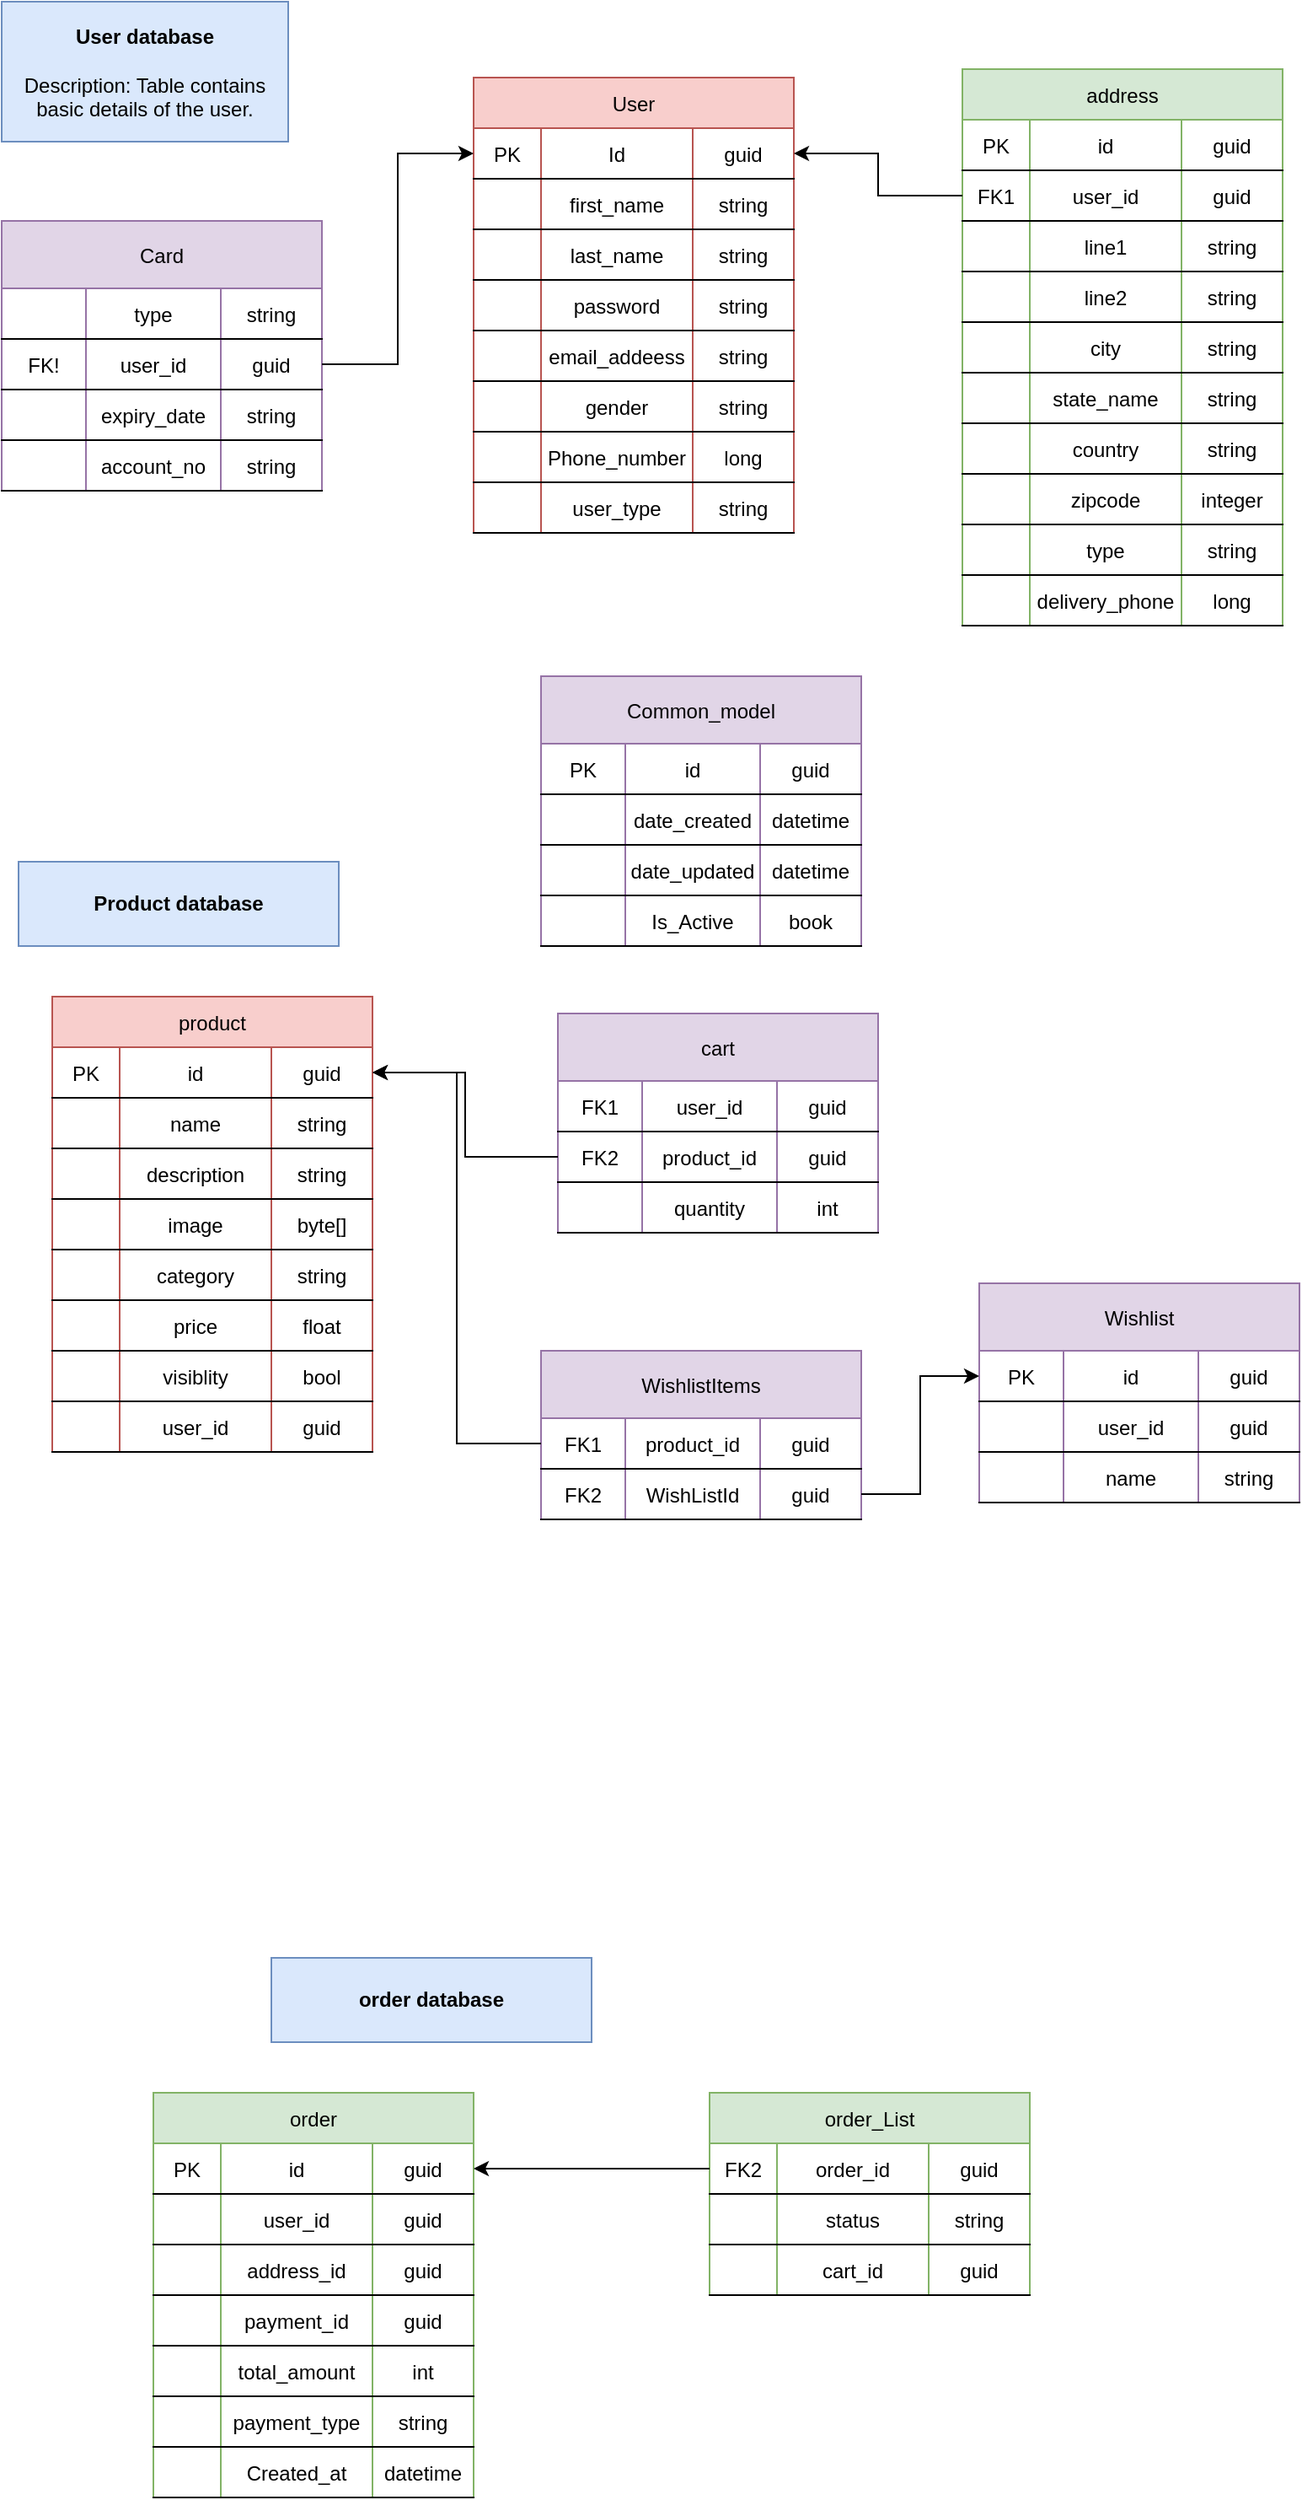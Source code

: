<mxfile version="21.0.4" type="google" pages="14"><diagram id="C5RBs43oDa-KdzZeNtuy" name="DB design"><mxGraphModel grid="1" page="1" gridSize="10" guides="1" tooltips="1" connect="1" arrows="1" fold="1" pageScale="1" pageWidth="827" pageHeight="1169" math="0" shadow="0"><root><mxCell id="WIyWlLk6GJQsqaUBKTNV-0"/><mxCell id="WIyWlLk6GJQsqaUBKTNV-1" parent="WIyWlLk6GJQsqaUBKTNV-0"/><mxCell id="O-0XYBISTZPZp_8lwJwB-189" value="User" style="shape=table;startSize=30;container=1;collapsible=1;childLayout=tableLayout;fixedRows=1;rowLines=0;fontStyle=0;align=center;resizeLast=1;fillColor=#f8cecc;strokeColor=#b85450;" vertex="1" parent="WIyWlLk6GJQsqaUBKTNV-1"><mxGeometry x="310" y="65" width="190" height="270" as="geometry"/></mxCell><mxCell id="O-0XYBISTZPZp_8lwJwB-200" style="shape=tableRow;horizontal=0;startSize=0;swimlaneHead=0;swimlaneBody=0;fillColor=none;collapsible=0;dropTarget=0;points=[[0,0.5],[1,0.5]];portConstraint=eastwest;top=0;left=0;right=0;bottom=1;fontStyle=0" vertex="1" parent="O-0XYBISTZPZp_8lwJwB-189"><mxGeometry y="30" width="190" height="30" as="geometry"/></mxCell><mxCell id="O-0XYBISTZPZp_8lwJwB-201" value="PK" style="shape=partialRectangle;connectable=0;fillColor=none;top=0;left=0;bottom=0;right=0;fontStyle=0;overflow=hidden;" vertex="1" parent="O-0XYBISTZPZp_8lwJwB-200"><mxGeometry width="40" height="30" as="geometry"><mxRectangle width="40" height="30" as="alternateBounds"/></mxGeometry></mxCell><mxCell id="O-0XYBISTZPZp_8lwJwB-202" value="Id" style="shape=partialRectangle;connectable=0;fillColor=none;top=0;left=0;bottom=0;right=0;fontStyle=0;overflow=hidden;" vertex="1" parent="O-0XYBISTZPZp_8lwJwB-200"><mxGeometry x="40" width="90" height="30" as="geometry"><mxRectangle width="90" height="30" as="alternateBounds"/></mxGeometry></mxCell><mxCell id="O-0XYBISTZPZp_8lwJwB-203" value="guid" style="shape=partialRectangle;connectable=0;fillColor=none;top=0;left=0;bottom=0;right=0;fontStyle=0;overflow=hidden;" vertex="1" parent="O-0XYBISTZPZp_8lwJwB-200"><mxGeometry x="130" width="60" height="30" as="geometry"><mxRectangle width="60" height="30" as="alternateBounds"/></mxGeometry></mxCell><mxCell id="O-0XYBISTZPZp_8lwJwB-190" style="shape=tableRow;horizontal=0;startSize=0;swimlaneHead=0;swimlaneBody=0;fillColor=none;collapsible=0;dropTarget=0;points=[[0,0.5],[1,0.5]];portConstraint=eastwest;top=0;left=0;right=0;bottom=1;fontStyle=0" vertex="1" parent="O-0XYBISTZPZp_8lwJwB-189"><mxGeometry y="60" width="190" height="30" as="geometry"/></mxCell><mxCell id="O-0XYBISTZPZp_8lwJwB-191" value="" style="shape=partialRectangle;connectable=0;fillColor=none;top=0;left=0;bottom=0;right=0;fontStyle=0;overflow=hidden;" vertex="1" parent="O-0XYBISTZPZp_8lwJwB-190"><mxGeometry width="40" height="30" as="geometry"><mxRectangle width="40" height="30" as="alternateBounds"/></mxGeometry></mxCell><mxCell id="O-0XYBISTZPZp_8lwJwB-192" value="first_name" style="shape=partialRectangle;connectable=0;fillColor=none;top=0;left=0;bottom=0;right=0;fontStyle=0;overflow=hidden;" vertex="1" parent="O-0XYBISTZPZp_8lwJwB-190"><mxGeometry x="40" width="90" height="30" as="geometry"><mxRectangle width="90" height="30" as="alternateBounds"/></mxGeometry></mxCell><mxCell id="O-0XYBISTZPZp_8lwJwB-193" value="string" style="shape=partialRectangle;connectable=0;fillColor=none;top=0;left=0;bottom=0;right=0;fontStyle=0;overflow=hidden;" vertex="1" parent="O-0XYBISTZPZp_8lwJwB-190"><mxGeometry x="130" width="60" height="30" as="geometry"><mxRectangle width="60" height="30" as="alternateBounds"/></mxGeometry></mxCell><mxCell id="O-0XYBISTZPZp_8lwJwB-194" value="" style="shape=tableRow;horizontal=0;startSize=0;swimlaneHead=0;swimlaneBody=0;fillColor=none;collapsible=0;dropTarget=0;points=[[0,0.5],[1,0.5]];portConstraint=eastwest;top=0;left=0;right=0;bottom=1;fontStyle=0" vertex="1" parent="O-0XYBISTZPZp_8lwJwB-189"><mxGeometry y="90" width="190" height="30" as="geometry"/></mxCell><mxCell id="O-0XYBISTZPZp_8lwJwB-195" style="shape=partialRectangle;connectable=0;fillColor=none;top=0;left=0;bottom=0;right=0;fontStyle=0;overflow=hidden;" vertex="1" parent="O-0XYBISTZPZp_8lwJwB-194"><mxGeometry width="40" height="30" as="geometry"><mxRectangle width="40" height="30" as="alternateBounds"/></mxGeometry></mxCell><mxCell id="O-0XYBISTZPZp_8lwJwB-196" value="last_name" style="shape=partialRectangle;connectable=0;fillColor=none;top=0;left=0;bottom=0;right=0;fontStyle=0;overflow=hidden;" vertex="1" parent="O-0XYBISTZPZp_8lwJwB-194"><mxGeometry x="40" width="90" height="30" as="geometry"><mxRectangle width="90" height="30" as="alternateBounds"/></mxGeometry></mxCell><mxCell id="O-0XYBISTZPZp_8lwJwB-197" value="string" style="shape=partialRectangle;connectable=0;fillColor=none;top=0;left=0;bottom=0;right=0;fontStyle=0;overflow=hidden;" vertex="1" parent="O-0XYBISTZPZp_8lwJwB-194"><mxGeometry x="130" width="60" height="30" as="geometry"><mxRectangle width="60" height="30" as="alternateBounds"/></mxGeometry></mxCell><mxCell id="2Z0Oi8HvkXRKazWhCkhq-6" style="shape=tableRow;horizontal=0;startSize=0;swimlaneHead=0;swimlaneBody=0;fillColor=none;collapsible=0;dropTarget=0;points=[[0,0.5],[1,0.5]];portConstraint=eastwest;top=0;left=0;right=0;bottom=1;fontStyle=0" vertex="1" parent="O-0XYBISTZPZp_8lwJwB-189"><mxGeometry y="120" width="190" height="30" as="geometry"/></mxCell><mxCell id="2Z0Oi8HvkXRKazWhCkhq-7" style="shape=partialRectangle;connectable=0;fillColor=none;top=0;left=0;bottom=0;right=0;fontStyle=0;overflow=hidden;" vertex="1" parent="2Z0Oi8HvkXRKazWhCkhq-6"><mxGeometry width="40" height="30" as="geometry"><mxRectangle width="40" height="30" as="alternateBounds"/></mxGeometry></mxCell><mxCell id="2Z0Oi8HvkXRKazWhCkhq-8" value="password" style="shape=partialRectangle;connectable=0;fillColor=none;top=0;left=0;bottom=0;right=0;fontStyle=0;overflow=hidden;" vertex="1" parent="2Z0Oi8HvkXRKazWhCkhq-6"><mxGeometry x="40" width="90" height="30" as="geometry"><mxRectangle width="90" height="30" as="alternateBounds"/></mxGeometry></mxCell><mxCell id="2Z0Oi8HvkXRKazWhCkhq-9" value="string" style="shape=partialRectangle;connectable=0;fillColor=none;top=0;left=0;bottom=0;right=0;fontStyle=0;overflow=hidden;" vertex="1" parent="2Z0Oi8HvkXRKazWhCkhq-6"><mxGeometry x="130" width="60" height="30" as="geometry"><mxRectangle width="60" height="30" as="alternateBounds"/></mxGeometry></mxCell><mxCell id="noqXehLYoVKZ_cuURYU5-0" style="shape=tableRow;horizontal=0;startSize=0;swimlaneHead=0;swimlaneBody=0;fillColor=none;collapsible=0;dropTarget=0;points=[[0,0.5],[1,0.5]];portConstraint=eastwest;top=0;left=0;right=0;bottom=1;fontStyle=0" vertex="1" parent="O-0XYBISTZPZp_8lwJwB-189"><mxGeometry y="150" width="190" height="30" as="geometry"/></mxCell><mxCell id="noqXehLYoVKZ_cuURYU5-1" style="shape=partialRectangle;connectable=0;fillColor=none;top=0;left=0;bottom=0;right=0;fontStyle=0;overflow=hidden;" vertex="1" parent="noqXehLYoVKZ_cuURYU5-0"><mxGeometry width="40" height="30" as="geometry"><mxRectangle width="40" height="30" as="alternateBounds"/></mxGeometry></mxCell><mxCell id="noqXehLYoVKZ_cuURYU5-2" value="email_addeess" style="shape=partialRectangle;connectable=0;fillColor=none;top=0;left=0;bottom=0;right=0;fontStyle=0;overflow=hidden;" vertex="1" parent="noqXehLYoVKZ_cuURYU5-0"><mxGeometry x="40" width="90" height="30" as="geometry"><mxRectangle width="90" height="30" as="alternateBounds"/></mxGeometry></mxCell><mxCell id="noqXehLYoVKZ_cuURYU5-3" value="string" style="shape=partialRectangle;connectable=0;fillColor=none;top=0;left=0;bottom=0;right=0;fontStyle=0;overflow=hidden;" vertex="1" parent="noqXehLYoVKZ_cuURYU5-0"><mxGeometry x="130" width="60" height="30" as="geometry"><mxRectangle width="60" height="30" as="alternateBounds"/></mxGeometry></mxCell><mxCell id="noqXehLYoVKZ_cuURYU5-4" style="shape=tableRow;horizontal=0;startSize=0;swimlaneHead=0;swimlaneBody=0;fillColor=none;collapsible=0;dropTarget=0;points=[[0,0.5],[1,0.5]];portConstraint=eastwest;top=0;left=0;right=0;bottom=1;fontStyle=0" vertex="1" parent="O-0XYBISTZPZp_8lwJwB-189"><mxGeometry y="180" width="190" height="30" as="geometry"/></mxCell><mxCell id="noqXehLYoVKZ_cuURYU5-5" style="shape=partialRectangle;connectable=0;fillColor=none;top=0;left=0;bottom=0;right=0;fontStyle=0;overflow=hidden;" vertex="1" parent="noqXehLYoVKZ_cuURYU5-4"><mxGeometry width="40" height="30" as="geometry"><mxRectangle width="40" height="30" as="alternateBounds"/></mxGeometry></mxCell><mxCell id="noqXehLYoVKZ_cuURYU5-6" value="gender" style="shape=partialRectangle;connectable=0;fillColor=none;top=0;left=0;bottom=0;right=0;fontStyle=0;overflow=hidden;" vertex="1" parent="noqXehLYoVKZ_cuURYU5-4"><mxGeometry x="40" width="90" height="30" as="geometry"><mxRectangle width="90" height="30" as="alternateBounds"/></mxGeometry></mxCell><mxCell id="noqXehLYoVKZ_cuURYU5-7" value="string" style="shape=partialRectangle;connectable=0;fillColor=none;top=0;left=0;bottom=0;right=0;fontStyle=0;overflow=hidden;" vertex="1" parent="noqXehLYoVKZ_cuURYU5-4"><mxGeometry x="130" width="60" height="30" as="geometry"><mxRectangle width="60" height="30" as="alternateBounds"/></mxGeometry></mxCell><mxCell id="noqXehLYoVKZ_cuURYU5-8" style="shape=tableRow;horizontal=0;startSize=0;swimlaneHead=0;swimlaneBody=0;fillColor=none;collapsible=0;dropTarget=0;points=[[0,0.5],[1,0.5]];portConstraint=eastwest;top=0;left=0;right=0;bottom=1;fontStyle=0" vertex="1" parent="O-0XYBISTZPZp_8lwJwB-189"><mxGeometry y="210" width="190" height="30" as="geometry"/></mxCell><mxCell id="noqXehLYoVKZ_cuURYU5-9" style="shape=partialRectangle;connectable=0;fillColor=none;top=0;left=0;bottom=0;right=0;fontStyle=0;overflow=hidden;" vertex="1" parent="noqXehLYoVKZ_cuURYU5-8"><mxGeometry width="40" height="30" as="geometry"><mxRectangle width="40" height="30" as="alternateBounds"/></mxGeometry></mxCell><mxCell id="noqXehLYoVKZ_cuURYU5-10" value="Phone_number" style="shape=partialRectangle;connectable=0;fillColor=none;top=0;left=0;bottom=0;right=0;fontStyle=0;overflow=hidden;" vertex="1" parent="noqXehLYoVKZ_cuURYU5-8"><mxGeometry x="40" width="90" height="30" as="geometry"><mxRectangle width="90" height="30" as="alternateBounds"/></mxGeometry></mxCell><mxCell id="noqXehLYoVKZ_cuURYU5-11" value="long" style="shape=partialRectangle;connectable=0;fillColor=none;top=0;left=0;bottom=0;right=0;fontStyle=0;overflow=hidden;" vertex="1" parent="noqXehLYoVKZ_cuURYU5-8"><mxGeometry x="130" width="60" height="30" as="geometry"><mxRectangle width="60" height="30" as="alternateBounds"/></mxGeometry></mxCell><mxCell id="XdMvDkuzJMBbfKXGgDLH-0" style="shape=tableRow;horizontal=0;startSize=0;swimlaneHead=0;swimlaneBody=0;fillColor=none;collapsible=0;dropTarget=0;points=[[0,0.5],[1,0.5]];portConstraint=eastwest;top=0;left=0;right=0;bottom=1;fontStyle=0" vertex="1" parent="O-0XYBISTZPZp_8lwJwB-189"><mxGeometry y="240" width="190" height="30" as="geometry"/></mxCell><mxCell id="XdMvDkuzJMBbfKXGgDLH-1" style="shape=partialRectangle;connectable=0;fillColor=none;top=0;left=0;bottom=0;right=0;fontStyle=0;overflow=hidden;" vertex="1" parent="XdMvDkuzJMBbfKXGgDLH-0"><mxGeometry width="40" height="30" as="geometry"><mxRectangle width="40" height="30" as="alternateBounds"/></mxGeometry></mxCell><mxCell id="XdMvDkuzJMBbfKXGgDLH-2" value="user_type" style="shape=partialRectangle;connectable=0;fillColor=none;top=0;left=0;bottom=0;right=0;fontStyle=0;overflow=hidden;" vertex="1" parent="XdMvDkuzJMBbfKXGgDLH-0"><mxGeometry x="40" width="90" height="30" as="geometry"><mxRectangle width="90" height="30" as="alternateBounds"/></mxGeometry></mxCell><mxCell id="XdMvDkuzJMBbfKXGgDLH-3" value="string" style="shape=partialRectangle;connectable=0;fillColor=none;top=0;left=0;bottom=0;right=0;fontStyle=0;overflow=hidden;" vertex="1" parent="XdMvDkuzJMBbfKXGgDLH-0"><mxGeometry x="130" width="60" height="30" as="geometry"><mxRectangle width="60" height="30" as="alternateBounds"/></mxGeometry></mxCell><mxCell id="O-0XYBISTZPZp_8lwJwB-204" value="order" style="shape=table;startSize=30;container=1;collapsible=1;childLayout=tableLayout;fixedRows=1;rowLines=0;fontStyle=0;align=center;resizeLast=1;fillColor=#d5e8d4;strokeColor=#82b366;" vertex="1" parent="WIyWlLk6GJQsqaUBKTNV-1"><mxGeometry x="120" y="1260" width="190" height="240" as="geometry"/></mxCell><mxCell id="O-0XYBISTZPZp_8lwJwB-221" style="shape=tableRow;horizontal=0;startSize=0;swimlaneHead=0;swimlaneBody=0;fillColor=none;collapsible=0;dropTarget=0;points=[[0,0.5],[1,0.5]];portConstraint=eastwest;top=0;left=0;right=0;bottom=1;fontStyle=0" vertex="1" parent="O-0XYBISTZPZp_8lwJwB-204"><mxGeometry y="30" width="190" height="30" as="geometry"/></mxCell><mxCell id="O-0XYBISTZPZp_8lwJwB-222" value="PK" style="shape=partialRectangle;connectable=0;fillColor=none;top=0;left=0;bottom=0;right=0;fontStyle=0;overflow=hidden;" vertex="1" parent="O-0XYBISTZPZp_8lwJwB-221"><mxGeometry width="40" height="30" as="geometry"><mxRectangle width="40" height="30" as="alternateBounds"/></mxGeometry></mxCell><mxCell id="O-0XYBISTZPZp_8lwJwB-223" value="id" style="shape=partialRectangle;connectable=0;fillColor=none;top=0;left=0;bottom=0;right=0;fontStyle=0;overflow=hidden;" vertex="1" parent="O-0XYBISTZPZp_8lwJwB-221"><mxGeometry x="40" width="90" height="30" as="geometry"><mxRectangle width="90" height="30" as="alternateBounds"/></mxGeometry></mxCell><mxCell id="O-0XYBISTZPZp_8lwJwB-224" value="guid" style="shape=partialRectangle;connectable=0;fillColor=none;top=0;left=0;bottom=0;right=0;fontStyle=0;overflow=hidden;" vertex="1" parent="O-0XYBISTZPZp_8lwJwB-221"><mxGeometry x="130" width="60" height="30" as="geometry"><mxRectangle width="60" height="30" as="alternateBounds"/></mxGeometry></mxCell><mxCell id="O-0XYBISTZPZp_8lwJwB-213" style="shape=tableRow;horizontal=0;startSize=0;swimlaneHead=0;swimlaneBody=0;fillColor=none;collapsible=0;dropTarget=0;points=[[0,0.5],[1,0.5]];portConstraint=eastwest;top=0;left=0;right=0;bottom=1;fontStyle=0" vertex="1" parent="O-0XYBISTZPZp_8lwJwB-204"><mxGeometry y="60" width="190" height="30" as="geometry"/></mxCell><mxCell id="O-0XYBISTZPZp_8lwJwB-214" value="" style="shape=partialRectangle;connectable=0;fillColor=none;top=0;left=0;bottom=0;right=0;fontStyle=0;overflow=hidden;" vertex="1" parent="O-0XYBISTZPZp_8lwJwB-213"><mxGeometry width="40" height="30" as="geometry"><mxRectangle width="40" height="30" as="alternateBounds"/></mxGeometry></mxCell><mxCell id="O-0XYBISTZPZp_8lwJwB-215" value="user_id" style="shape=partialRectangle;connectable=0;fillColor=none;top=0;left=0;bottom=0;right=0;fontStyle=0;overflow=hidden;" vertex="1" parent="O-0XYBISTZPZp_8lwJwB-213"><mxGeometry x="40" width="90" height="30" as="geometry"><mxRectangle width="90" height="30" as="alternateBounds"/></mxGeometry></mxCell><mxCell id="O-0XYBISTZPZp_8lwJwB-216" value="guid" style="shape=partialRectangle;connectable=0;fillColor=none;top=0;left=0;bottom=0;right=0;fontStyle=0;overflow=hidden;" vertex="1" parent="O-0XYBISTZPZp_8lwJwB-213"><mxGeometry x="130" width="60" height="30" as="geometry"><mxRectangle width="60" height="30" as="alternateBounds"/></mxGeometry></mxCell><mxCell id="hdoSdKBu1uhjZOZu681u-0" style="shape=tableRow;horizontal=0;startSize=0;swimlaneHead=0;swimlaneBody=0;fillColor=none;collapsible=0;dropTarget=0;points=[[0,0.5],[1,0.5]];portConstraint=eastwest;top=0;left=0;right=0;bottom=1;fontStyle=0" vertex="1" parent="O-0XYBISTZPZp_8lwJwB-204"><mxGeometry y="90" width="190" height="30" as="geometry"/></mxCell><mxCell id="hdoSdKBu1uhjZOZu681u-1" value="" style="shape=partialRectangle;connectable=0;fillColor=none;top=0;left=0;bottom=0;right=0;fontStyle=0;overflow=hidden;" vertex="1" parent="hdoSdKBu1uhjZOZu681u-0"><mxGeometry width="40" height="30" as="geometry"><mxRectangle width="40" height="30" as="alternateBounds"/></mxGeometry></mxCell><mxCell id="hdoSdKBu1uhjZOZu681u-2" value="address_id" style="shape=partialRectangle;connectable=0;fillColor=none;top=0;left=0;bottom=0;right=0;fontStyle=0;overflow=hidden;" vertex="1" parent="hdoSdKBu1uhjZOZu681u-0"><mxGeometry x="40" width="90" height="30" as="geometry"><mxRectangle width="90" height="30" as="alternateBounds"/></mxGeometry></mxCell><mxCell id="hdoSdKBu1uhjZOZu681u-3" value="guid" style="shape=partialRectangle;connectable=0;fillColor=none;top=0;left=0;bottom=0;right=0;fontStyle=0;overflow=hidden;" vertex="1" parent="hdoSdKBu1uhjZOZu681u-0"><mxGeometry x="130" width="60" height="30" as="geometry"><mxRectangle width="60" height="30" as="alternateBounds"/></mxGeometry></mxCell><mxCell id="hdoSdKBu1uhjZOZu681u-4" style="shape=tableRow;horizontal=0;startSize=0;swimlaneHead=0;swimlaneBody=0;fillColor=none;collapsible=0;dropTarget=0;points=[[0,0.5],[1,0.5]];portConstraint=eastwest;top=0;left=0;right=0;bottom=1;fontStyle=0" vertex="1" parent="O-0XYBISTZPZp_8lwJwB-204"><mxGeometry y="120" width="190" height="30" as="geometry"/></mxCell><mxCell id="hdoSdKBu1uhjZOZu681u-5" value="" style="shape=partialRectangle;connectable=0;fillColor=none;top=0;left=0;bottom=0;right=0;fontStyle=0;overflow=hidden;" vertex="1" parent="hdoSdKBu1uhjZOZu681u-4"><mxGeometry width="40" height="30" as="geometry"><mxRectangle width="40" height="30" as="alternateBounds"/></mxGeometry></mxCell><mxCell id="hdoSdKBu1uhjZOZu681u-6" value="payment_id" style="shape=partialRectangle;connectable=0;fillColor=none;top=0;left=0;bottom=0;right=0;fontStyle=0;overflow=hidden;" vertex="1" parent="hdoSdKBu1uhjZOZu681u-4"><mxGeometry x="40" width="90" height="30" as="geometry"><mxRectangle width="90" height="30" as="alternateBounds"/></mxGeometry></mxCell><mxCell id="hdoSdKBu1uhjZOZu681u-7" value="guid" style="shape=partialRectangle;connectable=0;fillColor=none;top=0;left=0;bottom=0;right=0;fontStyle=0;overflow=hidden;" vertex="1" parent="hdoSdKBu1uhjZOZu681u-4"><mxGeometry x="130" width="60" height="30" as="geometry"><mxRectangle width="60" height="30" as="alternateBounds"/></mxGeometry></mxCell><mxCell id="pHgOrzp98tVSdwomlpmH-46" value="" style="shape=tableRow;horizontal=0;startSize=0;swimlaneHead=0;swimlaneBody=0;fillColor=none;collapsible=0;dropTarget=0;points=[[0,0.5],[1,0.5]];portConstraint=eastwest;top=0;left=0;right=0;bottom=1;fontStyle=0" vertex="1" parent="O-0XYBISTZPZp_8lwJwB-204"><mxGeometry y="150" width="190" height="30" as="geometry"/></mxCell><mxCell id="pHgOrzp98tVSdwomlpmH-47" value="" style="shape=partialRectangle;connectable=0;fillColor=none;top=0;left=0;bottom=0;right=0;fontStyle=0;overflow=hidden;" vertex="1" parent="pHgOrzp98tVSdwomlpmH-46"><mxGeometry width="40" height="30" as="geometry"><mxRectangle width="40" height="30" as="alternateBounds"/></mxGeometry></mxCell><mxCell id="pHgOrzp98tVSdwomlpmH-48" value="total_amount" style="shape=partialRectangle;connectable=0;fillColor=none;top=0;left=0;bottom=0;right=0;fontStyle=0;overflow=hidden;" vertex="1" parent="pHgOrzp98tVSdwomlpmH-46"><mxGeometry x="40" width="90" height="30" as="geometry"><mxRectangle width="90" height="30" as="alternateBounds"/></mxGeometry></mxCell><mxCell id="pHgOrzp98tVSdwomlpmH-49" value="int" style="shape=partialRectangle;connectable=0;fillColor=none;top=0;left=0;bottom=0;right=0;fontStyle=0;overflow=hidden;" vertex="1" parent="pHgOrzp98tVSdwomlpmH-46"><mxGeometry x="130" width="60" height="30" as="geometry"><mxRectangle width="60" height="30" as="alternateBounds"/></mxGeometry></mxCell><mxCell id="pHgOrzp98tVSdwomlpmH-50" value="" style="shape=tableRow;horizontal=0;startSize=0;swimlaneHead=0;swimlaneBody=0;fillColor=none;collapsible=0;dropTarget=0;points=[[0,0.5],[1,0.5]];portConstraint=eastwest;top=0;left=0;right=0;bottom=1;fontStyle=0" vertex="1" parent="O-0XYBISTZPZp_8lwJwB-204"><mxGeometry y="180" width="190" height="30" as="geometry"/></mxCell><mxCell id="pHgOrzp98tVSdwomlpmH-51" value="" style="shape=partialRectangle;connectable=0;fillColor=none;top=0;left=0;bottom=0;right=0;fontStyle=0;overflow=hidden;" vertex="1" parent="pHgOrzp98tVSdwomlpmH-50"><mxGeometry width="40" height="30" as="geometry"><mxRectangle width="40" height="30" as="alternateBounds"/></mxGeometry></mxCell><mxCell id="pHgOrzp98tVSdwomlpmH-52" value="payment_type" style="shape=partialRectangle;connectable=0;fillColor=none;top=0;left=0;bottom=0;right=0;fontStyle=0;overflow=hidden;" vertex="1" parent="pHgOrzp98tVSdwomlpmH-50"><mxGeometry x="40" width="90" height="30" as="geometry"><mxRectangle width="90" height="30" as="alternateBounds"/></mxGeometry></mxCell><mxCell id="pHgOrzp98tVSdwomlpmH-53" value="string" style="shape=partialRectangle;connectable=0;fillColor=none;top=0;left=0;bottom=0;right=0;fontStyle=0;overflow=hidden;" vertex="1" parent="pHgOrzp98tVSdwomlpmH-50"><mxGeometry x="130" width="60" height="30" as="geometry"><mxRectangle width="60" height="30" as="alternateBounds"/></mxGeometry></mxCell><mxCell id="aKcvWPHTEjHenTEU8KX8-27" value="" style="shape=tableRow;horizontal=0;startSize=0;swimlaneHead=0;swimlaneBody=0;fillColor=none;collapsible=0;dropTarget=0;points=[[0,0.5],[1,0.5]];portConstraint=eastwest;top=0;left=0;right=0;bottom=1;fontStyle=0" vertex="1" parent="O-0XYBISTZPZp_8lwJwB-204"><mxGeometry y="210" width="190" height="30" as="geometry"/></mxCell><mxCell id="aKcvWPHTEjHenTEU8KX8-28" value="" style="shape=partialRectangle;connectable=0;fillColor=none;top=0;left=0;bottom=0;right=0;fontStyle=0;overflow=hidden;" vertex="1" parent="aKcvWPHTEjHenTEU8KX8-27"><mxGeometry width="40" height="30" as="geometry"><mxRectangle width="40" height="30" as="alternateBounds"/></mxGeometry></mxCell><mxCell id="aKcvWPHTEjHenTEU8KX8-29" value="Created_at" style="shape=partialRectangle;connectable=0;fillColor=none;top=0;left=0;bottom=0;right=0;fontStyle=0;overflow=hidden;" vertex="1" parent="aKcvWPHTEjHenTEU8KX8-27"><mxGeometry x="40" width="90" height="30" as="geometry"><mxRectangle width="90" height="30" as="alternateBounds"/></mxGeometry></mxCell><mxCell id="aKcvWPHTEjHenTEU8KX8-30" value="datetime" style="shape=partialRectangle;connectable=0;fillColor=none;top=0;left=0;bottom=0;right=0;fontStyle=0;overflow=hidden;" vertex="1" parent="aKcvWPHTEjHenTEU8KX8-27"><mxGeometry x="130" width="60" height="30" as="geometry"><mxRectangle width="60" height="30" as="alternateBounds"/></mxGeometry></mxCell><mxCell id="O-0XYBISTZPZp_8lwJwB-225" value="address" style="shape=table;startSize=30;container=1;collapsible=1;childLayout=tableLayout;fixedRows=1;rowLines=0;fontStyle=0;align=center;resizeLast=1;fillColor=#d5e8d4;strokeColor=#82b366;" vertex="1" parent="WIyWlLk6GJQsqaUBKTNV-1"><mxGeometry x="600" y="60" width="190" height="330" as="geometry"/></mxCell><mxCell id="O-0XYBISTZPZp_8lwJwB-226" style="shape=tableRow;horizontal=0;startSize=0;swimlaneHead=0;swimlaneBody=0;fillColor=none;collapsible=0;dropTarget=0;points=[[0,0.5],[1,0.5]];portConstraint=eastwest;top=0;left=0;right=0;bottom=1;fontStyle=0" vertex="1" parent="O-0XYBISTZPZp_8lwJwB-225"><mxGeometry y="30" width="190" height="30" as="geometry"/></mxCell><mxCell id="O-0XYBISTZPZp_8lwJwB-227" value="PK" style="shape=partialRectangle;connectable=0;fillColor=none;top=0;left=0;bottom=0;right=0;fontStyle=0;overflow=hidden;" vertex="1" parent="O-0XYBISTZPZp_8lwJwB-226"><mxGeometry width="40" height="30" as="geometry"><mxRectangle width="40" height="30" as="alternateBounds"/></mxGeometry></mxCell><mxCell id="O-0XYBISTZPZp_8lwJwB-228" value="id" style="shape=partialRectangle;connectable=0;fillColor=none;top=0;left=0;bottom=0;right=0;fontStyle=0;overflow=hidden;" vertex="1" parent="O-0XYBISTZPZp_8lwJwB-226"><mxGeometry x="40" width="90" height="30" as="geometry"><mxRectangle width="90" height="30" as="alternateBounds"/></mxGeometry></mxCell><mxCell id="O-0XYBISTZPZp_8lwJwB-229" value="guid" style="shape=partialRectangle;connectable=0;fillColor=none;top=0;left=0;bottom=0;right=0;fontStyle=0;overflow=hidden;" vertex="1" parent="O-0XYBISTZPZp_8lwJwB-226"><mxGeometry x="130" width="60" height="30" as="geometry"><mxRectangle width="60" height="30" as="alternateBounds"/></mxGeometry></mxCell><mxCell id="O-0XYBISTZPZp_8lwJwB-230" value="" style="shape=tableRow;horizontal=0;startSize=0;swimlaneHead=0;swimlaneBody=0;fillColor=none;collapsible=0;dropTarget=0;points=[[0,0.5],[1,0.5]];portConstraint=eastwest;top=0;left=0;right=0;bottom=1;fontStyle=0" vertex="1" parent="O-0XYBISTZPZp_8lwJwB-225"><mxGeometry y="60" width="190" height="30" as="geometry"/></mxCell><mxCell id="O-0XYBISTZPZp_8lwJwB-231" value="FK1" style="shape=partialRectangle;connectable=0;fillColor=none;top=0;left=0;bottom=0;right=0;fontStyle=0;overflow=hidden;" vertex="1" parent="O-0XYBISTZPZp_8lwJwB-230"><mxGeometry width="40" height="30" as="geometry"><mxRectangle width="40" height="30" as="alternateBounds"/></mxGeometry></mxCell><mxCell id="O-0XYBISTZPZp_8lwJwB-232" value="user_id" style="shape=partialRectangle;connectable=0;fillColor=none;top=0;left=0;bottom=0;right=0;fontStyle=0;overflow=hidden;" vertex="1" parent="O-0XYBISTZPZp_8lwJwB-230"><mxGeometry x="40" width="90" height="30" as="geometry"><mxRectangle width="90" height="30" as="alternateBounds"/></mxGeometry></mxCell><mxCell id="O-0XYBISTZPZp_8lwJwB-233" value="guid" style="shape=partialRectangle;connectable=0;fillColor=none;top=0;left=0;bottom=0;right=0;fontStyle=0;overflow=hidden;" vertex="1" parent="O-0XYBISTZPZp_8lwJwB-230"><mxGeometry x="130" width="60" height="30" as="geometry"><mxRectangle width="60" height="30" as="alternateBounds"/></mxGeometry></mxCell><mxCell id="O-0XYBISTZPZp_8lwJwB-262" style="shape=tableRow;horizontal=0;startSize=0;swimlaneHead=0;swimlaneBody=0;fillColor=none;collapsible=0;dropTarget=0;points=[[0,0.5],[1,0.5]];portConstraint=eastwest;top=0;left=0;right=0;bottom=1;fontStyle=0" vertex="1" parent="O-0XYBISTZPZp_8lwJwB-225"><mxGeometry y="90" width="190" height="30" as="geometry"/></mxCell><mxCell id="O-0XYBISTZPZp_8lwJwB-263" style="shape=partialRectangle;connectable=0;fillColor=none;top=0;left=0;bottom=0;right=0;fontStyle=0;overflow=hidden;" vertex="1" parent="O-0XYBISTZPZp_8lwJwB-262"><mxGeometry width="40" height="30" as="geometry"><mxRectangle width="40" height="30" as="alternateBounds"/></mxGeometry></mxCell><mxCell id="O-0XYBISTZPZp_8lwJwB-264" value="line1" style="shape=partialRectangle;connectable=0;fillColor=none;top=0;left=0;bottom=0;right=0;fontStyle=0;overflow=hidden;" vertex="1" parent="O-0XYBISTZPZp_8lwJwB-262"><mxGeometry x="40" width="90" height="30" as="geometry"><mxRectangle width="90" height="30" as="alternateBounds"/></mxGeometry></mxCell><mxCell id="O-0XYBISTZPZp_8lwJwB-265" value="string" style="shape=partialRectangle;connectable=0;fillColor=none;top=0;left=0;bottom=0;right=0;fontStyle=0;overflow=hidden;" vertex="1" parent="O-0XYBISTZPZp_8lwJwB-262"><mxGeometry x="130" width="60" height="30" as="geometry"><mxRectangle width="60" height="30" as="alternateBounds"/></mxGeometry></mxCell><mxCell id="O-0XYBISTZPZp_8lwJwB-258" style="shape=tableRow;horizontal=0;startSize=0;swimlaneHead=0;swimlaneBody=0;fillColor=none;collapsible=0;dropTarget=0;points=[[0,0.5],[1,0.5]];portConstraint=eastwest;top=0;left=0;right=0;bottom=1;fontStyle=0" vertex="1" parent="O-0XYBISTZPZp_8lwJwB-225"><mxGeometry y="120" width="190" height="30" as="geometry"/></mxCell><mxCell id="O-0XYBISTZPZp_8lwJwB-259" style="shape=partialRectangle;connectable=0;fillColor=none;top=0;left=0;bottom=0;right=0;fontStyle=0;overflow=hidden;" vertex="1" parent="O-0XYBISTZPZp_8lwJwB-258"><mxGeometry width="40" height="30" as="geometry"><mxRectangle width="40" height="30" as="alternateBounds"/></mxGeometry></mxCell><mxCell id="O-0XYBISTZPZp_8lwJwB-260" value="line2" style="shape=partialRectangle;connectable=0;fillColor=none;top=0;left=0;bottom=0;right=0;fontStyle=0;overflow=hidden;" vertex="1" parent="O-0XYBISTZPZp_8lwJwB-258"><mxGeometry x="40" width="90" height="30" as="geometry"><mxRectangle width="90" height="30" as="alternateBounds"/></mxGeometry></mxCell><mxCell id="O-0XYBISTZPZp_8lwJwB-261" value="string" style="shape=partialRectangle;connectable=0;fillColor=none;top=0;left=0;bottom=0;right=0;fontStyle=0;overflow=hidden;" vertex="1" parent="O-0XYBISTZPZp_8lwJwB-258"><mxGeometry x="130" width="60" height="30" as="geometry"><mxRectangle width="60" height="30" as="alternateBounds"/></mxGeometry></mxCell><mxCell id="O-0XYBISTZPZp_8lwJwB-254" style="shape=tableRow;horizontal=0;startSize=0;swimlaneHead=0;swimlaneBody=0;fillColor=none;collapsible=0;dropTarget=0;points=[[0,0.5],[1,0.5]];portConstraint=eastwest;top=0;left=0;right=0;bottom=1;fontStyle=0" vertex="1" parent="O-0XYBISTZPZp_8lwJwB-225"><mxGeometry y="150" width="190" height="30" as="geometry"/></mxCell><mxCell id="O-0XYBISTZPZp_8lwJwB-255" style="shape=partialRectangle;connectable=0;fillColor=none;top=0;left=0;bottom=0;right=0;fontStyle=0;overflow=hidden;" vertex="1" parent="O-0XYBISTZPZp_8lwJwB-254"><mxGeometry width="40" height="30" as="geometry"><mxRectangle width="40" height="30" as="alternateBounds"/></mxGeometry></mxCell><mxCell id="O-0XYBISTZPZp_8lwJwB-256" value="city" style="shape=partialRectangle;connectable=0;fillColor=none;top=0;left=0;bottom=0;right=0;fontStyle=0;overflow=hidden;" vertex="1" parent="O-0XYBISTZPZp_8lwJwB-254"><mxGeometry x="40" width="90" height="30" as="geometry"><mxRectangle width="90" height="30" as="alternateBounds"/></mxGeometry></mxCell><mxCell id="O-0XYBISTZPZp_8lwJwB-257" value="string" style="shape=partialRectangle;connectable=0;fillColor=none;top=0;left=0;bottom=0;right=0;fontStyle=0;overflow=hidden;" vertex="1" parent="O-0XYBISTZPZp_8lwJwB-254"><mxGeometry x="130" width="60" height="30" as="geometry"><mxRectangle width="60" height="30" as="alternateBounds"/></mxGeometry></mxCell><mxCell id="O-0XYBISTZPZp_8lwJwB-250" style="shape=tableRow;horizontal=0;startSize=0;swimlaneHead=0;swimlaneBody=0;fillColor=none;collapsible=0;dropTarget=0;points=[[0,0.5],[1,0.5]];portConstraint=eastwest;top=0;left=0;right=0;bottom=1;fontStyle=0" vertex="1" parent="O-0XYBISTZPZp_8lwJwB-225"><mxGeometry y="180" width="190" height="30" as="geometry"/></mxCell><mxCell id="O-0XYBISTZPZp_8lwJwB-251" style="shape=partialRectangle;connectable=0;fillColor=none;top=0;left=0;bottom=0;right=0;fontStyle=0;overflow=hidden;" vertex="1" parent="O-0XYBISTZPZp_8lwJwB-250"><mxGeometry width="40" height="30" as="geometry"><mxRectangle width="40" height="30" as="alternateBounds"/></mxGeometry></mxCell><mxCell id="O-0XYBISTZPZp_8lwJwB-252" value="state_name" style="shape=partialRectangle;connectable=0;fillColor=none;top=0;left=0;bottom=0;right=0;fontStyle=0;overflow=hidden;" vertex="1" parent="O-0XYBISTZPZp_8lwJwB-250"><mxGeometry x="40" width="90" height="30" as="geometry"><mxRectangle width="90" height="30" as="alternateBounds"/></mxGeometry></mxCell><mxCell id="O-0XYBISTZPZp_8lwJwB-253" value="string" style="shape=partialRectangle;connectable=0;fillColor=none;top=0;left=0;bottom=0;right=0;fontStyle=0;overflow=hidden;" vertex="1" parent="O-0XYBISTZPZp_8lwJwB-250"><mxGeometry x="130" width="60" height="30" as="geometry"><mxRectangle width="60" height="30" as="alternateBounds"/></mxGeometry></mxCell><mxCell id="O-0XYBISTZPZp_8lwJwB-242" style="shape=tableRow;horizontal=0;startSize=0;swimlaneHead=0;swimlaneBody=0;fillColor=none;collapsible=0;dropTarget=0;points=[[0,0.5],[1,0.5]];portConstraint=eastwest;top=0;left=0;right=0;bottom=1;fontStyle=0" vertex="1" parent="O-0XYBISTZPZp_8lwJwB-225"><mxGeometry y="210" width="190" height="30" as="geometry"/></mxCell><mxCell id="O-0XYBISTZPZp_8lwJwB-243" style="shape=partialRectangle;connectable=0;fillColor=none;top=0;left=0;bottom=0;right=0;fontStyle=0;overflow=hidden;" vertex="1" parent="O-0XYBISTZPZp_8lwJwB-242"><mxGeometry width="40" height="30" as="geometry"><mxRectangle width="40" height="30" as="alternateBounds"/></mxGeometry></mxCell><mxCell id="O-0XYBISTZPZp_8lwJwB-244" value="country" style="shape=partialRectangle;connectable=0;fillColor=none;top=0;left=0;bottom=0;right=0;fontStyle=0;overflow=hidden;" vertex="1" parent="O-0XYBISTZPZp_8lwJwB-242"><mxGeometry x="40" width="90" height="30" as="geometry"><mxRectangle width="90" height="30" as="alternateBounds"/></mxGeometry></mxCell><mxCell id="O-0XYBISTZPZp_8lwJwB-245" value="string" style="shape=partialRectangle;connectable=0;fillColor=none;top=0;left=0;bottom=0;right=0;fontStyle=0;overflow=hidden;" vertex="1" parent="O-0XYBISTZPZp_8lwJwB-242"><mxGeometry x="130" width="60" height="30" as="geometry"><mxRectangle width="60" height="30" as="alternateBounds"/></mxGeometry></mxCell><mxCell id="O-0XYBISTZPZp_8lwJwB-238" style="shape=tableRow;horizontal=0;startSize=0;swimlaneHead=0;swimlaneBody=0;fillColor=none;collapsible=0;dropTarget=0;points=[[0,0.5],[1,0.5]];portConstraint=eastwest;top=0;left=0;right=0;bottom=1;fontStyle=0" vertex="1" parent="O-0XYBISTZPZp_8lwJwB-225"><mxGeometry y="240" width="190" height="30" as="geometry"/></mxCell><mxCell id="O-0XYBISTZPZp_8lwJwB-239" style="shape=partialRectangle;connectable=0;fillColor=none;top=0;left=0;bottom=0;right=0;fontStyle=0;overflow=hidden;" vertex="1" parent="O-0XYBISTZPZp_8lwJwB-238"><mxGeometry width="40" height="30" as="geometry"><mxRectangle width="40" height="30" as="alternateBounds"/></mxGeometry></mxCell><mxCell id="O-0XYBISTZPZp_8lwJwB-240" value="zipcode" style="shape=partialRectangle;connectable=0;fillColor=none;top=0;left=0;bottom=0;right=0;fontStyle=0;overflow=hidden;" vertex="1" parent="O-0XYBISTZPZp_8lwJwB-238"><mxGeometry x="40" width="90" height="30" as="geometry"><mxRectangle width="90" height="30" as="alternateBounds"/></mxGeometry></mxCell><mxCell id="O-0XYBISTZPZp_8lwJwB-241" value="integer" style="shape=partialRectangle;connectable=0;fillColor=none;top=0;left=0;bottom=0;right=0;fontStyle=0;overflow=hidden;" vertex="1" parent="O-0XYBISTZPZp_8lwJwB-238"><mxGeometry x="130" width="60" height="30" as="geometry"><mxRectangle width="60" height="30" as="alternateBounds"/></mxGeometry></mxCell><mxCell id="feYhAGp5pWxMddgm0aor-33" style="shape=tableRow;horizontal=0;startSize=0;swimlaneHead=0;swimlaneBody=0;fillColor=none;collapsible=0;dropTarget=0;points=[[0,0.5],[1,0.5]];portConstraint=eastwest;top=0;left=0;right=0;bottom=1;fontStyle=0" vertex="1" parent="O-0XYBISTZPZp_8lwJwB-225"><mxGeometry y="270" width="190" height="30" as="geometry"/></mxCell><mxCell id="feYhAGp5pWxMddgm0aor-34" style="shape=partialRectangle;connectable=0;fillColor=none;top=0;left=0;bottom=0;right=0;fontStyle=0;overflow=hidden;" vertex="1" parent="feYhAGp5pWxMddgm0aor-33"><mxGeometry width="40" height="30" as="geometry"><mxRectangle width="40" height="30" as="alternateBounds"/></mxGeometry></mxCell><mxCell id="feYhAGp5pWxMddgm0aor-35" value="type" style="shape=partialRectangle;connectable=0;fillColor=none;top=0;left=0;bottom=0;right=0;fontStyle=0;overflow=hidden;" vertex="1" parent="feYhAGp5pWxMddgm0aor-33"><mxGeometry x="40" width="90" height="30" as="geometry"><mxRectangle width="90" height="30" as="alternateBounds"/></mxGeometry></mxCell><mxCell id="feYhAGp5pWxMddgm0aor-36" value="string" style="shape=partialRectangle;connectable=0;fillColor=none;top=0;left=0;bottom=0;right=0;fontStyle=0;overflow=hidden;" vertex="1" parent="feYhAGp5pWxMddgm0aor-33"><mxGeometry x="130" width="60" height="30" as="geometry"><mxRectangle width="60" height="30" as="alternateBounds"/></mxGeometry></mxCell><mxCell id="de1ILIQbpCG7kbUujWn4-0" style="shape=tableRow;horizontal=0;startSize=0;swimlaneHead=0;swimlaneBody=0;fillColor=none;collapsible=0;dropTarget=0;points=[[0,0.5],[1,0.5]];portConstraint=eastwest;top=0;left=0;right=0;bottom=1;fontStyle=0" vertex="1" parent="O-0XYBISTZPZp_8lwJwB-225"><mxGeometry y="300" width="190" height="30" as="geometry"/></mxCell><mxCell id="de1ILIQbpCG7kbUujWn4-1" style="shape=partialRectangle;connectable=0;fillColor=none;top=0;left=0;bottom=0;right=0;fontStyle=0;overflow=hidden;" vertex="1" parent="de1ILIQbpCG7kbUujWn4-0"><mxGeometry width="40" height="30" as="geometry"><mxRectangle width="40" height="30" as="alternateBounds"/></mxGeometry></mxCell><mxCell id="de1ILIQbpCG7kbUujWn4-2" value="delivery_phone" style="shape=partialRectangle;connectable=0;fillColor=none;top=0;left=0;bottom=0;right=0;fontStyle=0;overflow=hidden;" vertex="1" parent="de1ILIQbpCG7kbUujWn4-0"><mxGeometry x="40" width="90" height="30" as="geometry"><mxRectangle width="90" height="30" as="alternateBounds"/></mxGeometry></mxCell><mxCell id="de1ILIQbpCG7kbUujWn4-3" value="long" style="shape=partialRectangle;connectable=0;fillColor=none;top=0;left=0;bottom=0;right=0;fontStyle=0;overflow=hidden;" vertex="1" parent="de1ILIQbpCG7kbUujWn4-0"><mxGeometry x="130" width="60" height="30" as="geometry"><mxRectangle width="60" height="30" as="alternateBounds"/></mxGeometry></mxCell><mxCell id="_TQDbNMscVZMrbyXT9DS-0" value="&lt;b&gt;User database&lt;/b&gt;&lt;br&gt;&lt;br&gt;Description: Table contains basic details of the user." style="text;html=1;strokeColor=#6c8ebf;fillColor=#dae8fc;align=center;verticalAlign=middle;whiteSpace=wrap;rounded=0;" vertex="1" parent="WIyWlLk6GJQsqaUBKTNV-1"><mxGeometry x="30" y="20" width="170" height="83" as="geometry"/></mxCell><mxCell id="noqXehLYoVKZ_cuURYU5-36" value="order_List" style="shape=table;startSize=30;container=1;collapsible=1;childLayout=tableLayout;fixedRows=1;rowLines=0;fontStyle=0;align=center;resizeLast=1;fillColor=#d5e8d4;strokeColor=#82b366;" vertex="1" parent="WIyWlLk6GJQsqaUBKTNV-1"><mxGeometry x="450" y="1260" width="190" height="120" as="geometry"/></mxCell><mxCell id="noqXehLYoVKZ_cuURYU5-45" style="shape=tableRow;horizontal=0;startSize=0;swimlaneHead=0;swimlaneBody=0;fillColor=none;collapsible=0;dropTarget=0;points=[[0,0.5],[1,0.5]];portConstraint=eastwest;top=0;left=0;right=0;bottom=1;fontStyle=0" vertex="1" parent="noqXehLYoVKZ_cuURYU5-36"><mxGeometry y="30" width="190" height="30" as="geometry"/></mxCell><mxCell id="noqXehLYoVKZ_cuURYU5-46" value="FK2" style="shape=partialRectangle;connectable=0;fillColor=none;top=0;left=0;bottom=0;right=0;fontStyle=0;overflow=hidden;" vertex="1" parent="noqXehLYoVKZ_cuURYU5-45"><mxGeometry width="40" height="30" as="geometry"><mxRectangle width="40" height="30" as="alternateBounds"/></mxGeometry></mxCell><mxCell id="noqXehLYoVKZ_cuURYU5-47" value="order_id" style="shape=partialRectangle;connectable=0;fillColor=none;top=0;left=0;bottom=0;right=0;fontStyle=0;overflow=hidden;" vertex="1" parent="noqXehLYoVKZ_cuURYU5-45"><mxGeometry x="40" width="90" height="30" as="geometry"><mxRectangle width="90" height="30" as="alternateBounds"/></mxGeometry></mxCell><mxCell id="noqXehLYoVKZ_cuURYU5-48" value="guid" style="shape=partialRectangle;connectable=0;fillColor=none;top=0;left=0;bottom=0;right=0;fontStyle=0;overflow=hidden;" vertex="1" parent="noqXehLYoVKZ_cuURYU5-45"><mxGeometry x="130" width="60" height="30" as="geometry"><mxRectangle width="60" height="30" as="alternateBounds"/></mxGeometry></mxCell><mxCell id="hdoSdKBu1uhjZOZu681u-8" value="" style="shape=tableRow;horizontal=0;startSize=0;swimlaneHead=0;swimlaneBody=0;fillColor=none;collapsible=0;dropTarget=0;points=[[0,0.5],[1,0.5]];portConstraint=eastwest;top=0;left=0;right=0;bottom=1;fontStyle=0" vertex="1" parent="noqXehLYoVKZ_cuURYU5-36"><mxGeometry y="60" width="190" height="30" as="geometry"/></mxCell><mxCell id="hdoSdKBu1uhjZOZu681u-9" value="" style="shape=partialRectangle;connectable=0;fillColor=none;top=0;left=0;bottom=0;right=0;fontStyle=0;overflow=hidden;" vertex="1" parent="hdoSdKBu1uhjZOZu681u-8"><mxGeometry width="40" height="30" as="geometry"><mxRectangle width="40" height="30" as="alternateBounds"/></mxGeometry></mxCell><mxCell id="hdoSdKBu1uhjZOZu681u-10" value="status" style="shape=partialRectangle;connectable=0;fillColor=none;top=0;left=0;bottom=0;right=0;fontStyle=0;overflow=hidden;" vertex="1" parent="hdoSdKBu1uhjZOZu681u-8"><mxGeometry x="40" width="90" height="30" as="geometry"><mxRectangle width="90" height="30" as="alternateBounds"/></mxGeometry></mxCell><mxCell id="hdoSdKBu1uhjZOZu681u-11" value="string" style="shape=partialRectangle;connectable=0;fillColor=none;top=0;left=0;bottom=0;right=0;fontStyle=0;overflow=hidden;" vertex="1" parent="hdoSdKBu1uhjZOZu681u-8"><mxGeometry x="130" width="60" height="30" as="geometry"><mxRectangle width="60" height="30" as="alternateBounds"/></mxGeometry></mxCell><mxCell id="de1ILIQbpCG7kbUujWn4-4" value="" style="shape=tableRow;horizontal=0;startSize=0;swimlaneHead=0;swimlaneBody=0;fillColor=none;collapsible=0;dropTarget=0;points=[[0,0.5],[1,0.5]];portConstraint=eastwest;top=0;left=0;right=0;bottom=1;fontStyle=0" vertex="1" parent="noqXehLYoVKZ_cuURYU5-36"><mxGeometry y="90" width="190" height="30" as="geometry"/></mxCell><mxCell id="de1ILIQbpCG7kbUujWn4-5" value="" style="shape=partialRectangle;connectable=0;fillColor=none;top=0;left=0;bottom=0;right=0;fontStyle=0;overflow=hidden;" vertex="1" parent="de1ILIQbpCG7kbUujWn4-4"><mxGeometry width="40" height="30" as="geometry"><mxRectangle width="40" height="30" as="alternateBounds"/></mxGeometry></mxCell><mxCell id="de1ILIQbpCG7kbUujWn4-6" value="cart_id" style="shape=partialRectangle;connectable=0;fillColor=none;top=0;left=0;bottom=0;right=0;fontStyle=0;overflow=hidden;" vertex="1" parent="de1ILIQbpCG7kbUujWn4-4"><mxGeometry x="40" width="90" height="30" as="geometry"><mxRectangle width="90" height="30" as="alternateBounds"/></mxGeometry></mxCell><mxCell id="de1ILIQbpCG7kbUujWn4-7" value="guid" style="shape=partialRectangle;connectable=0;fillColor=none;top=0;left=0;bottom=0;right=0;fontStyle=0;overflow=hidden;" vertex="1" parent="de1ILIQbpCG7kbUujWn4-4"><mxGeometry x="130" width="60" height="30" as="geometry"><mxRectangle width="60" height="30" as="alternateBounds"/></mxGeometry></mxCell><mxCell id="noqXehLYoVKZ_cuURYU5-63" style="edgeStyle=orthogonalEdgeStyle;rounded=0;orthogonalLoop=1;jettySize=auto;html=1;" edge="1" parent="WIyWlLk6GJQsqaUBKTNV-1" source="O-0XYBISTZPZp_8lwJwB-230" target="O-0XYBISTZPZp_8lwJwB-200"><mxGeometry relative="1" as="geometry"/></mxCell><mxCell id="noqXehLYoVKZ_cuURYU5-108" value="product" style="shape=table;startSize=30;container=1;collapsible=1;childLayout=tableLayout;fixedRows=1;rowLines=0;fontStyle=0;align=center;resizeLast=1;fillColor=#f8cecc;strokeColor=#b85450;" vertex="1" parent="WIyWlLk6GJQsqaUBKTNV-1"><mxGeometry x="60" y="610" width="190" height="270" as="geometry"/></mxCell><mxCell id="noqXehLYoVKZ_cuURYU5-109" style="shape=tableRow;horizontal=0;startSize=0;swimlaneHead=0;swimlaneBody=0;fillColor=none;collapsible=0;dropTarget=0;points=[[0,0.5],[1,0.5]];portConstraint=eastwest;top=0;left=0;right=0;bottom=1;fontStyle=0" vertex="1" parent="noqXehLYoVKZ_cuURYU5-108"><mxGeometry y="30" width="190" height="30" as="geometry"/></mxCell><mxCell id="noqXehLYoVKZ_cuURYU5-110" value="PK" style="shape=partialRectangle;connectable=0;fillColor=none;top=0;left=0;bottom=0;right=0;fontStyle=0;overflow=hidden;" vertex="1" parent="noqXehLYoVKZ_cuURYU5-109"><mxGeometry width="40" height="30" as="geometry"><mxRectangle width="40" height="30" as="alternateBounds"/></mxGeometry></mxCell><mxCell id="noqXehLYoVKZ_cuURYU5-111" value="id" style="shape=partialRectangle;connectable=0;fillColor=none;top=0;left=0;bottom=0;right=0;fontStyle=0;overflow=hidden;" vertex="1" parent="noqXehLYoVKZ_cuURYU5-109"><mxGeometry x="40" width="90" height="30" as="geometry"><mxRectangle width="90" height="30" as="alternateBounds"/></mxGeometry></mxCell><mxCell id="noqXehLYoVKZ_cuURYU5-112" value="guid" style="shape=partialRectangle;connectable=0;fillColor=none;top=0;left=0;bottom=0;right=0;fontStyle=0;overflow=hidden;" vertex="1" parent="noqXehLYoVKZ_cuURYU5-109"><mxGeometry x="130" width="60" height="30" as="geometry"><mxRectangle width="60" height="30" as="alternateBounds"/></mxGeometry></mxCell><mxCell id="noqXehLYoVKZ_cuURYU5-113" style="shape=tableRow;horizontal=0;startSize=0;swimlaneHead=0;swimlaneBody=0;fillColor=none;collapsible=0;dropTarget=0;points=[[0,0.5],[1,0.5]];portConstraint=eastwest;top=0;left=0;right=0;bottom=1;fontStyle=0" vertex="1" parent="noqXehLYoVKZ_cuURYU5-108"><mxGeometry y="60" width="190" height="30" as="geometry"/></mxCell><mxCell id="noqXehLYoVKZ_cuURYU5-114" value="" style="shape=partialRectangle;connectable=0;fillColor=none;top=0;left=0;bottom=0;right=0;fontStyle=0;overflow=hidden;" vertex="1" parent="noqXehLYoVKZ_cuURYU5-113"><mxGeometry width="40" height="30" as="geometry"><mxRectangle width="40" height="30" as="alternateBounds"/></mxGeometry></mxCell><mxCell id="noqXehLYoVKZ_cuURYU5-115" value="name" style="shape=partialRectangle;connectable=0;fillColor=none;top=0;left=0;bottom=0;right=0;fontStyle=0;overflow=hidden;" vertex="1" parent="noqXehLYoVKZ_cuURYU5-113"><mxGeometry x="40" width="90" height="30" as="geometry"><mxRectangle width="90" height="30" as="alternateBounds"/></mxGeometry></mxCell><mxCell id="noqXehLYoVKZ_cuURYU5-116" value="string" style="shape=partialRectangle;connectable=0;fillColor=none;top=0;left=0;bottom=0;right=0;fontStyle=0;overflow=hidden;" vertex="1" parent="noqXehLYoVKZ_cuURYU5-113"><mxGeometry x="130" width="60" height="30" as="geometry"><mxRectangle width="60" height="30" as="alternateBounds"/></mxGeometry></mxCell><mxCell id="noqXehLYoVKZ_cuURYU5-117" value="" style="shape=tableRow;horizontal=0;startSize=0;swimlaneHead=0;swimlaneBody=0;fillColor=none;collapsible=0;dropTarget=0;points=[[0,0.5],[1,0.5]];portConstraint=eastwest;top=0;left=0;right=0;bottom=1;fontStyle=0" vertex="1" parent="noqXehLYoVKZ_cuURYU5-108"><mxGeometry y="90" width="190" height="30" as="geometry"/></mxCell><mxCell id="noqXehLYoVKZ_cuURYU5-118" style="shape=partialRectangle;connectable=0;fillColor=none;top=0;left=0;bottom=0;right=0;fontStyle=0;overflow=hidden;" vertex="1" parent="noqXehLYoVKZ_cuURYU5-117"><mxGeometry width="40" height="30" as="geometry"><mxRectangle width="40" height="30" as="alternateBounds"/></mxGeometry></mxCell><mxCell id="noqXehLYoVKZ_cuURYU5-119" value="description" style="shape=partialRectangle;connectable=0;fillColor=none;top=0;left=0;bottom=0;right=0;fontStyle=0;overflow=hidden;" vertex="1" parent="noqXehLYoVKZ_cuURYU5-117"><mxGeometry x="40" width="90" height="30" as="geometry"><mxRectangle width="90" height="30" as="alternateBounds"/></mxGeometry></mxCell><mxCell id="noqXehLYoVKZ_cuURYU5-120" value="string" style="shape=partialRectangle;connectable=0;fillColor=none;top=0;left=0;bottom=0;right=0;fontStyle=0;overflow=hidden;" vertex="1" parent="noqXehLYoVKZ_cuURYU5-117"><mxGeometry x="130" width="60" height="30" as="geometry"><mxRectangle width="60" height="30" as="alternateBounds"/></mxGeometry></mxCell><mxCell id="noqXehLYoVKZ_cuURYU5-121" style="shape=tableRow;horizontal=0;startSize=0;swimlaneHead=0;swimlaneBody=0;fillColor=none;collapsible=0;dropTarget=0;points=[[0,0.5],[1,0.5]];portConstraint=eastwest;top=0;left=0;right=0;bottom=1;fontStyle=0" vertex="1" parent="noqXehLYoVKZ_cuURYU5-108"><mxGeometry y="120" width="190" height="30" as="geometry"/></mxCell><mxCell id="noqXehLYoVKZ_cuURYU5-122" style="shape=partialRectangle;connectable=0;fillColor=none;top=0;left=0;bottom=0;right=0;fontStyle=0;overflow=hidden;" vertex="1" parent="noqXehLYoVKZ_cuURYU5-121"><mxGeometry width="40" height="30" as="geometry"><mxRectangle width="40" height="30" as="alternateBounds"/></mxGeometry></mxCell><mxCell id="noqXehLYoVKZ_cuURYU5-123" value="image" style="shape=partialRectangle;connectable=0;fillColor=none;top=0;left=0;bottom=0;right=0;fontStyle=0;overflow=hidden;" vertex="1" parent="noqXehLYoVKZ_cuURYU5-121"><mxGeometry x="40" width="90" height="30" as="geometry"><mxRectangle width="90" height="30" as="alternateBounds"/></mxGeometry></mxCell><mxCell id="noqXehLYoVKZ_cuURYU5-124" value="byte[]" style="shape=partialRectangle;connectable=0;fillColor=none;top=0;left=0;bottom=0;right=0;fontStyle=0;overflow=hidden;" vertex="1" parent="noqXehLYoVKZ_cuURYU5-121"><mxGeometry x="130" width="60" height="30" as="geometry"><mxRectangle width="60" height="30" as="alternateBounds"/></mxGeometry></mxCell><mxCell id="noqXehLYoVKZ_cuURYU5-129" style="shape=tableRow;horizontal=0;startSize=0;swimlaneHead=0;swimlaneBody=0;fillColor=none;collapsible=0;dropTarget=0;points=[[0,0.5],[1,0.5]];portConstraint=eastwest;top=0;left=0;right=0;bottom=1;fontStyle=0" vertex="1" parent="noqXehLYoVKZ_cuURYU5-108"><mxGeometry y="150" width="190" height="30" as="geometry"/></mxCell><mxCell id="noqXehLYoVKZ_cuURYU5-130" style="shape=partialRectangle;connectable=0;fillColor=none;top=0;left=0;bottom=0;right=0;fontStyle=0;overflow=hidden;" vertex="1" parent="noqXehLYoVKZ_cuURYU5-129"><mxGeometry width="40" height="30" as="geometry"><mxRectangle width="40" height="30" as="alternateBounds"/></mxGeometry></mxCell><mxCell id="noqXehLYoVKZ_cuURYU5-131" value="category" style="shape=partialRectangle;connectable=0;fillColor=none;top=0;left=0;bottom=0;right=0;fontStyle=0;overflow=hidden;" vertex="1" parent="noqXehLYoVKZ_cuURYU5-129"><mxGeometry x="40" width="90" height="30" as="geometry"><mxRectangle width="90" height="30" as="alternateBounds"/></mxGeometry></mxCell><mxCell id="noqXehLYoVKZ_cuURYU5-132" value="string" style="shape=partialRectangle;connectable=0;fillColor=none;top=0;left=0;bottom=0;right=0;fontStyle=0;overflow=hidden;" vertex="1" parent="noqXehLYoVKZ_cuURYU5-129"><mxGeometry x="130" width="60" height="30" as="geometry"><mxRectangle width="60" height="30" as="alternateBounds"/></mxGeometry></mxCell><mxCell id="noqXehLYoVKZ_cuURYU5-133" style="shape=tableRow;horizontal=0;startSize=0;swimlaneHead=0;swimlaneBody=0;fillColor=none;collapsible=0;dropTarget=0;points=[[0,0.5],[1,0.5]];portConstraint=eastwest;top=0;left=0;right=0;bottom=1;fontStyle=0" vertex="1" parent="noqXehLYoVKZ_cuURYU5-108"><mxGeometry y="180" width="190" height="30" as="geometry"/></mxCell><mxCell id="noqXehLYoVKZ_cuURYU5-134" style="shape=partialRectangle;connectable=0;fillColor=none;top=0;left=0;bottom=0;right=0;fontStyle=0;overflow=hidden;" vertex="1" parent="noqXehLYoVKZ_cuURYU5-133"><mxGeometry width="40" height="30" as="geometry"><mxRectangle width="40" height="30" as="alternateBounds"/></mxGeometry></mxCell><mxCell id="noqXehLYoVKZ_cuURYU5-135" value="price" style="shape=partialRectangle;connectable=0;fillColor=none;top=0;left=0;bottom=0;right=0;fontStyle=0;overflow=hidden;" vertex="1" parent="noqXehLYoVKZ_cuURYU5-133"><mxGeometry x="40" width="90" height="30" as="geometry"><mxRectangle width="90" height="30" as="alternateBounds"/></mxGeometry></mxCell><mxCell id="noqXehLYoVKZ_cuURYU5-136" value="float" style="shape=partialRectangle;connectable=0;fillColor=none;top=0;left=0;bottom=0;right=0;fontStyle=0;overflow=hidden;" vertex="1" parent="noqXehLYoVKZ_cuURYU5-133"><mxGeometry x="130" width="60" height="30" as="geometry"><mxRectangle width="60" height="30" as="alternateBounds"/></mxGeometry></mxCell><mxCell id="noqXehLYoVKZ_cuURYU5-145" style="shape=tableRow;horizontal=0;startSize=0;swimlaneHead=0;swimlaneBody=0;fillColor=none;collapsible=0;dropTarget=0;points=[[0,0.5],[1,0.5]];portConstraint=eastwest;top=0;left=0;right=0;bottom=1;fontStyle=0" vertex="1" parent="noqXehLYoVKZ_cuURYU5-108"><mxGeometry y="210" width="190" height="30" as="geometry"/></mxCell><mxCell id="noqXehLYoVKZ_cuURYU5-146" style="shape=partialRectangle;connectable=0;fillColor=none;top=0;left=0;bottom=0;right=0;fontStyle=0;overflow=hidden;" vertex="1" parent="noqXehLYoVKZ_cuURYU5-145"><mxGeometry width="40" height="30" as="geometry"><mxRectangle width="40" height="30" as="alternateBounds"/></mxGeometry></mxCell><mxCell id="noqXehLYoVKZ_cuURYU5-147" value="visiblity" style="shape=partialRectangle;connectable=0;fillColor=none;top=0;left=0;bottom=0;right=0;fontStyle=0;overflow=hidden;" vertex="1" parent="noqXehLYoVKZ_cuURYU5-145"><mxGeometry x="40" width="90" height="30" as="geometry"><mxRectangle width="90" height="30" as="alternateBounds"/></mxGeometry></mxCell><mxCell id="noqXehLYoVKZ_cuURYU5-148" value="bool" style="shape=partialRectangle;connectable=0;fillColor=none;top=0;left=0;bottom=0;right=0;fontStyle=0;overflow=hidden;" vertex="1" parent="noqXehLYoVKZ_cuURYU5-145"><mxGeometry x="130" width="60" height="30" as="geometry"><mxRectangle width="60" height="30" as="alternateBounds"/></mxGeometry></mxCell><mxCell id="noqXehLYoVKZ_cuURYU5-149" style="shape=tableRow;horizontal=0;startSize=0;swimlaneHead=0;swimlaneBody=0;fillColor=none;collapsible=0;dropTarget=0;points=[[0,0.5],[1,0.5]];portConstraint=eastwest;top=0;left=0;right=0;bottom=1;fontStyle=0" vertex="1" parent="noqXehLYoVKZ_cuURYU5-108"><mxGeometry y="240" width="190" height="30" as="geometry"/></mxCell><mxCell id="noqXehLYoVKZ_cuURYU5-150" value="" style="shape=partialRectangle;connectable=0;fillColor=none;top=0;left=0;bottom=0;right=0;fontStyle=0;overflow=hidden;" vertex="1" parent="noqXehLYoVKZ_cuURYU5-149"><mxGeometry width="40" height="30" as="geometry"><mxRectangle width="40" height="30" as="alternateBounds"/></mxGeometry></mxCell><mxCell id="noqXehLYoVKZ_cuURYU5-151" value="user_id" style="shape=partialRectangle;connectable=0;fillColor=none;top=0;left=0;bottom=0;right=0;fontStyle=0;overflow=hidden;" vertex="1" parent="noqXehLYoVKZ_cuURYU5-149"><mxGeometry x="40" width="90" height="30" as="geometry"><mxRectangle width="90" height="30" as="alternateBounds"/></mxGeometry></mxCell><mxCell id="noqXehLYoVKZ_cuURYU5-152" value="guid" style="shape=partialRectangle;connectable=0;fillColor=none;top=0;left=0;bottom=0;right=0;fontStyle=0;overflow=hidden;" vertex="1" parent="noqXehLYoVKZ_cuURYU5-149"><mxGeometry x="130" width="60" height="30" as="geometry"><mxRectangle width="60" height="30" as="alternateBounds"/></mxGeometry></mxCell><mxCell id="noqXehLYoVKZ_cuURYU5-161" value="Wishlist" style="shape=table;startSize=40;container=1;collapsible=1;childLayout=tableLayout;fixedRows=1;rowLines=0;fontStyle=0;align=center;resizeLast=1;fillColor=#e1d5e7;strokeColor=#9673a6;" vertex="1" parent="WIyWlLk6GJQsqaUBKTNV-1"><mxGeometry x="610" y="780" width="190" height="130" as="geometry"/></mxCell><mxCell id="noqXehLYoVKZ_cuURYU5-162" style="shape=tableRow;horizontal=0;startSize=0;swimlaneHead=0;swimlaneBody=0;fillColor=none;collapsible=0;dropTarget=0;points=[[0,0.5],[1,0.5]];portConstraint=eastwest;top=0;left=0;right=0;bottom=1;fontStyle=0" vertex="1" parent="noqXehLYoVKZ_cuURYU5-161"><mxGeometry y="40" width="190" height="30" as="geometry"/></mxCell><mxCell id="noqXehLYoVKZ_cuURYU5-163" value="PK" style="shape=partialRectangle;connectable=0;fillColor=none;top=0;left=0;bottom=0;right=0;fontStyle=0;overflow=hidden;" vertex="1" parent="noqXehLYoVKZ_cuURYU5-162"><mxGeometry width="50" height="30" as="geometry"><mxRectangle width="50" height="30" as="alternateBounds"/></mxGeometry></mxCell><mxCell id="noqXehLYoVKZ_cuURYU5-164" value="id" style="shape=partialRectangle;connectable=0;fillColor=none;top=0;left=0;bottom=0;right=0;fontStyle=0;overflow=hidden;" vertex="1" parent="noqXehLYoVKZ_cuURYU5-162"><mxGeometry x="50" width="80" height="30" as="geometry"><mxRectangle width="80" height="30" as="alternateBounds"/></mxGeometry></mxCell><mxCell id="noqXehLYoVKZ_cuURYU5-165" value="guid" style="shape=partialRectangle;connectable=0;fillColor=none;top=0;left=0;bottom=0;right=0;fontStyle=0;overflow=hidden;" vertex="1" parent="noqXehLYoVKZ_cuURYU5-162"><mxGeometry x="130" width="60" height="30" as="geometry"><mxRectangle width="60" height="30" as="alternateBounds"/></mxGeometry></mxCell><mxCell id="noqXehLYoVKZ_cuURYU5-174" style="shape=tableRow;horizontal=0;startSize=0;swimlaneHead=0;swimlaneBody=0;fillColor=none;collapsible=0;dropTarget=0;points=[[0,0.5],[1,0.5]];portConstraint=eastwest;top=0;left=0;right=0;bottom=1;fontStyle=0" vertex="1" parent="noqXehLYoVKZ_cuURYU5-161"><mxGeometry y="70" width="190" height="30" as="geometry"/></mxCell><mxCell id="noqXehLYoVKZ_cuURYU5-175" value="" style="shape=partialRectangle;connectable=0;fillColor=none;top=0;left=0;bottom=0;right=0;fontStyle=0;overflow=hidden;" vertex="1" parent="noqXehLYoVKZ_cuURYU5-174"><mxGeometry width="50" height="30" as="geometry"><mxRectangle width="50" height="30" as="alternateBounds"/></mxGeometry></mxCell><mxCell id="noqXehLYoVKZ_cuURYU5-176" value="user_id" style="shape=partialRectangle;connectable=0;fillColor=none;top=0;left=0;bottom=0;right=0;fontStyle=0;overflow=hidden;" vertex="1" parent="noqXehLYoVKZ_cuURYU5-174"><mxGeometry x="50" width="80" height="30" as="geometry"><mxRectangle width="80" height="30" as="alternateBounds"/></mxGeometry></mxCell><mxCell id="noqXehLYoVKZ_cuURYU5-177" value="guid" style="shape=partialRectangle;connectable=0;fillColor=none;top=0;left=0;bottom=0;right=0;fontStyle=0;overflow=hidden;" vertex="1" parent="noqXehLYoVKZ_cuURYU5-174"><mxGeometry x="130" width="60" height="30" as="geometry"><mxRectangle width="60" height="30" as="alternateBounds"/></mxGeometry></mxCell><mxCell id="lwchsVgSKbs1w2PCTRdO-0" style="shape=tableRow;horizontal=0;startSize=0;swimlaneHead=0;swimlaneBody=0;fillColor=none;collapsible=0;dropTarget=0;points=[[0,0.5],[1,0.5]];portConstraint=eastwest;top=0;left=0;right=0;bottom=1;fontStyle=0" vertex="1" parent="noqXehLYoVKZ_cuURYU5-161"><mxGeometry y="100" width="190" height="30" as="geometry"/></mxCell><mxCell id="lwchsVgSKbs1w2PCTRdO-1" value="" style="shape=partialRectangle;connectable=0;fillColor=none;top=0;left=0;bottom=0;right=0;fontStyle=0;overflow=hidden;" vertex="1" parent="lwchsVgSKbs1w2PCTRdO-0"><mxGeometry width="50" height="30" as="geometry"><mxRectangle width="50" height="30" as="alternateBounds"/></mxGeometry></mxCell><mxCell id="lwchsVgSKbs1w2PCTRdO-2" value="name" style="shape=partialRectangle;connectable=0;fillColor=none;top=0;left=0;bottom=0;right=0;fontStyle=0;overflow=hidden;" vertex="1" parent="lwchsVgSKbs1w2PCTRdO-0"><mxGeometry x="50" width="80" height="30" as="geometry"><mxRectangle width="80" height="30" as="alternateBounds"/></mxGeometry></mxCell><mxCell id="lwchsVgSKbs1w2PCTRdO-3" value="string" style="shape=partialRectangle;connectable=0;fillColor=none;top=0;left=0;bottom=0;right=0;fontStyle=0;overflow=hidden;" vertex="1" parent="lwchsVgSKbs1w2PCTRdO-0"><mxGeometry x="130" width="60" height="30" as="geometry"><mxRectangle width="60" height="30" as="alternateBounds"/></mxGeometry></mxCell><mxCell id="noqXehLYoVKZ_cuURYU5-179" value="&lt;b&gt;Product database&lt;/b&gt;" style="text;html=1;strokeColor=#6c8ebf;fillColor=#dae8fc;align=center;verticalAlign=middle;whiteSpace=wrap;rounded=0;" vertex="1" parent="WIyWlLk6GJQsqaUBKTNV-1"><mxGeometry x="40" y="530" width="190" height="50" as="geometry"/></mxCell><mxCell id="noqXehLYoVKZ_cuURYU5-183" value="Card" style="shape=table;startSize=40;container=1;collapsible=1;childLayout=tableLayout;fixedRows=1;rowLines=0;fontStyle=0;align=center;resizeLast=1;fillColor=#e1d5e7;strokeColor=#9673a6;" vertex="1" parent="WIyWlLk6GJQsqaUBKTNV-1"><mxGeometry x="30" y="150" width="190" height="160" as="geometry"/></mxCell><mxCell id="noqXehLYoVKZ_cuURYU5-188" value="" style="shape=tableRow;horizontal=0;startSize=0;swimlaneHead=0;swimlaneBody=0;fillColor=none;collapsible=0;dropTarget=0;points=[[0,0.5],[1,0.5]];portConstraint=eastwest;top=0;left=0;right=0;bottom=1;fontStyle=0" vertex="1" parent="noqXehLYoVKZ_cuURYU5-183"><mxGeometry y="40" width="190" height="30" as="geometry"/></mxCell><mxCell id="noqXehLYoVKZ_cuURYU5-189" style="shape=partialRectangle;connectable=0;fillColor=none;top=0;left=0;bottom=0;right=0;fontStyle=0;overflow=hidden;" vertex="1" parent="noqXehLYoVKZ_cuURYU5-188"><mxGeometry width="50" height="30" as="geometry"><mxRectangle width="50" height="30" as="alternateBounds"/></mxGeometry></mxCell><mxCell id="noqXehLYoVKZ_cuURYU5-190" value="type" style="shape=partialRectangle;connectable=0;fillColor=none;top=0;left=0;bottom=0;right=0;fontStyle=0;overflow=hidden;" vertex="1" parent="noqXehLYoVKZ_cuURYU5-188"><mxGeometry x="50" width="80" height="30" as="geometry"><mxRectangle width="80" height="30" as="alternateBounds"/></mxGeometry></mxCell><mxCell id="noqXehLYoVKZ_cuURYU5-191" value="string" style="shape=partialRectangle;connectable=0;fillColor=none;top=0;left=0;bottom=0;right=0;fontStyle=0;overflow=hidden;" vertex="1" parent="noqXehLYoVKZ_cuURYU5-188"><mxGeometry x="130" width="60" height="30" as="geometry"><mxRectangle width="60" height="30" as="alternateBounds"/></mxGeometry></mxCell><mxCell id="noqXehLYoVKZ_cuURYU5-192" style="shape=tableRow;horizontal=0;startSize=0;swimlaneHead=0;swimlaneBody=0;fillColor=none;collapsible=0;dropTarget=0;points=[[0,0.5],[1,0.5]];portConstraint=eastwest;top=0;left=0;right=0;bottom=1;fontStyle=0" vertex="1" parent="noqXehLYoVKZ_cuURYU5-183"><mxGeometry y="70" width="190" height="30" as="geometry"/></mxCell><mxCell id="noqXehLYoVKZ_cuURYU5-193" value="FK!" style="shape=partialRectangle;connectable=0;fillColor=none;top=0;left=0;bottom=0;right=0;fontStyle=0;overflow=hidden;" vertex="1" parent="noqXehLYoVKZ_cuURYU5-192"><mxGeometry width="50" height="30" as="geometry"><mxRectangle width="50" height="30" as="alternateBounds"/></mxGeometry></mxCell><mxCell id="noqXehLYoVKZ_cuURYU5-194" value="user_id" style="shape=partialRectangle;connectable=0;fillColor=none;top=0;left=0;bottom=0;right=0;fontStyle=0;overflow=hidden;" vertex="1" parent="noqXehLYoVKZ_cuURYU5-192"><mxGeometry x="50" width="80" height="30" as="geometry"><mxRectangle width="80" height="30" as="alternateBounds"/></mxGeometry></mxCell><mxCell id="noqXehLYoVKZ_cuURYU5-195" value="guid" style="shape=partialRectangle;connectable=0;fillColor=none;top=0;left=0;bottom=0;right=0;fontStyle=0;overflow=hidden;" vertex="1" parent="noqXehLYoVKZ_cuURYU5-192"><mxGeometry x="130" width="60" height="30" as="geometry"><mxRectangle width="60" height="30" as="alternateBounds"/></mxGeometry></mxCell><mxCell id="noqXehLYoVKZ_cuURYU5-196" style="shape=tableRow;horizontal=0;startSize=0;swimlaneHead=0;swimlaneBody=0;fillColor=none;collapsible=0;dropTarget=0;points=[[0,0.5],[1,0.5]];portConstraint=eastwest;top=0;left=0;right=0;bottom=1;fontStyle=0" vertex="1" parent="noqXehLYoVKZ_cuURYU5-183"><mxGeometry y="100" width="190" height="30" as="geometry"/></mxCell><mxCell id="noqXehLYoVKZ_cuURYU5-197" value="" style="shape=partialRectangle;connectable=0;fillColor=none;top=0;left=0;bottom=0;right=0;fontStyle=0;overflow=hidden;" vertex="1" parent="noqXehLYoVKZ_cuURYU5-196"><mxGeometry width="50" height="30" as="geometry"><mxRectangle width="50" height="30" as="alternateBounds"/></mxGeometry></mxCell><mxCell id="noqXehLYoVKZ_cuURYU5-198" value="expiry_date" style="shape=partialRectangle;connectable=0;fillColor=none;top=0;left=0;bottom=0;right=0;fontStyle=0;overflow=hidden;" vertex="1" parent="noqXehLYoVKZ_cuURYU5-196"><mxGeometry x="50" width="80" height="30" as="geometry"><mxRectangle width="80" height="30" as="alternateBounds"/></mxGeometry></mxCell><mxCell id="noqXehLYoVKZ_cuURYU5-199" value="string" style="shape=partialRectangle;connectable=0;fillColor=none;top=0;left=0;bottom=0;right=0;fontStyle=0;overflow=hidden;" vertex="1" parent="noqXehLYoVKZ_cuURYU5-196"><mxGeometry x="130" width="60" height="30" as="geometry"><mxRectangle width="60" height="30" as="alternateBounds"/></mxGeometry></mxCell><mxCell id="XdMvDkuzJMBbfKXGgDLH-4" style="shape=tableRow;horizontal=0;startSize=0;swimlaneHead=0;swimlaneBody=0;fillColor=none;collapsible=0;dropTarget=0;points=[[0,0.5],[1,0.5]];portConstraint=eastwest;top=0;left=0;right=0;bottom=1;fontStyle=0" vertex="1" parent="noqXehLYoVKZ_cuURYU5-183"><mxGeometry y="130" width="190" height="30" as="geometry"/></mxCell><mxCell id="XdMvDkuzJMBbfKXGgDLH-5" value="" style="shape=partialRectangle;connectable=0;fillColor=none;top=0;left=0;bottom=0;right=0;fontStyle=0;overflow=hidden;" vertex="1" parent="XdMvDkuzJMBbfKXGgDLH-4"><mxGeometry width="50" height="30" as="geometry"><mxRectangle width="50" height="30" as="alternateBounds"/></mxGeometry></mxCell><mxCell id="XdMvDkuzJMBbfKXGgDLH-6" value="account_no" style="shape=partialRectangle;connectable=0;fillColor=none;top=0;left=0;bottom=0;right=0;fontStyle=0;overflow=hidden;" vertex="1" parent="XdMvDkuzJMBbfKXGgDLH-4"><mxGeometry x="50" width="80" height="30" as="geometry"><mxRectangle width="80" height="30" as="alternateBounds"/></mxGeometry></mxCell><mxCell id="XdMvDkuzJMBbfKXGgDLH-7" value="string" style="shape=partialRectangle;connectable=0;fillColor=none;top=0;left=0;bottom=0;right=0;fontStyle=0;overflow=hidden;" vertex="1" parent="XdMvDkuzJMBbfKXGgDLH-4"><mxGeometry x="130" width="60" height="30" as="geometry"><mxRectangle width="60" height="30" as="alternateBounds"/></mxGeometry></mxCell><mxCell id="W4zoaz-o_doB1NsgwPF7-32" value="&lt;b&gt;order database&lt;/b&gt;" style="text;html=1;strokeColor=#6c8ebf;fillColor=#dae8fc;align=center;verticalAlign=middle;whiteSpace=wrap;rounded=0;" vertex="1" parent="WIyWlLk6GJQsqaUBKTNV-1"><mxGeometry x="190" y="1180" width="190" height="50" as="geometry"/></mxCell><mxCell id="TxQgP7Y_3RlYh9bcKBNf-0" style="edgeStyle=orthogonalEdgeStyle;rounded=0;orthogonalLoop=1;jettySize=auto;html=1;entryX=1;entryY=0.5;entryDx=0;entryDy=0;" edge="1" parent="WIyWlLk6GJQsqaUBKTNV-1" source="noqXehLYoVKZ_cuURYU5-45" target="O-0XYBISTZPZp_8lwJwB-221"><mxGeometry relative="1" as="geometry"/></mxCell><mxCell id="pHgOrzp98tVSdwomlpmH-12" value="WishlistItems" style="shape=table;startSize=40;container=1;collapsible=1;childLayout=tableLayout;fixedRows=1;rowLines=0;fontStyle=0;align=center;resizeLast=1;fillColor=#e1d5e7;strokeColor=#9673a6;" vertex="1" parent="WIyWlLk6GJQsqaUBKTNV-1"><mxGeometry x="350" y="820" width="190" height="100" as="geometry"/></mxCell><mxCell id="pHgOrzp98tVSdwomlpmH-17" style="shape=tableRow;horizontal=0;startSize=0;swimlaneHead=0;swimlaneBody=0;fillColor=none;collapsible=0;dropTarget=0;points=[[0,0.5],[1,0.5]];portConstraint=eastwest;top=0;left=0;right=0;bottom=1;fontStyle=0" vertex="1" parent="pHgOrzp98tVSdwomlpmH-12"><mxGeometry y="40" width="190" height="30" as="geometry"/></mxCell><mxCell id="pHgOrzp98tVSdwomlpmH-18" value="FK1" style="shape=partialRectangle;connectable=0;fillColor=none;top=0;left=0;bottom=0;right=0;fontStyle=0;overflow=hidden;" vertex="1" parent="pHgOrzp98tVSdwomlpmH-17"><mxGeometry width="50" height="30" as="geometry"><mxRectangle width="50" height="30" as="alternateBounds"/></mxGeometry></mxCell><mxCell id="pHgOrzp98tVSdwomlpmH-19" value="product_id" style="shape=partialRectangle;connectable=0;fillColor=none;top=0;left=0;bottom=0;right=0;fontStyle=0;overflow=hidden;" vertex="1" parent="pHgOrzp98tVSdwomlpmH-17"><mxGeometry x="50" width="80" height="30" as="geometry"><mxRectangle width="80" height="30" as="alternateBounds"/></mxGeometry></mxCell><mxCell id="pHgOrzp98tVSdwomlpmH-20" value="guid" style="shape=partialRectangle;connectable=0;fillColor=none;top=0;left=0;bottom=0;right=0;fontStyle=0;overflow=hidden;" vertex="1" parent="pHgOrzp98tVSdwomlpmH-17"><mxGeometry x="130" width="60" height="30" as="geometry"><mxRectangle width="60" height="30" as="alternateBounds"/></mxGeometry></mxCell><mxCell id="pHgOrzp98tVSdwomlpmH-21" style="shape=tableRow;horizontal=0;startSize=0;swimlaneHead=0;swimlaneBody=0;fillColor=none;collapsible=0;dropTarget=0;points=[[0,0.5],[1,0.5]];portConstraint=eastwest;top=0;left=0;right=0;bottom=1;fontStyle=0" vertex="1" parent="pHgOrzp98tVSdwomlpmH-12"><mxGeometry y="70" width="190" height="30" as="geometry"/></mxCell><mxCell id="pHgOrzp98tVSdwomlpmH-22" value="FK2" style="shape=partialRectangle;connectable=0;fillColor=none;top=0;left=0;bottom=0;right=0;fontStyle=0;overflow=hidden;" vertex="1" parent="pHgOrzp98tVSdwomlpmH-21"><mxGeometry width="50" height="30" as="geometry"><mxRectangle width="50" height="30" as="alternateBounds"/></mxGeometry></mxCell><mxCell id="pHgOrzp98tVSdwomlpmH-23" value="WishListId" style="shape=partialRectangle;connectable=0;fillColor=none;top=0;left=0;bottom=0;right=0;fontStyle=0;overflow=hidden;" vertex="1" parent="pHgOrzp98tVSdwomlpmH-21"><mxGeometry x="50" width="80" height="30" as="geometry"><mxRectangle width="80" height="30" as="alternateBounds"/></mxGeometry></mxCell><mxCell id="pHgOrzp98tVSdwomlpmH-24" value="guid" style="shape=partialRectangle;connectable=0;fillColor=none;top=0;left=0;bottom=0;right=0;fontStyle=0;overflow=hidden;" vertex="1" parent="pHgOrzp98tVSdwomlpmH-21"><mxGeometry x="130" width="60" height="30" as="geometry"><mxRectangle width="60" height="30" as="alternateBounds"/></mxGeometry></mxCell><mxCell id="nrUpMyh5j-cDIbF4_Zt5-0" style="edgeStyle=orthogonalEdgeStyle;rounded=0;orthogonalLoop=1;jettySize=auto;html=1;" edge="1" parent="WIyWlLk6GJQsqaUBKTNV-1" source="pHgOrzp98tVSdwomlpmH-17" target="noqXehLYoVKZ_cuURYU5-109"><mxGeometry relative="1" as="geometry"/></mxCell><mxCell id="c_6F4VAdv4bt5KCEq5fO-0" value="Common_model" style="shape=table;startSize=40;container=1;collapsible=1;childLayout=tableLayout;fixedRows=1;rowLines=0;fontStyle=0;align=center;resizeLast=1;fillColor=#e1d5e7;strokeColor=#9673a6;" vertex="1" parent="WIyWlLk6GJQsqaUBKTNV-1"><mxGeometry x="350" y="420" width="190" height="160" as="geometry"/></mxCell><mxCell id="c_6F4VAdv4bt5KCEq5fO-1" style="shape=tableRow;horizontal=0;startSize=0;swimlaneHead=0;swimlaneBody=0;fillColor=none;collapsible=0;dropTarget=0;points=[[0,0.5],[1,0.5]];portConstraint=eastwest;top=0;left=0;right=0;bottom=1;fontStyle=0" vertex="1" parent="c_6F4VAdv4bt5KCEq5fO-0"><mxGeometry y="40" width="190" height="30" as="geometry"/></mxCell><mxCell id="c_6F4VAdv4bt5KCEq5fO-2" value="PK" style="shape=partialRectangle;connectable=0;fillColor=none;top=0;left=0;bottom=0;right=0;fontStyle=0;overflow=hidden;" vertex="1" parent="c_6F4VAdv4bt5KCEq5fO-1"><mxGeometry width="50" height="30" as="geometry"><mxRectangle width="50" height="30" as="alternateBounds"/></mxGeometry></mxCell><mxCell id="c_6F4VAdv4bt5KCEq5fO-3" value="id" style="shape=partialRectangle;connectable=0;fillColor=none;top=0;left=0;bottom=0;right=0;fontStyle=0;overflow=hidden;" vertex="1" parent="c_6F4VAdv4bt5KCEq5fO-1"><mxGeometry x="50" width="80" height="30" as="geometry"><mxRectangle width="80" height="30" as="alternateBounds"/></mxGeometry></mxCell><mxCell id="c_6F4VAdv4bt5KCEq5fO-4" value="guid" style="shape=partialRectangle;connectable=0;fillColor=none;top=0;left=0;bottom=0;right=0;fontStyle=0;overflow=hidden;" vertex="1" parent="c_6F4VAdv4bt5KCEq5fO-1"><mxGeometry x="130" width="60" height="30" as="geometry"><mxRectangle width="60" height="30" as="alternateBounds"/></mxGeometry></mxCell><mxCell id="c_6F4VAdv4bt5KCEq5fO-5" value="" style="shape=tableRow;horizontal=0;startSize=0;swimlaneHead=0;swimlaneBody=0;fillColor=none;collapsible=0;dropTarget=0;points=[[0,0.5],[1,0.5]];portConstraint=eastwest;top=0;left=0;right=0;bottom=1;fontStyle=0" vertex="1" parent="c_6F4VAdv4bt5KCEq5fO-0"><mxGeometry y="70" width="190" height="30" as="geometry"/></mxCell><mxCell id="c_6F4VAdv4bt5KCEq5fO-6" style="shape=partialRectangle;connectable=0;fillColor=none;top=0;left=0;bottom=0;right=0;fontStyle=0;overflow=hidden;" vertex="1" parent="c_6F4VAdv4bt5KCEq5fO-5"><mxGeometry width="50" height="30" as="geometry"><mxRectangle width="50" height="30" as="alternateBounds"/></mxGeometry></mxCell><mxCell id="c_6F4VAdv4bt5KCEq5fO-7" value="date_created" style="shape=partialRectangle;connectable=0;fillColor=none;top=0;left=0;bottom=0;right=0;fontStyle=0;overflow=hidden;" vertex="1" parent="c_6F4VAdv4bt5KCEq5fO-5"><mxGeometry x="50" width="80" height="30" as="geometry"><mxRectangle width="80" height="30" as="alternateBounds"/></mxGeometry></mxCell><mxCell id="c_6F4VAdv4bt5KCEq5fO-8" value="datetime" style="shape=partialRectangle;connectable=0;fillColor=none;top=0;left=0;bottom=0;right=0;fontStyle=0;overflow=hidden;" vertex="1" parent="c_6F4VAdv4bt5KCEq5fO-5"><mxGeometry x="130" width="60" height="30" as="geometry"><mxRectangle width="60" height="30" as="alternateBounds"/></mxGeometry></mxCell><mxCell id="c_6F4VAdv4bt5KCEq5fO-9" style="shape=tableRow;horizontal=0;startSize=0;swimlaneHead=0;swimlaneBody=0;fillColor=none;collapsible=0;dropTarget=0;points=[[0,0.5],[1,0.5]];portConstraint=eastwest;top=0;left=0;right=0;bottom=1;fontStyle=0" vertex="1" parent="c_6F4VAdv4bt5KCEq5fO-0"><mxGeometry y="100" width="190" height="30" as="geometry"/></mxCell><mxCell id="c_6F4VAdv4bt5KCEq5fO-10" value="" style="shape=partialRectangle;connectable=0;fillColor=none;top=0;left=0;bottom=0;right=0;fontStyle=0;overflow=hidden;" vertex="1" parent="c_6F4VAdv4bt5KCEq5fO-9"><mxGeometry width="50" height="30" as="geometry"><mxRectangle width="50" height="30" as="alternateBounds"/></mxGeometry></mxCell><mxCell id="c_6F4VAdv4bt5KCEq5fO-11" value="date_updated" style="shape=partialRectangle;connectable=0;fillColor=none;top=0;left=0;bottom=0;right=0;fontStyle=0;overflow=hidden;" vertex="1" parent="c_6F4VAdv4bt5KCEq5fO-9"><mxGeometry x="50" width="80" height="30" as="geometry"><mxRectangle width="80" height="30" as="alternateBounds"/></mxGeometry></mxCell><mxCell id="c_6F4VAdv4bt5KCEq5fO-12" value="datetime" style="shape=partialRectangle;connectable=0;fillColor=none;top=0;left=0;bottom=0;right=0;fontStyle=0;overflow=hidden;" vertex="1" parent="c_6F4VAdv4bt5KCEq5fO-9"><mxGeometry x="130" width="60" height="30" as="geometry"><mxRectangle width="60" height="30" as="alternateBounds"/></mxGeometry></mxCell><mxCell id="c_6F4VAdv4bt5KCEq5fO-13" style="shape=tableRow;horizontal=0;startSize=0;swimlaneHead=0;swimlaneBody=0;fillColor=none;collapsible=0;dropTarget=0;points=[[0,0.5],[1,0.5]];portConstraint=eastwest;top=0;left=0;right=0;bottom=1;fontStyle=0" vertex="1" parent="c_6F4VAdv4bt5KCEq5fO-0"><mxGeometry y="130" width="190" height="30" as="geometry"/></mxCell><mxCell id="c_6F4VAdv4bt5KCEq5fO-14" value="" style="shape=partialRectangle;connectable=0;fillColor=none;top=0;left=0;bottom=0;right=0;fontStyle=0;overflow=hidden;" vertex="1" parent="c_6F4VAdv4bt5KCEq5fO-13"><mxGeometry width="50" height="30" as="geometry"><mxRectangle width="50" height="30" as="alternateBounds"/></mxGeometry></mxCell><mxCell id="c_6F4VAdv4bt5KCEq5fO-15" value="Is_Active" style="shape=partialRectangle;connectable=0;fillColor=none;top=0;left=0;bottom=0;right=0;fontStyle=0;overflow=hidden;" vertex="1" parent="c_6F4VAdv4bt5KCEq5fO-13"><mxGeometry x="50" width="80" height="30" as="geometry"><mxRectangle width="80" height="30" as="alternateBounds"/></mxGeometry></mxCell><mxCell id="c_6F4VAdv4bt5KCEq5fO-16" value="book" style="shape=partialRectangle;connectable=0;fillColor=none;top=0;left=0;bottom=0;right=0;fontStyle=0;overflow=hidden;" vertex="1" parent="c_6F4VAdv4bt5KCEq5fO-13"><mxGeometry x="130" width="60" height="30" as="geometry"><mxRectangle width="60" height="30" as="alternateBounds"/></mxGeometry></mxCell><mxCell id="c_6F4VAdv4bt5KCEq5fO-21" style="edgeStyle=orthogonalEdgeStyle;rounded=0;orthogonalLoop=1;jettySize=auto;html=1;" edge="1" parent="WIyWlLk6GJQsqaUBKTNV-1" source="noqXehLYoVKZ_cuURYU5-192" target="O-0XYBISTZPZp_8lwJwB-200"><mxGeometry relative="1" as="geometry"/></mxCell><mxCell id="c_6F4VAdv4bt5KCEq5fO-22" style="edgeStyle=orthogonalEdgeStyle;rounded=0;orthogonalLoop=1;jettySize=auto;html=1;entryX=0;entryY=0.5;entryDx=0;entryDy=0;" edge="1" parent="WIyWlLk6GJQsqaUBKTNV-1" source="pHgOrzp98tVSdwomlpmH-21" target="noqXehLYoVKZ_cuURYU5-162"><mxGeometry relative="1" as="geometry"/></mxCell><mxCell id="aKcvWPHTEjHenTEU8KX8-4" value="cart" style="shape=table;startSize=40;container=1;collapsible=1;childLayout=tableLayout;fixedRows=1;rowLines=0;fontStyle=0;align=center;resizeLast=1;fillColor=#e1d5e7;strokeColor=#9673a6;" vertex="1" parent="WIyWlLk6GJQsqaUBKTNV-1"><mxGeometry x="360" y="620" width="190" height="130" as="geometry"/></mxCell><mxCell id="aKcvWPHTEjHenTEU8KX8-5" style="shape=tableRow;horizontal=0;startSize=0;swimlaneHead=0;swimlaneBody=0;fillColor=none;collapsible=0;dropTarget=0;points=[[0,0.5],[1,0.5]];portConstraint=eastwest;top=0;left=0;right=0;bottom=1;fontStyle=0" vertex="1" parent="aKcvWPHTEjHenTEU8KX8-4"><mxGeometry y="40" width="190" height="30" as="geometry"/></mxCell><mxCell id="aKcvWPHTEjHenTEU8KX8-6" value="FK1" style="shape=partialRectangle;connectable=0;fillColor=none;top=0;left=0;bottom=0;right=0;fontStyle=0;overflow=hidden;" vertex="1" parent="aKcvWPHTEjHenTEU8KX8-5"><mxGeometry width="50" height="30" as="geometry"><mxRectangle width="50" height="30" as="alternateBounds"/></mxGeometry></mxCell><mxCell id="aKcvWPHTEjHenTEU8KX8-7" value="user_id" style="shape=partialRectangle;connectable=0;fillColor=none;top=0;left=0;bottom=0;right=0;fontStyle=0;overflow=hidden;" vertex="1" parent="aKcvWPHTEjHenTEU8KX8-5"><mxGeometry x="50" width="80" height="30" as="geometry"><mxRectangle width="80" height="30" as="alternateBounds"/></mxGeometry></mxCell><mxCell id="aKcvWPHTEjHenTEU8KX8-8" value="guid" style="shape=partialRectangle;connectable=0;fillColor=none;top=0;left=0;bottom=0;right=0;fontStyle=0;overflow=hidden;" vertex="1" parent="aKcvWPHTEjHenTEU8KX8-5"><mxGeometry x="130" width="60" height="30" as="geometry"><mxRectangle width="60" height="30" as="alternateBounds"/></mxGeometry></mxCell><mxCell id="aKcvWPHTEjHenTEU8KX8-9" style="shape=tableRow;horizontal=0;startSize=0;swimlaneHead=0;swimlaneBody=0;fillColor=none;collapsible=0;dropTarget=0;points=[[0,0.5],[1,0.5]];portConstraint=eastwest;top=0;left=0;right=0;bottom=1;fontStyle=0" vertex="1" parent="aKcvWPHTEjHenTEU8KX8-4"><mxGeometry y="70" width="190" height="30" as="geometry"/></mxCell><mxCell id="aKcvWPHTEjHenTEU8KX8-10" value="FK2" style="shape=partialRectangle;connectable=0;fillColor=none;top=0;left=0;bottom=0;right=0;fontStyle=0;overflow=hidden;" vertex="1" parent="aKcvWPHTEjHenTEU8KX8-9"><mxGeometry width="50" height="30" as="geometry"><mxRectangle width="50" height="30" as="alternateBounds"/></mxGeometry></mxCell><mxCell id="aKcvWPHTEjHenTEU8KX8-11" value="product_id" style="shape=partialRectangle;connectable=0;fillColor=none;top=0;left=0;bottom=0;right=0;fontStyle=0;overflow=hidden;" vertex="1" parent="aKcvWPHTEjHenTEU8KX8-9"><mxGeometry x="50" width="80" height="30" as="geometry"><mxRectangle width="80" height="30" as="alternateBounds"/></mxGeometry></mxCell><mxCell id="aKcvWPHTEjHenTEU8KX8-12" value="guid" style="shape=partialRectangle;connectable=0;fillColor=none;top=0;left=0;bottom=0;right=0;fontStyle=0;overflow=hidden;" vertex="1" parent="aKcvWPHTEjHenTEU8KX8-9"><mxGeometry x="130" width="60" height="30" as="geometry"><mxRectangle width="60" height="30" as="alternateBounds"/></mxGeometry></mxCell><mxCell id="aKcvWPHTEjHenTEU8KX8-13" style="shape=tableRow;horizontal=0;startSize=0;swimlaneHead=0;swimlaneBody=0;fillColor=none;collapsible=0;dropTarget=0;points=[[0,0.5],[1,0.5]];portConstraint=eastwest;top=0;left=0;right=0;bottom=1;fontStyle=0" vertex="1" parent="aKcvWPHTEjHenTEU8KX8-4"><mxGeometry y="100" width="190" height="30" as="geometry"/></mxCell><mxCell id="aKcvWPHTEjHenTEU8KX8-14" value="" style="shape=partialRectangle;connectable=0;fillColor=none;top=0;left=0;bottom=0;right=0;fontStyle=0;overflow=hidden;" vertex="1" parent="aKcvWPHTEjHenTEU8KX8-13"><mxGeometry width="50" height="30" as="geometry"><mxRectangle width="50" height="30" as="alternateBounds"/></mxGeometry></mxCell><mxCell id="aKcvWPHTEjHenTEU8KX8-15" value="quantity" style="shape=partialRectangle;connectable=0;fillColor=none;top=0;left=0;bottom=0;right=0;fontStyle=0;overflow=hidden;" vertex="1" parent="aKcvWPHTEjHenTEU8KX8-13"><mxGeometry x="50" width="80" height="30" as="geometry"><mxRectangle width="80" height="30" as="alternateBounds"/></mxGeometry></mxCell><mxCell id="aKcvWPHTEjHenTEU8KX8-16" value="int" style="shape=partialRectangle;connectable=0;fillColor=none;top=0;left=0;bottom=0;right=0;fontStyle=0;overflow=hidden;" vertex="1" parent="aKcvWPHTEjHenTEU8KX8-13"><mxGeometry x="130" width="60" height="30" as="geometry"><mxRectangle width="60" height="30" as="alternateBounds"/></mxGeometry></mxCell><mxCell id="aKcvWPHTEjHenTEU8KX8-25" style="edgeStyle=orthogonalEdgeStyle;rounded=0;orthogonalLoop=1;jettySize=auto;html=1;" edge="1" parent="WIyWlLk6GJQsqaUBKTNV-1" source="aKcvWPHTEjHenTEU8KX8-9" target="noqXehLYoVKZ_cuURYU5-109"><mxGeometry relative="1" as="geometry"/></mxCell></root></mxGraphModel></diagram><diagram id="Iq4OoybNJh4Sw5jSYjEh" name="Login API"><mxGraphModel grid="1" page="1" gridSize="10" guides="1" tooltips="1" connect="1" arrows="1" fold="1" pageScale="1" pageWidth="850" pageHeight="1100" math="0" shadow="0"><root><mxCell id="0"/><mxCell id="1" parent="0"/><mxCell id="jTS1519KJF2iqOIsjdSf-1" value="&lt;font style=&quot;font-size: 14px;&quot;&gt;&lt;b&gt;Login API&lt;/b&gt;&lt;/font&gt;" style="text;html=1;resizable=0;autosize=1;align=center;verticalAlign=middle;points=[];fillColor=none;strokeColor=none;rounded=0;fontSize=11;" vertex="1" parent="1"><mxGeometry x="-940" y="1130" width="90" height="30" as="geometry"/></mxCell><mxCell id="jTS1519KJF2iqOIsjdSf-2" value="INPUT&lt;br&gt;&amp;nbsp; +String e-mail&lt;br&gt;+String password" style="text;html=1;align=center;verticalAlign=middle;resizable=0;points=[];autosize=1;strokeColor=none;fillColor=none;" vertex="1" parent="1"><mxGeometry x="-1075" y="1260" width="120" height="60" as="geometry"/></mxCell><mxCell id="jTS1519KJF2iqOIsjdSf-3" value="&amp;nbsp; &amp;nbsp; &amp;nbsp; &amp;nbsp; &lt;br&gt;URL:&lt;br&gt;&lt;span style=&quot;background-color: rgb(255, 255, 255); color: rgb(0, 0, 255); font-family: Arial; font-size: 11pt;&quot;&gt;/api/user/login&lt;/span&gt;&lt;br&gt;&lt;span id=&quot;docs-internal-guid-c5811abb-7fff-ed58-96ba-87f5d8b9ffe1&quot;&gt;&lt;div&gt;&lt;span style=&quot;font-size: 11pt; font-family: Arial; color: rgb(0, 0, 255); background-color: rgb(255, 255, 255); font-variant-numeric: normal; font-variant-east-asian: normal; vertical-align: baseline;&quot;&gt;&lt;br&gt;&lt;/span&gt;&lt;/div&gt;&lt;/span&gt;" style="text;html=1;align=center;verticalAlign=middle;resizable=0;points=[];autosize=1;strokeColor=none;fillColor=none;" vertex="1" parent="1"><mxGeometry x="-1065" y="1320" width="110" height="80" as="geometry"/></mxCell><mxCell id="jTS1519KJF2iqOIsjdSf-4" value="Method :&lt;br&gt;Post" style="text;html=1;align=center;verticalAlign=middle;resizable=0;points=[];autosize=1;strokeColor=none;fillColor=none;" vertex="1" parent="1"><mxGeometry x="-1060" y="1417.5" width="70" height="40" as="geometry"/></mxCell><mxCell id="jTS1519KJF2iqOIsjdSf-19" value="&lt;font style=&quot;font-size: 12px;&quot;&gt;Stop&lt;/font&gt;" style="ellipse;whiteSpace=wrap;html=1;fontSize=11;rounded=1;" vertex="1" parent="1"><mxGeometry x="-701.25" y="1770" width="120" height="40" as="geometry"/></mxCell><mxCell id="jTS1519KJF2iqOIsjdSf-26" value="ResponseDto" style="swimlane;childLayout=stackLayout;horizontal=1;startSize=30;horizontalStack=0;rounded=1;fontSize=14;fontStyle=0;strokeWidth=2;resizeParent=0;resizeLast=1;shadow=0;dashed=0;align=center;" vertex="1" parent="1"><mxGeometry x="-480" y="1810" width="160" height="120" as="geometry"/></mxCell><mxCell id="jTS1519KJF2iqOIsjdSf-27" value="+accessToken (string)&#10;+tokenType (string)&#10;" style="align=left;strokeColor=none;fillColor=none;spacingLeft=4;fontSize=12;verticalAlign=top;resizable=0;rotatable=0;part=1;" vertex="1" parent="jTS1519KJF2iqOIsjdSf-26"><mxGeometry y="30" width="160" height="90" as="geometry"/></mxCell><mxCell id="IvMErPv9GzwkNIbG5xPx-10" value="" style="edgeStyle=orthogonalEdgeStyle;rounded=0;orthogonalLoop=1;jettySize=auto;html=1;" edge="1" parent="1" source="IvMErPv9GzwkNIbG5xPx-1" target="IvMErPv9GzwkNIbG5xPx-5"><mxGeometry relative="1" as="geometry"/></mxCell><mxCell id="IvMErPv9GzwkNIbG5xPx-1" value="Start" style="ellipse;whiteSpace=wrap;html=1;" vertex="1" parent="1"><mxGeometry x="-708.75" y="1250" width="127.5" height="50" as="geometry"/></mxCell><mxCell id="IvMErPv9GzwkNIbG5xPx-2" value="&lt;b&gt;&amp;nbsp;LoginFunction in Controllers&lt;/b&gt;" style="text;html=1;align=center;verticalAlign=middle;resizable=0;points=[];autosize=1;strokeColor=none;fillColor=none;" vertex="1" parent="1"><mxGeometry x="-753.75" y="1200" width="190" height="30" as="geometry"/></mxCell><mxCell id="IvMErPv9GzwkNIbG5xPx-11" value="" style="edgeStyle=orthogonalEdgeStyle;rounded=0;orthogonalLoop=1;jettySize=auto;html=1;" edge="1" parent="1" source="IvMErPv9GzwkNIbG5xPx-5" target="IvMErPv9GzwkNIbG5xPx-8"><mxGeometry relative="1" as="geometry"/></mxCell><mxCell id="IvMErPv9GzwkNIbG5xPx-5" value="&lt;font style=&quot;font-size: 12px;&quot;&gt;Call Login() method in services&lt;/font&gt;" style="rounded=1;whiteSpace=wrap;html=1;fontSize=11;" vertex="1" parent="1"><mxGeometry x="-725" y="1377.5" width="160" height="40" as="geometry"/></mxCell><mxCell id="IvMErPv9GzwkNIbG5xPx-13" value="" style="edgeStyle=orthogonalEdgeStyle;rounded=0;orthogonalLoop=1;jettySize=auto;html=1;" edge="1" parent="1" source="IvMErPv9GzwkNIbG5xPx-8"><mxGeometry relative="1" as="geometry"><mxPoint x="-487.5" y="1525" as="targetPoint"/></mxGeometry></mxCell><mxCell id="IvMErPv9GzwkNIbG5xPx-15" value="" style="edgeStyle=orthogonalEdgeStyle;rounded=0;orthogonalLoop=1;jettySize=auto;html=1;" edge="1" parent="1" source="IvMErPv9GzwkNIbG5xPx-8"><mxGeometry relative="1" as="geometry"><mxPoint x="-645" y="1675" as="targetPoint"/></mxGeometry></mxCell><mxCell id="IvMErPv9GzwkNIbG5xPx-8" value="if returns not null" style="rhombus;whiteSpace=wrap;html=1;" vertex="1" parent="1"><mxGeometry x="-713.75" y="1475" width="137.5" height="100" as="geometry"/></mxCell><mxCell id="IvMErPv9GzwkNIbG5xPx-19" value="" style="edgeStyle=orthogonalEdgeStyle;rounded=0;orthogonalLoop=1;jettySize=auto;html=1;" edge="1" parent="1" source="IvMErPv9GzwkNIbG5xPx-17" target="IvMErPv9GzwkNIbG5xPx-18"><mxGeometry relative="1" as="geometry"/></mxCell><mxCell id="IvMErPv9GzwkNIbG5xPx-17" value="Start" style="ellipse;whiteSpace=wrap;html=1;" vertex="1" parent="1"><mxGeometry x="-235.16" y="1260" width="127.5" height="50" as="geometry"/></mxCell><mxCell id="IvMErPv9GzwkNIbG5xPx-23" value="" style="edgeStyle=orthogonalEdgeStyle;rounded=0;orthogonalLoop=1;jettySize=auto;html=1;" edge="1" parent="1" source="IvMErPv9GzwkNIbG5xPx-18" target="IvMErPv9GzwkNIbG5xPx-20"><mxGeometry relative="1" as="geometry"/></mxCell><mxCell id="IvMErPv9GzwkNIbG5xPx-18" value="(Gets Email and password)&lt;br&gt;GetUser()" style="rounded=1;whiteSpace=wrap;html=1;" vertex="1" parent="1"><mxGeometry x="-231.41" y="1367.5" width="120" height="60" as="geometry"/></mxCell><mxCell id="IvMErPv9GzwkNIbG5xPx-25" value="" style="edgeStyle=orthogonalEdgeStyle;rounded=0;orthogonalLoop=1;jettySize=auto;html=1;" edge="1" parent="1" source="IvMErPv9GzwkNIbG5xPx-20" target="IvMErPv9GzwkNIbG5xPx-24"><mxGeometry relative="1" as="geometry"/></mxCell><mxCell id="IvMErPv9GzwkNIbG5xPx-27" value="" style="edgeStyle=orthogonalEdgeStyle;rounded=0;orthogonalLoop=1;jettySize=auto;html=1;" edge="1" parent="1" source="IvMErPv9GzwkNIbG5xPx-20" target="IvMErPv9GzwkNIbG5xPx-26"><mxGeometry relative="1" as="geometry"/></mxCell><mxCell id="IvMErPv9GzwkNIbG5xPx-20" value="if&amp;nbsp; (password and email &lt;br&gt;!=null)" style="rhombus;whiteSpace=wrap;html=1;rounded=1;" vertex="1" parent="1"><mxGeometry x="-250" y="1480" width="157.19" height="95" as="geometry"/></mxCell><mxCell id="c0GUgp0w0KLbj8mYxWUn-1" style="edgeStyle=orthogonalEdgeStyle;rounded=0;orthogonalLoop=1;jettySize=auto;html=1;entryX=1;entryY=0.5;entryDx=0;entryDy=0;" edge="1" parent="1" source="IvMErPv9GzwkNIbG5xPx-24" target="tvULKwM0FrtRx9qN0NGN-5"><mxGeometry relative="1" as="geometry"><Array as="points"><mxPoint x="170" y="1527"/><mxPoint x="170" y="1825"/></Array></mxGeometry></mxCell><mxCell id="IvMErPv9GzwkNIbG5xPx-24" value="return null" style="whiteSpace=wrap;html=1;rounded=1;" vertex="1" parent="1"><mxGeometry x="10.0" y="1496.88" width="120" height="60" as="geometry"/></mxCell><mxCell id="tvULKwM0FrtRx9qN0NGN-6" value="" style="edgeStyle=orthogonalEdgeStyle;rounded=0;orthogonalLoop=1;jettySize=auto;html=1;" edge="1" parent="1" source="IvMErPv9GzwkNIbG5xPx-26" target="tvULKwM0FrtRx9qN0NGN-5"><mxGeometry relative="1" as="geometry"/></mxCell><mxCell id="IvMErPv9GzwkNIbG5xPx-26" value="return JWTSecurityToken" style="whiteSpace=wrap;html=1;rounded=1;" vertex="1" parent="1"><mxGeometry x="-231.41" y="1675" width="120" height="60" as="geometry"/></mxCell><mxCell id="xHmgP5sk-sgCTGk3niCX-3" value="&lt;b&gt;LoginFunction in Services&lt;/b&gt;" style="text;html=1;align=center;verticalAlign=middle;resizable=0;points=[];autosize=1;strokeColor=none;fillColor=none;" vertex="1" parent="1"><mxGeometry x="-250" y="1200" width="170" height="30" as="geometry"/></mxCell><mxCell id="xHmgP5sk-sgCTGk3niCX-11" value="yes" style="text;html=1;align=center;verticalAlign=middle;resizable=0;points=[];autosize=1;strokeColor=none;fillColor=none;" vertex="1" parent="1"><mxGeometry x="-680" y="1620" width="40" height="30" as="geometry"/></mxCell><mxCell id="xHmgP5sk-sgCTGk3niCX-12" value="No" style="text;html=1;resizable=0;autosize=1;align=center;verticalAlign=middle;points=[];fillColor=none;strokeColor=none;rounded=0;fontSize=11;" vertex="1" parent="1"><mxGeometry x="-560" y="1525" width="40" height="30" as="geometry"/></mxCell><mxCell id="xHmgP5sk-sgCTGk3niCX-13" value="yes" style="text;html=1;align=center;verticalAlign=middle;resizable=0;points=[];autosize=1;strokeColor=none;fillColor=none;" vertex="1" parent="1"><mxGeometry x="-220" y="1610" width="40" height="30" as="geometry"/></mxCell><mxCell id="xHmgP5sk-sgCTGk3niCX-14" value="No" style="text;html=1;resizable=0;autosize=1;align=center;verticalAlign=middle;points=[];fillColor=none;strokeColor=none;rounded=0;fontSize=11;" vertex="1" parent="1"><mxGeometry x="-70" y="1501" width="40" height="30" as="geometry"/></mxCell><mxCell id="tvULKwM0FrtRx9qN0NGN-1" value="&lt;font style=&quot;font-size: 12px;&quot;&gt;return &lt;br&gt;Status code&lt;b&gt;:&lt;/b&gt; 401&lt;br&gt;Description&lt;b&gt;:&lt;/b&gt;&amp;nbsp;Unauthorized&lt;/font&gt;" style="rounded=1;whiteSpace=wrap;html=1;fontSize=11;" vertex="1" parent="1"><mxGeometry x="-490" y="1498.75" width="170" height="56.25" as="geometry"/></mxCell><mxCell id="tvULKwM0FrtRx9qN0NGN-3" value="" style="edgeStyle=orthogonalEdgeStyle;rounded=0;orthogonalLoop=1;jettySize=auto;html=1;" edge="1" parent="1" source="tvULKwM0FrtRx9qN0NGN-2" target="jTS1519KJF2iqOIsjdSf-19"><mxGeometry relative="1" as="geometry"/></mxCell><mxCell id="tvULKwM0FrtRx9qN0NGN-2" value="&lt;font style=&quot;font-size: 12px;&quot;&gt;return &lt;br&gt;Status code&lt;b&gt;:&lt;/b&gt; 200&lt;br&gt;Success&lt;br&gt;&lt;/font&gt;" style="rounded=1;whiteSpace=wrap;html=1;fontSize=11;" vertex="1" parent="1"><mxGeometry x="-717.5" y="1680" width="153.75" height="50" as="geometry"/></mxCell><mxCell id="tvULKwM0FrtRx9qN0NGN-5" value="&lt;font style=&quot;font-size: 12px;&quot;&gt;Stop&lt;/font&gt;" style="ellipse;whiteSpace=wrap;html=1;fontSize=11;rounded=1;" vertex="1" parent="1"><mxGeometry x="-231.41" y="1800" width="120" height="50" as="geometry"/></mxCell></root></mxGraphModel></diagram><diagram id="y5Fqmnzz3C_j6HKn-Bbq" name="CreateUser"><mxGraphModel grid="1" page="1" gridSize="10" guides="1" tooltips="1" connect="1" arrows="1" fold="1" pageScale="1" pageWidth="850" pageHeight="1100" math="0" shadow="0"><root><mxCell id="0"/><mxCell id="1" parent="0"/><mxCell id="G5jlijDEYCysxd3pElL2-1" value="" style="edgeStyle=orthogonalEdgeStyle;rounded=0;orthogonalLoop=1;jettySize=auto;html=1;" edge="1" parent="1" source="THzS23LG3ZugqLwAsGlK-2" target="THzS23LG3ZugqLwAsGlK-14"><mxGeometry relative="1" as="geometry"/></mxCell><mxCell id="THzS23LG3ZugqLwAsGlK-2" value="Start" style="ellipse;whiteSpace=wrap;html=1;" vertex="1" parent="1"><mxGeometry x="-1381.24" y="2367.5" width="127.5" height="50" as="geometry"/></mxCell><mxCell id="59Moo1oj3BF2fOjRYZR9-2" value="" style="edgeStyle=orthogonalEdgeStyle;rounded=0;orthogonalLoop=1;jettySize=auto;html=1;fontSize=14;" edge="1" parent="1" source="THzS23LG3ZugqLwAsGlK-14" target="59Moo1oj3BF2fOjRYZR9-1"><mxGeometry relative="1" as="geometry"/></mxCell><mxCell id="THzS23LG3ZugqLwAsGlK-14" value="&lt;span style=&quot;font-size: 12px;&quot;&gt;Call CreateUser()&lt;br&gt;&lt;/span&gt;method" style="rounded=1;whiteSpace=wrap;html=1;fontSize=11;" vertex="1" parent="1"><mxGeometry x="-1415.32" y="2477.5" width="196.88" height="67.5" as="geometry"/></mxCell><mxCell id="THzS23LG3ZugqLwAsGlK-31" value="Stop" style="ellipse;whiteSpace=wrap;html=1;fontSize=11;rounded=1;" vertex="1" parent="1"><mxGeometry x="-1377.49" y="2816.88" width="120" height="50" as="geometry"/></mxCell><mxCell id="THzS23LG3ZugqLwAsGlK-40" value="&lt;b&gt;INPUT&lt;br&gt;&lt;/b&gt;" style="text;html=1;align=center;verticalAlign=middle;resizable=0;points=[];autosize=1;strokeColor=none;fillColor=none;" vertex="1" parent="1"><mxGeometry x="-1628.75" y="2300" width="60" height="30" as="geometry"/></mxCell><mxCell id="THzS23LG3ZugqLwAsGlK-41" value="&lt;b&gt;Create User API&lt;/b&gt;" style="text;whiteSpace=wrap;html=1;" vertex="1" parent="1"><mxGeometry x="-1642.49" y="2220" width="167.49" height="40" as="geometry"/></mxCell><mxCell id="THzS23LG3ZugqLwAsGlK-42" value="&lt;b&gt;Method :&lt;br&gt;&lt;/b&gt;Post" style="text;html=1;align=center;verticalAlign=middle;resizable=0;points=[];autosize=1;strokeColor=none;fillColor=none;" vertex="1" parent="1"><mxGeometry x="-1628.74" y="2477.5" width="70" height="40" as="geometry"/></mxCell><mxCell id="THzS23LG3ZugqLwAsGlK-43" value="ResponseDto" style="swimlane;childLayout=stackLayout;horizontal=1;startSize=30;horizontalStack=0;rounded=1;fontSize=14;fontStyle=0;strokeWidth=2;resizeParent=0;resizeLast=1;shadow=0;dashed=0;align=center;" vertex="1" parent="1"><mxGeometry x="-1090.0" y="2890" width="160" height="120" as="geometry"/></mxCell><mxCell id="THzS23LG3ZugqLwAsGlK-44" value="+Id (Guid)" style="align=left;strokeColor=none;fillColor=none;spacingLeft=4;fontSize=12;verticalAlign=top;resizable=0;rotatable=0;part=1;" vertex="1" parent="THzS23LG3ZugqLwAsGlK-43"><mxGeometry y="30" width="160" height="90" as="geometry"/></mxCell><mxCell id="THzS23LG3ZugqLwAsGlK-45" value="URL&lt;br&gt;&lt;font color=&quot;#0066cc&quot;&gt;/api/user&lt;/font&gt;" style="text;html=1;strokeColor=none;fillColor=none;align=center;verticalAlign=middle;whiteSpace=wrap;rounded=0;fontColor=#000000;" vertex="1" parent="1"><mxGeometry x="-1647.5" y="2435" width="97.5" height="60" as="geometry"/></mxCell><mxCell id="GZsgPRq1_-uAeD_8QY91-2" value="Yes" style="text;html=1;align=center;verticalAlign=middle;resizable=0;points=[];autosize=1;strokeColor=none;fillColor=none;" vertex="1" parent="1"><mxGeometry x="-1300" y="2445" width="40" height="30" as="geometry"/></mxCell><mxCell id="qJRUhwInjEKnzUuQCJSW-12" style="edgeStyle=orthogonalEdgeStyle;rounded=0;orthogonalLoop=1;jettySize=auto;html=1;entryX=0.5;entryY=0;entryDx=0;entryDy=0;fontSize=14;" edge="1" parent="1" target="qJRUhwInjEKnzUuQCJSW-11"><mxGeometry relative="1" as="geometry"><mxPoint x="-1316.88" y="2675" as="sourcePoint"/></mxGeometry></mxCell><mxCell id="qJRUhwInjEKnzUuQCJSW-16" style="edgeStyle=orthogonalEdgeStyle;rounded=0;orthogonalLoop=1;jettySize=auto;html=1;exitX=0.5;exitY=1;exitDx=0;exitDy=0;entryX=0.5;entryY=0;entryDx=0;entryDy=0;fontSize=14;" edge="1" parent="1" source="qJRUhwInjEKnzUuQCJSW-11" target="THzS23LG3ZugqLwAsGlK-31"><mxGeometry relative="1" as="geometry"/></mxCell><mxCell id="qJRUhwInjEKnzUuQCJSW-11" value="return&amp;nbsp;&lt;br&gt;Status code :201&lt;br&gt;Description :Created" style="rounded=1;whiteSpace=wrap;html=1;" vertex="1" parent="1"><mxGeometry x="-1376.88" y="2720" width="120" height="60" as="geometry"/></mxCell><mxCell id="qJRUhwInjEKnzUuQCJSW-18" value="" style="group" connectable="0" vertex="1" parent="1"><mxGeometry x="-836.26" y="2250" width="949.38" height="663.13" as="geometry"/></mxCell><mxCell id="GZsgPRq1_-uAeD_8QY91-9" value="Start" style="ellipse;whiteSpace=wrap;html=1;" vertex="1" parent="qJRUhwInjEKnzUuQCJSW-18"><mxGeometry y="21.25" width="127.5" height="50" as="geometry"/></mxCell><mxCell id="0WJIFxxCdjpthjAskEqY-30" value="" style="edgeStyle=orthogonalEdgeStyle;rounded=0;orthogonalLoop=1;jettySize=auto;html=1;fontSize=14;" edge="1" parent="qJRUhwInjEKnzUuQCJSW-18" source="GZsgPRq1_-uAeD_8QY91-15" target="GZsgPRq1_-uAeD_8QY91-19"><mxGeometry relative="1" as="geometry"/></mxCell><mxCell id="GZsgPRq1_-uAeD_8QY91-15" value="ChecksUser exists already" style="rhombus;whiteSpace=wrap;html=1;" vertex="1" parent="qJRUhwInjEKnzUuQCJSW-18"><mxGeometry x="-11.25" y="166.25" width="150" height="113.75" as="geometry"/></mxCell><mxCell id="GZsgPRq1_-uAeD_8QY91-16" value="" style="edgeStyle=orthogonalEdgeStyle;rounded=0;orthogonalLoop=1;jettySize=auto;html=1;fontSize=18;" edge="1" parent="qJRUhwInjEKnzUuQCJSW-18" source="GZsgPRq1_-uAeD_8QY91-9" target="GZsgPRq1_-uAeD_8QY91-15"><mxGeometry relative="1" as="geometry"/></mxCell><mxCell id="GZsgPRq1_-uAeD_8QY91-40" value="No" style="text;html=1;align=center;verticalAlign=middle;resizable=0;points=[];autosize=1;strokeColor=none;fillColor=none;fontSize=14;" vertex="1" parent="qJRUhwInjEKnzUuQCJSW-18"><mxGeometry x="145" y="183.75" width="40" height="30" as="geometry"/></mxCell><mxCell id="GZsgPRq1_-uAeD_8QY91-41" value="Create and save the profiles in data" style="rounded=1;whiteSpace=wrap;html=1;" vertex="1" parent="qJRUhwInjEKnzUuQCJSW-18"><mxGeometry x="3.755" y="326.25" width="120" height="60" as="geometry"/></mxCell><mxCell id="qJRUhwInjEKnzUuQCJSW-8" value="return responseDto" style="whiteSpace=wrap;html=1;rounded=1;" vertex="1" parent="qJRUhwInjEKnzUuQCJSW-18"><mxGeometry x="3.745" y="550.0" width="120" height="60" as="geometry"/></mxCell><mxCell id="qJRUhwInjEKnzUuQCJSW-9" value="" style="edgeStyle=orthogonalEdgeStyle;rounded=0;orthogonalLoop=1;jettySize=auto;html=1;fontSize=14;" edge="1" parent="qJRUhwInjEKnzUuQCJSW-18" source="GZsgPRq1_-uAeD_8QY91-41" target="qJRUhwInjEKnzUuQCJSW-8"><mxGeometry relative="1" as="geometry"/></mxCell><mxCell id="GZsgPRq1_-uAeD_8QY91-19" value="&lt;span style=&quot;font-size: 12px;&quot;&gt;return : False&lt;/span&gt;" style="rounded=1;whiteSpace=wrap;html=1;fontSize=11;" vertex="1" parent="qJRUhwInjEKnzUuQCJSW-18"><mxGeometry x="215" y="195" width="135" height="56.25" as="geometry"/></mxCell><mxCell id="0WJIFxxCdjpthjAskEqY-11" value="" style="edgeStyle=orthogonalEdgeStyle;rounded=0;orthogonalLoop=1;jettySize=auto;html=1;fontSize=14;" edge="1" parent="qJRUhwInjEKnzUuQCJSW-18" source="GZsgPRq1_-uAeD_8QY91-15"><mxGeometry relative="1" as="geometry"><mxPoint x="63.8" y="316.283" as="targetPoint"/></mxGeometry></mxCell><mxCell id="0WJIFxxCdjpthjAskEqY-31" value="&lt;font style=&quot;font-size: 14px;&quot;&gt;yes&lt;/font&gt;" style="text;html=1;align=center;verticalAlign=middle;resizable=0;points=[];autosize=1;strokeColor=none;fillColor=none;fontSize=18;" vertex="1" parent="qJRUhwInjEKnzUuQCJSW-18"><mxGeometry x="9.38" y="280" width="50" height="40" as="geometry"/></mxCell><mxCell id="GZsgPRq1_-uAeD_8QY91-8" value="&lt;b&gt;&lt;font style=&quot;font-size: 18px;&quot;&gt;AddUser&lt;/font&gt;&lt;/b&gt;" style="text;html=1;align=center;verticalAlign=middle;resizable=0;points=[];autosize=1;strokeColor=none;fillColor=none;fontSize=14;" vertex="1" parent="qJRUhwInjEKnzUuQCJSW-18"><mxGeometry x="161.26" y="-10" width="100" height="40" as="geometry"/></mxCell><mxCell id="0WJIFxxCdjpthjAskEqY-8" value="" style="edgeStyle=orthogonalEdgeStyle;rounded=0;orthogonalLoop=1;jettySize=auto;html=1;fontSize=14;" edge="1" parent="1" source="59Moo1oj3BF2fOjRYZR9-1" target="59Moo1oj3BF2fOjRYZR9-4"><mxGeometry relative="1" as="geometry"/></mxCell><mxCell id="59Moo1oj3BF2fOjRYZR9-1" value="if( result!=true)" style="rhombus;whiteSpace=wrap;html=1;fontSize=11;rounded=1;" vertex="1" parent="1"><mxGeometry x="-1370.93" y="2615" width="106.88" height="80" as="geometry"/></mxCell><mxCell id="59Moo1oj3BF2fOjRYZR9-4" value="&lt;font style=&quot;font-size: 12px;&quot;&gt;return &lt;br&gt;Status code: 409&lt;br&gt;Description:&amp;nbsp;Conflict&lt;/font&gt;" style="rounded=1;whiteSpace=wrap;html=1;fontSize=11;" vertex="1" parent="1"><mxGeometry x="-1188.75" y="2626.88" width="183.75" height="56.25" as="geometry"/></mxCell><mxCell id="WXdB5AMLvIf8Uv2JoO0g-1" value="Stop" style="ellipse;whiteSpace=wrap;html=1;fontSize=11;rounded=1;" vertex="1" parent="1"><mxGeometry x="-832.51" y="2953.13" width="120" height="50" as="geometry"/></mxCell><mxCell id="WXdB5AMLvIf8Uv2JoO0g-2" style="edgeStyle=orthogonalEdgeStyle;rounded=0;orthogonalLoop=1;jettySize=auto;html=1;" edge="1" parent="1" source="qJRUhwInjEKnzUuQCJSW-8" target="WXdB5AMLvIf8Uv2JoO0g-1"><mxGeometry relative="1" as="geometry"/></mxCell><mxCell id="WXdB5AMLvIf8Uv2JoO0g-5" style="edgeStyle=orthogonalEdgeStyle;rounded=0;orthogonalLoop=1;jettySize=auto;html=1;entryX=1;entryY=0.5;entryDx=0;entryDy=0;" edge="1" parent="1" source="GZsgPRq1_-uAeD_8QY91-19" target="WXdB5AMLvIf8Uv2JoO0g-1"><mxGeometry relative="1" as="geometry"><Array as="points"><mxPoint x="-440" y="2473"/><mxPoint x="-440" y="2978"/></Array></mxGeometry></mxCell><mxCell id="vObYSsiQmnGf7RqvVyQt-46" value="Text" style="text;html=1;align=center;verticalAlign=middle;resizable=0;points=[];autosize=1;strokeColor=none;fillColor=none;" vertex="1" parent="1"><mxGeometry x="-1990" y="2735" width="50" height="30" as="geometry"/></mxCell><mxCell id="vObYSsiQmnGf7RqvVyQt-47" value="+first_name&amp;nbsp; : string&lt;br&gt;+last_name: string&lt;br&gt;+password:string&lt;br&gt;+email_address:string&lt;br&gt;+phone_number : string&lt;br&gt;+user_type:string&lt;br&gt;+gender : string&lt;br&gt;" style="text;html=1;align=center;verticalAlign=middle;resizable=0;points=[];autosize=1;strokeColor=none;fillColor=none;" vertex="1" parent="1"><mxGeometry x="-1660" y="2325" width="150" height="110" as="geometry"/></mxCell></root></mxGraphModel></diagram><diagram name="GetUserById" id="FuhIhBc-z7sm1fLBX1f9"><mxGraphModel grid="1" page="1" gridSize="10" guides="1" tooltips="1" connect="1" arrows="1" fold="1" pageScale="1" pageWidth="850" pageHeight="1100" math="0" shadow="0"><root><mxCell id="Q7-3AAOyPe0kzozL2Rtu-0"/><mxCell id="Q7-3AAOyPe0kzozL2Rtu-1" parent="Q7-3AAOyPe0kzozL2Rtu-0"/><mxCell id="Q7-3AAOyPe0kzozL2Rtu-2" value="" style="edgeStyle=orthogonalEdgeStyle;rounded=0;orthogonalLoop=1;jettySize=auto;html=1;fontSize=18;" edge="1" parent="Q7-3AAOyPe0kzozL2Rtu-1" source="Q7-3AAOyPe0kzozL2Rtu-3" target="Q7-3AAOyPe0kzozL2Rtu-6"><mxGeometry relative="1" as="geometry"/></mxCell><mxCell id="Q7-3AAOyPe0kzozL2Rtu-3" value="Start" style="ellipse;whiteSpace=wrap;html=1;" vertex="1" parent="Q7-3AAOyPe0kzozL2Rtu-1"><mxGeometry x="-1409.77" y="5730" width="127.5" height="50" as="geometry"/></mxCell><mxCell id="Q7-3AAOyPe0kzozL2Rtu-4" style="edgeStyle=orthogonalEdgeStyle;rounded=0;orthogonalLoop=1;jettySize=auto;html=1;exitX=1;exitY=0.5;exitDx=0;exitDy=0;entryX=0;entryY=0.5;entryDx=0;entryDy=0;fontSize=11;" edge="1" parent="Q7-3AAOyPe0kzozL2Rtu-1" source="Q7-3AAOyPe0kzozL2Rtu-6" target="Q7-3AAOyPe0kzozL2Rtu-8"><mxGeometry relative="1" as="geometry"/></mxCell><mxCell id="Q7-3AAOyPe0kzozL2Rtu-5" value="" style="edgeStyle=orthogonalEdgeStyle;rounded=0;orthogonalLoop=1;jettySize=auto;html=1;fontSize=18;" edge="1" parent="Q7-3AAOyPe0kzozL2Rtu-1" source="Q7-3AAOyPe0kzozL2Rtu-6" target="Q7-3AAOyPe0kzozL2Rtu-31"><mxGeometry relative="1" as="geometry"/></mxCell><mxCell id="Q7-3AAOyPe0kzozL2Rtu-6" value="Is Authorized?(check the current user id the claims)" style="rhombus;whiteSpace=wrap;html=1;" vertex="1" parent="Q7-3AAOyPe0kzozL2Rtu-1"><mxGeometry x="-1430" y="5830" width="169.32" height="110" as="geometry"/></mxCell><mxCell id="Q7-3AAOyPe0kzozL2Rtu-7" style="edgeStyle=orthogonalEdgeStyle;rounded=0;orthogonalLoop=1;jettySize=auto;html=1;entryX=1;entryY=0.5;entryDx=0;entryDy=0;fontSize=12;" edge="1" parent="Q7-3AAOyPe0kzozL2Rtu-1" source="Q7-3AAOyPe0kzozL2Rtu-8" target="Q7-3AAOyPe0kzozL2Rtu-16"><mxGeometry relative="1" as="geometry"><Array as="points"><mxPoint x="-953" y="5893"/><mxPoint x="-953" y="6400"/><mxPoint x="-1271" y="6400"/></Array></mxGeometry></mxCell><mxCell id="Q7-3AAOyPe0kzozL2Rtu-8" value="&lt;font style=&quot;font-size: 12px;&quot;&gt;return &lt;br&gt;Status code: 401&lt;br&gt;Description:&amp;nbsp;Unauthorized&lt;/font&gt;" style="rounded=1;whiteSpace=wrap;html=1;fontSize=11;" vertex="1" parent="Q7-3AAOyPe0kzozL2Rtu-1"><mxGeometry x="-1200" y="5858.75" width="170" height="52.5" as="geometry"/></mxCell><mxCell id="Q7-3AAOyPe0kzozL2Rtu-9" value="No" style="text;html=1;resizable=0;autosize=1;align=center;verticalAlign=middle;points=[];fillColor=none;strokeColor=none;rounded=0;fontSize=11;" vertex="1" parent="Q7-3AAOyPe0kzozL2Rtu-1"><mxGeometry x="-1258.18" y="5905" width="40" height="30" as="geometry"/></mxCell><mxCell id="Q7-3AAOyPe0kzozL2Rtu-10" style="edgeStyle=orthogonalEdgeStyle;rounded=0;orthogonalLoop=1;jettySize=auto;html=1;entryX=1;entryY=0.5;entryDx=0;entryDy=0;fontSize=11;" edge="1" parent="Q7-3AAOyPe0kzozL2Rtu-1" source="Q7-3AAOyPe0kzozL2Rtu-11" target="Q7-3AAOyPe0kzozL2Rtu-16"><mxGeometry relative="1" as="geometry"><Array as="points"><mxPoint x="-980" y="6080"/><mxPoint x="-980" y="6370"/></Array></mxGeometry></mxCell><mxCell id="Q7-3AAOyPe0kzozL2Rtu-11" value="&lt;font style=&quot;font-size: 12px;&quot;&gt;return &lt;br&gt;Status code: 404&lt;br&gt;Description:&amp;nbsp;No record found&amp;nbsp;&lt;br&gt;with the given id&lt;br&gt;&lt;/font&gt;" style="rounded=1;whiteSpace=wrap;html=1;fontSize=11;" vertex="1" parent="Q7-3AAOyPe0kzozL2Rtu-1"><mxGeometry x="-1170" y="6070" width="187.49" height="60" as="geometry"/></mxCell><mxCell id="Q7-3AAOyPe0kzozL2Rtu-12" value="Yes" style="text;html=1;resizable=0;autosize=1;align=center;verticalAlign=middle;points=[];fillColor=none;strokeColor=none;rounded=0;fontSize=11;" vertex="1" parent="Q7-3AAOyPe0kzozL2Rtu-1"><mxGeometry x="-1381.93" y="6180" width="40" height="30" as="geometry"/></mxCell><mxCell id="Q7-3AAOyPe0kzozL2Rtu-13" value="No" style="text;html=1;resizable=0;autosize=1;align=center;verticalAlign=middle;points=[];fillColor=none;strokeColor=none;rounded=0;fontSize=11;" vertex="1" parent="Q7-3AAOyPe0kzozL2Rtu-1"><mxGeometry x="-1230" y="6100" width="40" height="30" as="geometry"/></mxCell><mxCell id="cerkfpYshUq_DHCaa7da-1" style="edgeStyle=orthogonalEdgeStyle;rounded=0;orthogonalLoop=1;jettySize=auto;html=1;" edge="1" parent="Q7-3AAOyPe0kzozL2Rtu-1" source="Q7-3AAOyPe0kzozL2Rtu-15"><mxGeometry relative="1" as="geometry"><mxPoint x="-1345.335" y="6360" as="targetPoint"/></mxGeometry></mxCell><mxCell id="Q7-3AAOyPe0kzozL2Rtu-15" value="&lt;font style=&quot;font-size: 12px;&quot;&gt;return &lt;br&gt;Status code: 200&lt;br&gt;responseDto&lt;/font&gt;" style="rounded=1;whiteSpace=wrap;html=1;fontSize=11;" vertex="1" parent="Q7-3AAOyPe0kzozL2Rtu-1"><mxGeometry x="-1422.21" y="6240" width="153.75" height="60" as="geometry"/></mxCell><mxCell id="Q7-3AAOyPe0kzozL2Rtu-16" value="Stop" style="ellipse;whiteSpace=wrap;html=1;fontSize=11;rounded=1;" vertex="1" parent="Q7-3AAOyPe0kzozL2Rtu-1"><mxGeometry x="-1405.34" y="6360.0" width="120" height="40" as="geometry"/></mxCell><mxCell id="Q7-3AAOyPe0kzozL2Rtu-17" value="Yes" style="text;html=1;resizable=0;autosize=1;align=center;verticalAlign=middle;points=[];fillColor=none;strokeColor=none;rounded=0;fontSize=11;" vertex="1" parent="Q7-3AAOyPe0kzozL2Rtu-1"><mxGeometry x="-1381.93" y="5945" width="40" height="30" as="geometry"/></mxCell><mxCell id="Q7-3AAOyPe0kzozL2Rtu-18" value="&lt;b&gt;Method :&lt;/b&gt;&lt;br&gt;Get" style="text;html=1;align=center;verticalAlign=middle;resizable=0;points=[];autosize=1;strokeColor=none;fillColor=none;" vertex="1" parent="Q7-3AAOyPe0kzozL2Rtu-1"><mxGeometry x="-1605" y="5750" width="70" height="40" as="geometry"/></mxCell><mxCell id="Q7-3AAOyPe0kzozL2Rtu-19" value="&lt;b&gt;Input:&lt;br&gt;+id: guid&lt;br&gt;&lt;/b&gt;" style="text;html=1;align=center;verticalAlign=middle;resizable=0;points=[];autosize=1;strokeColor=none;fillColor=none;" vertex="1" parent="Q7-3AAOyPe0kzozL2Rtu-1"><mxGeometry x="-1605" y="5625" width="70" height="40" as="geometry"/></mxCell><mxCell id="Q7-3AAOyPe0kzozL2Rtu-20" value="URL&lt;br&gt;&lt;font color=&quot;#0066cc&quot;&gt;/api/user/{id}&lt;/font&gt;" style="text;html=1;strokeColor=none;fillColor=none;align=center;verticalAlign=middle;whiteSpace=wrap;rounded=0;fontColor=#000000;" vertex="1" parent="Q7-3AAOyPe0kzozL2Rtu-1"><mxGeometry x="-1612.5" y="5687.5" width="85" height="50" as="geometry"/></mxCell><mxCell id="Q7-3AAOyPe0kzozL2Rtu-21" value="&lt;span style=&quot;font-size: 14px;&quot;&gt;&lt;b&gt;GetUserById&lt;/b&gt;&lt;/span&gt;" style="text;html=1;resizable=0;autosize=1;align=center;verticalAlign=middle;points=[];fillColor=none;strokeColor=none;rounded=0;fontSize=11;" vertex="1" parent="Q7-3AAOyPe0kzozL2Rtu-1"><mxGeometry x="-1605.12" y="5585" width="110" height="30" as="geometry"/></mxCell><mxCell id="Q7-3AAOyPe0kzozL2Rtu-22" value="" style="edgeStyle=orthogonalEdgeStyle;rounded=0;orthogonalLoop=1;jettySize=auto;html=1;fontSize=18;" edge="1" parent="Q7-3AAOyPe0kzozL2Rtu-1" source="Q7-3AAOyPe0kzozL2Rtu-23" target="Q7-3AAOyPe0kzozL2Rtu-26"><mxGeometry relative="1" as="geometry"/></mxCell><mxCell id="Q7-3AAOyPe0kzozL2Rtu-23" value="Start" style="ellipse;whiteSpace=wrap;html=1;" vertex="1" parent="Q7-3AAOyPe0kzozL2Rtu-1"><mxGeometry x="-818.12" y="5770" width="127.5" height="50" as="geometry"/></mxCell><mxCell id="Q7-3AAOyPe0kzozL2Rtu-24" value="" style="edgeStyle=orthogonalEdgeStyle;rounded=0;orthogonalLoop=1;jettySize=auto;html=1;fontSize=18;" edge="1" parent="Q7-3AAOyPe0kzozL2Rtu-1" source="Q7-3AAOyPe0kzozL2Rtu-26" target="Q7-3AAOyPe0kzozL2Rtu-28"><mxGeometry relative="1" as="geometry"/></mxCell><mxCell id="Q7-3AAOyPe0kzozL2Rtu-25" value="" style="edgeStyle=orthogonalEdgeStyle;rounded=0;orthogonalLoop=1;jettySize=auto;html=1;fontSize=18;" edge="1" parent="Q7-3AAOyPe0kzozL2Rtu-1" source="Q7-3AAOyPe0kzozL2Rtu-26" target="Q7-3AAOyPe0kzozL2Rtu-33"><mxGeometry relative="1" as="geometry"/></mxCell><mxCell id="Q7-3AAOyPe0kzozL2Rtu-26" value="(checks record found)&lt;br&gt;" style="rhombus;whiteSpace=wrap;html=1;" vertex="1" parent="Q7-3AAOyPe0kzozL2Rtu-1"><mxGeometry x="-809.37" y="5892.5" width="110" height="75" as="geometry"/></mxCell><mxCell id="Q7-3AAOyPe0kzozL2Rtu-27" style="edgeStyle=orthogonalEdgeStyle;rounded=0;orthogonalLoop=1;jettySize=auto;html=1;entryX=0.5;entryY=0;entryDx=0;entryDy=0;" edge="1" parent="Q7-3AAOyPe0kzozL2Rtu-1" source="Q7-3AAOyPe0kzozL2Rtu-28" target="Q7-3AAOyPe0kzozL2Rtu-38"><mxGeometry relative="1" as="geometry"/></mxCell><mxCell id="Q7-3AAOyPe0kzozL2Rtu-28" value="return&amp;nbsp; record(list of records in the database)" style="rounded=1;whiteSpace=wrap;html=1;" vertex="1" parent="Q7-3AAOyPe0kzozL2Rtu-1"><mxGeometry x="-814.37" y="6055" width="120" height="60" as="geometry"/></mxCell><mxCell id="Q7-3AAOyPe0kzozL2Rtu-30" style="edgeStyle=orthogonalEdgeStyle;rounded=0;orthogonalLoop=1;jettySize=auto;html=1;entryX=0;entryY=0.25;entryDx=0;entryDy=0;fontSize=18;" edge="1" parent="Q7-3AAOyPe0kzozL2Rtu-1" source="Q7-3AAOyPe0kzozL2Rtu-31" target="Q7-3AAOyPe0kzozL2Rtu-11"><mxGeometry relative="1" as="geometry"/></mxCell><mxCell id="cerkfpYshUq_DHCaa7da-0" style="edgeStyle=orthogonalEdgeStyle;rounded=0;orthogonalLoop=1;jettySize=auto;html=1;entryX=0.398;entryY=0.02;entryDx=0;entryDy=0;entryPerimeter=0;" edge="1" parent="Q7-3AAOyPe0kzozL2Rtu-1" source="Q7-3AAOyPe0kzozL2Rtu-31" target="Q7-3AAOyPe0kzozL2Rtu-15"><mxGeometry relative="1" as="geometry"><Array as="points"><mxPoint x="-1346" y="6241"/></Array></mxGeometry></mxCell><mxCell id="Q7-3AAOyPe0kzozL2Rtu-31" value="Call&amp;nbsp; GetUserbyId()" style="rhombus;whiteSpace=wrap;html=1;" vertex="1" parent="Q7-3AAOyPe0kzozL2Rtu-1"><mxGeometry x="-1431.36" y="6037.5" width="170.68" height="95" as="geometry"/></mxCell><mxCell id="Q7-3AAOyPe0kzozL2Rtu-32" style="edgeStyle=orthogonalEdgeStyle;rounded=0;orthogonalLoop=1;jettySize=auto;html=1;entryX=1;entryY=0.5;entryDx=0;entryDy=0;" edge="1" parent="Q7-3AAOyPe0kzozL2Rtu-1" source="Q7-3AAOyPe0kzozL2Rtu-33" target="Q7-3AAOyPe0kzozL2Rtu-38"><mxGeometry relative="1" as="geometry"><Array as="points"><mxPoint x="-460" y="5925"/><mxPoint x="-460" y="6195"/></Array></mxGeometry></mxCell><mxCell id="Q7-3AAOyPe0kzozL2Rtu-33" value="return False" style="rounded=1;whiteSpace=wrap;html=1;" vertex="1" parent="Q7-3AAOyPe0kzozL2Rtu-1"><mxGeometry x="-640" y="5900" width="120" height="60" as="geometry"/></mxCell><mxCell id="Q7-3AAOyPe0kzozL2Rtu-34" value="ResponseDto" style="swimlane;childLayout=stackLayout;horizontal=1;startSize=30;horizontalStack=0;rounded=1;fontSize=14;fontStyle=0;strokeWidth=2;resizeParent=0;resizeLast=1;shadow=0;dashed=0;align=center;" vertex="1" parent="Q7-3AAOyPe0kzozL2Rtu-1"><mxGeometry x="-900" y="6260" width="170" height="170" as="geometry"/></mxCell><mxCell id="Q7-3AAOyPe0kzozL2Rtu-35" value="+first_name  : string&#10;+last_name: string&#10;+password:string&#10;+email_address:string&#10;+phone_number : string&#10;+user_type:string&#10;+gender : string&#10;+List&lt;Address&gt;&#10;+List&lt;payment&gt;&#10;" style="align=left;strokeColor=none;fillColor=none;spacingLeft=4;fontSize=12;verticalAlign=top;resizable=0;rotatable=0;part=1;" vertex="1" parent="Q7-3AAOyPe0kzozL2Rtu-34"><mxGeometry y="30" width="170" height="140" as="geometry"/></mxCell><mxCell id="Q7-3AAOyPe0kzozL2Rtu-36" value="Yes" style="text;html=1;resizable=0;autosize=1;align=center;verticalAlign=middle;points=[];fillColor=none;strokeColor=none;rounded=0;fontSize=11;" vertex="1" parent="Q7-3AAOyPe0kzozL2Rtu-1"><mxGeometry x="-800" y="5990" width="40" height="30" as="geometry"/></mxCell><mxCell id="Q7-3AAOyPe0kzozL2Rtu-37" value="No" style="text;html=1;resizable=0;autosize=1;align=center;verticalAlign=middle;points=[];fillColor=none;strokeColor=none;rounded=0;fontSize=11;" vertex="1" parent="Q7-3AAOyPe0kzozL2Rtu-1"><mxGeometry x="-706.25" y="5895" width="40" height="30" as="geometry"/></mxCell><mxCell id="Q7-3AAOyPe0kzozL2Rtu-38" value="Stop" style="ellipse;whiteSpace=wrap;html=1;fontSize=11;rounded=1;" vertex="1" parent="Q7-3AAOyPe0kzozL2Rtu-1"><mxGeometry x="-814.37" y="6180" width="120" height="40" as="geometry"/></mxCell><mxCell id="Nk78y86rWP7_obAAAiUU-0" value="&lt;b&gt;getUserById in Services&lt;/b&gt;" style="text;html=1;align=center;verticalAlign=middle;resizable=0;points=[];autosize=1;strokeColor=none;fillColor=none;" vertex="1" parent="Q7-3AAOyPe0kzozL2Rtu-1"><mxGeometry x="-660" y="5740" width="160" height="30" as="geometry"/></mxCell></root></mxGraphModel></diagram><diagram name="GetAllUsers" id="fV0de6pvadlIv9Jo5qr2"><mxGraphModel grid="1" page="1" gridSize="10" guides="1" tooltips="1" connect="1" arrows="1" fold="1" pageScale="1" pageWidth="850" pageHeight="1100" math="0" shadow="0"><root><mxCell id="LTaPUiOK_EEadgxBfkF7-0"/><mxCell id="LTaPUiOK_EEadgxBfkF7-1" parent="LTaPUiOK_EEadgxBfkF7-0"/><mxCell id="LTaPUiOK_EEadgxBfkF7-2" value="&lt;b&gt;Method :&lt;/b&gt;&lt;br&gt;get" style="text;html=1;align=center;verticalAlign=middle;resizable=0;points=[];autosize=1;strokeColor=none;fillColor=none;" vertex="1" parent="LTaPUiOK_EEadgxBfkF7-1"><mxGeometry x="-1620" y="3430" width="70" height="40" as="geometry"/></mxCell><mxCell id="LTaPUiOK_EEadgxBfkF7-3" value="URL&lt;br&gt;&lt;font color=&quot;#0066cc&quot;&gt;/api/user&lt;/font&gt;" style="text;html=1;strokeColor=none;fillColor=none;align=center;verticalAlign=middle;whiteSpace=wrap;rounded=0;" vertex="1" parent="LTaPUiOK_EEadgxBfkF7-1"><mxGeometry x="-1622" y="3380" width="72" height="40" as="geometry"/></mxCell><mxCell id="LTaPUiOK_EEadgxBfkF7-4" value="&lt;font style=&quot;font-size: 14px;&quot;&gt;&lt;b&gt;Get All user&lt;/b&gt;&lt;/font&gt;" style="text;html=1;resizable=0;autosize=1;align=center;verticalAlign=middle;points=[];fillColor=none;strokeColor=none;rounded=0;fontSize=11;" vertex="1" parent="LTaPUiOK_EEadgxBfkF7-1"><mxGeometry x="-1615" y="3330" width="100" height="30" as="geometry"/></mxCell><mxCell id="LTaPUiOK_EEadgxBfkF7-5" value="" style="edgeStyle=orthogonalEdgeStyle;rounded=0;orthogonalLoop=1;jettySize=auto;html=1;fontSize=14;" edge="1" parent="LTaPUiOK_EEadgxBfkF7-1" source="LTaPUiOK_EEadgxBfkF7-6" target="LTaPUiOK_EEadgxBfkF7-10"><mxGeometry relative="1" as="geometry"/></mxCell><mxCell id="LTaPUiOK_EEadgxBfkF7-6" value="Start" style="ellipse;whiteSpace=wrap;html=1;" vertex="1" parent="LTaPUiOK_EEadgxBfkF7-1"><mxGeometry x="-1463.75" y="3340" width="127.5" height="50" as="geometry"/></mxCell><mxCell id="LTaPUiOK_EEadgxBfkF7-7" style="edgeStyle=orthogonalEdgeStyle;rounded=0;orthogonalLoop=1;jettySize=auto;html=1;exitX=1;exitY=0.5;exitDx=0;exitDy=0;entryX=1;entryY=0.5;entryDx=0;entryDy=0;fontSize=12;" edge="1" parent="LTaPUiOK_EEadgxBfkF7-1" target="LTaPUiOK_EEadgxBfkF7-18"><mxGeometry relative="1" as="geometry"><Array as="points"><mxPoint x="-962" y="3498"/><mxPoint x="-962" y="3930"/><mxPoint x="-1325" y="3930"/></Array><mxPoint x="-1052" y="3497.5" as="sourcePoint"/></mxGeometry></mxCell><mxCell id="LTaPUiOK_EEadgxBfkF7-8" style="edgeStyle=orthogonalEdgeStyle;rounded=0;orthogonalLoop=1;jettySize=auto;html=1;exitX=1;exitY=0.5;exitDx=0;exitDy=0;entryX=0;entryY=0.5;entryDx=0;entryDy=0;fontSize=11;" edge="1" parent="LTaPUiOK_EEadgxBfkF7-1" source="LTaPUiOK_EEadgxBfkF7-10" target="LTaPUiOK_EEadgxBfkF7-11"><mxGeometry relative="1" as="geometry"/></mxCell><mxCell id="LTaPUiOK_EEadgxBfkF7-9" value="" style="edgeStyle=orthogonalEdgeStyle;rounded=0;orthogonalLoop=1;jettySize=auto;html=1;fontSize=14;" edge="1" parent="LTaPUiOK_EEadgxBfkF7-1" source="LTaPUiOK_EEadgxBfkF7-10" target="LTaPUiOK_EEadgxBfkF7-22"><mxGeometry relative="1" as="geometry"/></mxCell><mxCell id="LTaPUiOK_EEadgxBfkF7-10" value="Is Authorized?(checks the role is customer or admin)" style="rhombus;whiteSpace=wrap;html=1;" vertex="1" parent="LTaPUiOK_EEadgxBfkF7-1"><mxGeometry x="-1510" y="3450" width="220" height="120" as="geometry"/></mxCell><mxCell id="LTaPUiOK_EEadgxBfkF7-11" value="&lt;font style=&quot;font-size: 12px;&quot;&gt;return&amp;nbsp;&lt;br&gt;Status code: 401&lt;br&gt;Description:&amp;nbsp;Unauthorized&lt;/font&gt;" style="rounded=1;whiteSpace=wrap;html=1;fontSize=11;" vertex="1" parent="LTaPUiOK_EEadgxBfkF7-1"><mxGeometry x="-1210" y="3483.75" width="170" height="52.5" as="geometry"/></mxCell><mxCell id="LTaPUiOK_EEadgxBfkF7-12" value="No" style="text;html=1;resizable=0;autosize=1;align=center;verticalAlign=middle;points=[];fillColor=none;strokeColor=none;rounded=0;fontSize=11;" vertex="1" parent="LTaPUiOK_EEadgxBfkF7-1"><mxGeometry x="-1308.13" y="3665.63" width="40" height="30" as="geometry"/></mxCell><mxCell id="LTaPUiOK_EEadgxBfkF7-14" style="edgeStyle=orthogonalEdgeStyle;rounded=0;orthogonalLoop=1;jettySize=auto;html=1;entryX=1;entryY=0.5;entryDx=0;entryDy=0;" edge="1" parent="LTaPUiOK_EEadgxBfkF7-1" source="LTaPUiOK_EEadgxBfkF7-15" target="LTaPUiOK_EEadgxBfkF7-18"><mxGeometry relative="1" as="geometry"><Array as="points"><mxPoint x="-1010" y="3683"/><mxPoint x="-1010" y="3920"/></Array></mxGeometry></mxCell><mxCell id="LTaPUiOK_EEadgxBfkF7-15" value="&lt;font style=&quot;font-size: 12px;&quot;&gt;return &lt;br&gt;Status code&lt;b&gt;:&lt;/b&gt;&amp;nbsp;204&lt;br&gt;Description&lt;b&gt;:&lt;/b&gt;&amp;nbsp;No content&lt;/font&gt;" style="rounded=1;whiteSpace=wrap;html=1;fontSize=11;" vertex="1" parent="LTaPUiOK_EEadgxBfkF7-1"><mxGeometry x="-1223.75" y="3665.63" width="183.75" height="56.25" as="geometry"/></mxCell><mxCell id="LTaPUiOK_EEadgxBfkF7-16" value="" style="edgeStyle=orthogonalEdgeStyle;rounded=0;orthogonalLoop=1;jettySize=auto;html=1;fontSize=11;" edge="1" parent="LTaPUiOK_EEadgxBfkF7-1"><mxGeometry relative="1" as="geometry"><mxPoint x="-1385.51" y="3903.72" as="targetPoint"/><mxPoint x="-1385.51" y="3850.0" as="sourcePoint"/></mxGeometry></mxCell><mxCell id="LTaPUiOK_EEadgxBfkF7-17" value="&lt;font style=&quot;font-size: 12px;&quot;&gt;return &lt;br&gt;Status code&lt;b&gt;:&lt;/b&gt; 200&lt;br&gt;responseDto&lt;/font&gt;" style="rounded=1;whiteSpace=wrap;html=1;fontSize=11;" vertex="1" parent="LTaPUiOK_EEadgxBfkF7-1"><mxGeometry x="-1461.88" y="3800" width="153.75" height="50" as="geometry"/></mxCell><mxCell id="LTaPUiOK_EEadgxBfkF7-18" value="Stop" style="ellipse;whiteSpace=wrap;html=1;fontSize=11;rounded=1;" vertex="1" parent="LTaPUiOK_EEadgxBfkF7-1"><mxGeometry x="-1445.01" y="3900.0" width="120" height="40" as="geometry"/></mxCell><mxCell id="LTaPUiOK_EEadgxBfkF7-21" value="" style="edgeStyle=orthogonalEdgeStyle;rounded=0;orthogonalLoop=1;jettySize=auto;html=1;fontSize=14;" edge="1" parent="LTaPUiOK_EEadgxBfkF7-1" source="LTaPUiOK_EEadgxBfkF7-22" target="LTaPUiOK_EEadgxBfkF7-15"><mxGeometry relative="1" as="geometry"/></mxCell><mxCell id="7K7JW--Og-jd3XlQIO3R-0" style="edgeStyle=orthogonalEdgeStyle;rounded=0;orthogonalLoop=1;jettySize=auto;html=1;entryX=0.404;entryY=0.016;entryDx=0;entryDy=0;entryPerimeter=0;" edge="1" parent="LTaPUiOK_EEadgxBfkF7-1" source="LTaPUiOK_EEadgxBfkF7-22" target="LTaPUiOK_EEadgxBfkF7-17"><mxGeometry relative="1" as="geometry"/></mxCell><mxCell id="LTaPUiOK_EEadgxBfkF7-22" value="call GetAllUsers()&lt;br&gt;" style="rhombus;whiteSpace=wrap;html=1;" vertex="1" parent="LTaPUiOK_EEadgxBfkF7-1"><mxGeometry x="-1465" y="3640" width="130" height="107.5" as="geometry"/></mxCell><mxCell id="LTaPUiOK_EEadgxBfkF7-23" value="yes" style="text;html=1;resizable=0;autosize=1;align=center;verticalAlign=middle;points=[];fillColor=none;strokeColor=none;rounded=0;fontSize=11;" vertex="1" parent="LTaPUiOK_EEadgxBfkF7-1"><mxGeometry x="-1405" y="3760" width="40" height="30" as="geometry"/></mxCell><mxCell id="LTaPUiOK_EEadgxBfkF7-24" value="" style="edgeStyle=orthogonalEdgeStyle;rounded=0;orthogonalLoop=1;jettySize=auto;html=1;" edge="1" parent="LTaPUiOK_EEadgxBfkF7-1" source="LTaPUiOK_EEadgxBfkF7-25" target="LTaPUiOK_EEadgxBfkF7-28"><mxGeometry relative="1" as="geometry"/></mxCell><mxCell id="LTaPUiOK_EEadgxBfkF7-25" value="Start" style="ellipse;whiteSpace=wrap;html=1;" vertex="1" parent="LTaPUiOK_EEadgxBfkF7-1"><mxGeometry x="-823.75" y="3330" width="127.5" height="50" as="geometry"/></mxCell><mxCell id="LTaPUiOK_EEadgxBfkF7-26" value="" style="edgeStyle=orthogonalEdgeStyle;rounded=0;orthogonalLoop=1;jettySize=auto;html=1;" edge="1" parent="LTaPUiOK_EEadgxBfkF7-1" source="LTaPUiOK_EEadgxBfkF7-28" target="LTaPUiOK_EEadgxBfkF7-30"><mxGeometry relative="1" as="geometry"/></mxCell><mxCell id="LTaPUiOK_EEadgxBfkF7-27" value="" style="edgeStyle=orthogonalEdgeStyle;rounded=0;orthogonalLoop=1;jettySize=auto;html=1;" edge="1" parent="LTaPUiOK_EEadgxBfkF7-1" source="LTaPUiOK_EEadgxBfkF7-28" target="LTaPUiOK_EEadgxBfkF7-32"><mxGeometry relative="1" as="geometry"/></mxCell><mxCell id="LTaPUiOK_EEadgxBfkF7-28" value="checks users count&lt;br&gt;(if count !=0)" style="rhombus;whiteSpace=wrap;html=1;" vertex="1" parent="LTaPUiOK_EEadgxBfkF7-1"><mxGeometry x="-840" y="3471.25" width="160" height="108.75" as="geometry"/></mxCell><mxCell id="7K7JW--Og-jd3XlQIO3R-1" style="edgeStyle=orthogonalEdgeStyle;rounded=0;orthogonalLoop=1;jettySize=auto;html=1;entryX=1;entryY=0.5;entryDx=0;entryDy=0;" edge="1" parent="LTaPUiOK_EEadgxBfkF7-1" source="LTaPUiOK_EEadgxBfkF7-30" target="LTaPUiOK_EEadgxBfkF7-35"><mxGeometry relative="1" as="geometry"><Array as="points"><mxPoint x="-390" y="3511"/><mxPoint x="-390" y="3850"/></Array></mxGeometry></mxCell><mxCell id="LTaPUiOK_EEadgxBfkF7-30" value="return&amp;nbsp; false" style="rounded=1;whiteSpace=wrap;html=1;" vertex="1" parent="LTaPUiOK_EEadgxBfkF7-1"><mxGeometry x="-610" y="3495.63" width="120" height="60" as="geometry"/></mxCell><mxCell id="LTaPUiOK_EEadgxBfkF7-31" value="" style="edgeStyle=orthogonalEdgeStyle;rounded=0;orthogonalLoop=1;jettySize=auto;html=1;fontSize=18;" edge="1" parent="LTaPUiOK_EEadgxBfkF7-1" source="LTaPUiOK_EEadgxBfkF7-32" target="LTaPUiOK_EEadgxBfkF7-35"><mxGeometry relative="1" as="geometry"/></mxCell><mxCell id="LTaPUiOK_EEadgxBfkF7-32" value="return&amp;nbsp; records(by filtering)" style="rounded=1;whiteSpace=wrap;html=1;" vertex="1" parent="LTaPUiOK_EEadgxBfkF7-1"><mxGeometry x="-819.37" y="3670" width="120" height="60" as="geometry"/></mxCell><mxCell id="LTaPUiOK_EEadgxBfkF7-33" value="No" style="text;html=1;resizable=0;autosize=1;align=center;verticalAlign=middle;points=[];fillColor=none;strokeColor=none;rounded=0;fontSize=11;" vertex="1" parent="LTaPUiOK_EEadgxBfkF7-1"><mxGeometry x="-686.25" y="3481.25" width="40" height="30" as="geometry"/></mxCell><mxCell id="LTaPUiOK_EEadgxBfkF7-34" value="yes" style="text;html=1;resizable=0;autosize=1;align=center;verticalAlign=middle;points=[];fillColor=none;strokeColor=none;rounded=0;fontSize=11;" vertex="1" parent="LTaPUiOK_EEadgxBfkF7-1"><mxGeometry x="-746.25" y="3590" width="40" height="30" as="geometry"/></mxCell><mxCell id="LTaPUiOK_EEadgxBfkF7-35" value="Stop&amp;nbsp;" style="ellipse;whiteSpace=wrap;html=1;rounded=1;" vertex="1" parent="LTaPUiOK_EEadgxBfkF7-1"><mxGeometry x="-819.37" y="3820" width="120" height="60" as="geometry"/></mxCell><mxCell id="1e6uptFIZirIR-b6WpcA-0" value="ResponseDto" style="swimlane;childLayout=stackLayout;horizontal=1;startSize=30;horizontalStack=0;rounded=1;fontSize=14;fontStyle=0;strokeWidth=2;resizeParent=0;resizeLast=1;shadow=0;dashed=0;align=center;" vertex="1" parent="LTaPUiOK_EEadgxBfkF7-1"><mxGeometry x="-1020" y="3940" width="170" height="170" as="geometry"/></mxCell><mxCell id="1e6uptFIZirIR-b6WpcA-1" value="+first_name  : string&#10;+last_name: string&#10;+password:string&#10;+email_address:string&#10;+phone_number : string&#10;+user_type:string&#10;+gender : string&#10;+List&lt;Address&gt;&#10;+List&lt;payment&gt;&#10;" style="align=left;strokeColor=none;fillColor=none;spacingLeft=4;fontSize=12;verticalAlign=top;resizable=0;rotatable=0;part=1;" vertex="1" parent="1e6uptFIZirIR-b6WpcA-0"><mxGeometry y="30" width="170" height="140" as="geometry"/></mxCell></root></mxGraphModel></diagram><diagram name="UpdateUser" id="G8HhBXf3n8JxqZrkS-Iv"><mxGraphModel grid="1" page="1" gridSize="10" guides="1" tooltips="1" connect="1" arrows="1" fold="1" pageScale="1" pageWidth="850" pageHeight="1100" math="0" shadow="0"><root><mxCell id="9wGZv1cRs9OATg_CtYCJ-0"/><mxCell id="9wGZv1cRs9OATg_CtYCJ-1" parent="9wGZv1cRs9OATg_CtYCJ-0"/><mxCell id="9wGZv1cRs9OATg_CtYCJ-2" value="Start" style="ellipse;whiteSpace=wrap;html=1;" parent="9wGZv1cRs9OATg_CtYCJ-1" vertex="1"><mxGeometry x="-1394.42" y="6795.5" width="127.5" height="50" as="geometry"/></mxCell><mxCell id="9wGZv1cRs9OATg_CtYCJ-3" style="edgeStyle=orthogonalEdgeStyle;rounded=0;orthogonalLoop=1;jettySize=auto;html=1;fontSize=11;" parent="9wGZv1cRs9OATg_CtYCJ-1" edge="1"><mxGeometry relative="1" as="geometry"><mxPoint x="-1330.68" y="6898" as="targetPoint"/><mxPoint x="-1330.68" y="6843" as="sourcePoint"/></mxGeometry></mxCell><mxCell id="9wGZv1cRs9OATg_CtYCJ-4" style="edgeStyle=orthogonalEdgeStyle;rounded=0;orthogonalLoop=1;jettySize=auto;html=1;exitX=1;exitY=0.5;exitDx=0;exitDy=0;entryX=0;entryY=0.5;entryDx=0;entryDy=0;fontSize=11;" parent="9wGZv1cRs9OATg_CtYCJ-1" source="9wGZv1cRs9OATg_CtYCJ-6" target="9wGZv1cRs9OATg_CtYCJ-8" edge="1"><mxGeometry relative="1" as="geometry"/></mxCell><mxCell id="9wGZv1cRs9OATg_CtYCJ-5" style="edgeStyle=orthogonalEdgeStyle;rounded=0;orthogonalLoop=1;jettySize=auto;html=1;entryX=0.5;entryY=0;entryDx=0;entryDy=0;" parent="9wGZv1cRs9OATg_CtYCJ-1" source="9wGZv1cRs9OATg_CtYCJ-6" target="9wGZv1cRs9OATg_CtYCJ-13" edge="1"><mxGeometry relative="1" as="geometry"/></mxCell><mxCell id="9wGZv1cRs9OATg_CtYCJ-6" value="Is Authorized?" style="rhombus;whiteSpace=wrap;html=1;" parent="9wGZv1cRs9OATg_CtYCJ-1" vertex="1"><mxGeometry x="-1401.14" y="6898" width="140" height="95" as="geometry"/></mxCell><mxCell id="9wGZv1cRs9OATg_CtYCJ-7" style="edgeStyle=orthogonalEdgeStyle;rounded=0;orthogonalLoop=1;jettySize=auto;html=1;entryX=1;entryY=0.5;entryDx=0;entryDy=0;fontSize=12;" parent="9wGZv1cRs9OATg_CtYCJ-1" source="9wGZv1cRs9OATg_CtYCJ-8" target="9wGZv1cRs9OATg_CtYCJ-20" edge="1"><mxGeometry relative="1" as="geometry"><Array as="points"><mxPoint x="-953" y="6946"/><mxPoint x="-953" y="7390"/><mxPoint x="-1267" y="7390"/></Array></mxGeometry></mxCell><mxCell id="9wGZv1cRs9OATg_CtYCJ-8" value="&lt;font style=&quot;font-size: 12px;&quot;&gt;return &lt;br&gt;Status code: 401&lt;br&gt;Description:&amp;nbsp;Unauthorized&lt;/font&gt;" style="rounded=1;whiteSpace=wrap;html=1;fontSize=11;" parent="9wGZv1cRs9OATg_CtYCJ-1" vertex="1"><mxGeometry x="-1205.68" y="6919.25" width="170" height="52.5" as="geometry"/></mxCell><mxCell id="9wGZv1cRs9OATg_CtYCJ-9" value="Yes" style="text;html=1;resizable=0;autosize=1;align=center;verticalAlign=middle;points=[];fillColor=none;strokeColor=none;rounded=0;fontSize=11;" parent="9wGZv1cRs9OATg_CtYCJ-1" vertex="1"><mxGeometry x="-1374.43" y="6848" width="40" height="30" as="geometry"/></mxCell><mxCell id="9wGZv1cRs9OATg_CtYCJ-10" value="No" style="text;html=1;resizable=0;autosize=1;align=center;verticalAlign=middle;points=[];fillColor=none;strokeColor=none;rounded=0;fontSize=11;" parent="9wGZv1cRs9OATg_CtYCJ-1" vertex="1"><mxGeometry x="-1258.18" y="6958" width="40" height="30" as="geometry"/></mxCell><mxCell id="9wGZv1cRs9OATg_CtYCJ-11" style="edgeStyle=orthogonalEdgeStyle;rounded=0;orthogonalLoop=1;jettySize=auto;html=1;entryX=0;entryY=0.5;entryDx=0;entryDy=0;fontSize=18;" parent="9wGZv1cRs9OATg_CtYCJ-1" source="9wGZv1cRs9OATg_CtYCJ-13" target="9wGZv1cRs9OATg_CtYCJ-15" edge="1"><mxGeometry relative="1" as="geometry"/></mxCell><mxCell id="9wGZv1cRs9OATg_CtYCJ-12" value="" style="edgeStyle=orthogonalEdgeStyle;rounded=0;orthogonalLoop=1;jettySize=auto;html=1;fontSize=18;" parent="9wGZv1cRs9OATg_CtYCJ-1" source="9wGZv1cRs9OATg_CtYCJ-13" target="9wGZv1cRs9OATg_CtYCJ-19" edge="1"><mxGeometry relative="1" as="geometry"/></mxCell><mxCell id="9wGZv1cRs9OATg_CtYCJ-13" value="Call&lt;br&gt;UpdateUser() method" style="rhombus;whiteSpace=wrap;html=1;" parent="9wGZv1cRs9OATg_CtYCJ-1" vertex="1"><mxGeometry x="-1422.66" y="7050" width="183.97" height="100" as="geometry"/></mxCell><mxCell id="9wGZv1cRs9OATg_CtYCJ-14" style="edgeStyle=orthogonalEdgeStyle;rounded=0;orthogonalLoop=1;jettySize=auto;html=1;entryX=1;entryY=0.5;entryDx=0;entryDy=0;fontSize=11;" parent="9wGZv1cRs9OATg_CtYCJ-1" source="9wGZv1cRs9OATg_CtYCJ-15" target="9wGZv1cRs9OATg_CtYCJ-20" edge="1"><mxGeometry relative="1" as="geometry"><Array as="points"><mxPoint x="-980" y="7100"/><mxPoint x="-980" y="7210"/><mxPoint x="-981" y="7210"/><mxPoint x="-981" y="7360"/></Array></mxGeometry></mxCell><mxCell id="9wGZv1cRs9OATg_CtYCJ-15" value="&lt;font style=&quot;font-size: 12px;&quot;&gt;return &lt;br&gt;Status code: 404&lt;br&gt;Description:&amp;nbsp;No record found&amp;nbsp;&lt;br&gt;with the given id&lt;br&gt;&lt;/font&gt;" style="rounded=1;whiteSpace=wrap;html=1;fontSize=11;" parent="9wGZv1cRs9OATg_CtYCJ-1" vertex="1"><mxGeometry x="-1200.0" y="7070" width="187.49" height="60" as="geometry"/></mxCell><mxCell id="9wGZv1cRs9OATg_CtYCJ-16" value="Yes" style="text;html=1;resizable=0;autosize=1;align=center;verticalAlign=middle;points=[];fillColor=none;strokeColor=none;rounded=0;fontSize=11;" parent="9wGZv1cRs9OATg_CtYCJ-1" vertex="1"><mxGeometry x="-1374.43" y="7170" width="40" height="30" as="geometry"/></mxCell><mxCell id="9wGZv1cRs9OATg_CtYCJ-17" value="No" style="text;html=1;resizable=0;autosize=1;align=center;verticalAlign=middle;points=[];fillColor=none;strokeColor=none;rounded=0;fontSize=11;" parent="9wGZv1cRs9OATg_CtYCJ-1" vertex="1"><mxGeometry x="-1245.68" y="7100" width="40" height="30" as="geometry"/></mxCell><mxCell id="9wGZv1cRs9OATg_CtYCJ-18" value="" style="edgeStyle=orthogonalEdgeStyle;rounded=0;orthogonalLoop=1;jettySize=auto;html=1;fontSize=18;" parent="9wGZv1cRs9OATg_CtYCJ-1" source="9wGZv1cRs9OATg_CtYCJ-19" target="9wGZv1cRs9OATg_CtYCJ-20" edge="1"><mxGeometry relative="1" as="geometry"/></mxCell><mxCell id="9wGZv1cRs9OATg_CtYCJ-19" value="&lt;font style=&quot;font-size: 12px;&quot;&gt;return &lt;br&gt;Status code: 200&lt;br&gt;responseDto&lt;/font&gt;" style="rounded=1;whiteSpace=wrap;html=1;fontSize=11;" parent="9wGZv1cRs9OATg_CtYCJ-1" vertex="1"><mxGeometry x="-1407.55" y="7223" width="153.75" height="50" as="geometry"/></mxCell><mxCell id="9wGZv1cRs9OATg_CtYCJ-20" value="Stop" style="ellipse;whiteSpace=wrap;html=1;fontSize=11;rounded=1;" parent="9wGZv1cRs9OATg_CtYCJ-1" vertex="1"><mxGeometry x="-1391.14" y="7350.0" width="120" height="40" as="geometry"/></mxCell><mxCell id="9wGZv1cRs9OATg_CtYCJ-21" value="Yes" style="text;html=1;resizable=0;autosize=1;align=center;verticalAlign=middle;points=[];fillColor=none;strokeColor=none;rounded=0;fontSize=11;" parent="9wGZv1cRs9OATg_CtYCJ-1" vertex="1"><mxGeometry x="-1381.93" y="6998" width="40" height="30" as="geometry"/></mxCell><mxCell id="9wGZv1cRs9OATg_CtYCJ-22" value="&lt;b&gt;Method :&lt;/b&gt;&lt;br&gt;Put" style="text;html=1;align=center;verticalAlign=middle;resizable=0;points=[];autosize=1;strokeColor=none;fillColor=none;" parent="9wGZv1cRs9OATg_CtYCJ-1" vertex="1"><mxGeometry x="-1616.5" y="6879.25" width="70" height="40" as="geometry"/></mxCell><mxCell id="9wGZv1cRs9OATg_CtYCJ-23" value="&lt;b&gt;INPUT&lt;br&gt;&lt;/b&gt;+first_name&amp;nbsp; : string&lt;br style=&quot;border-color: var(--border-color);&quot;&gt;+last_name: string&lt;br style=&quot;border-color: var(--border-color);&quot;&gt;+password:string&lt;br style=&quot;border-color: var(--border-color);&quot;&gt;+email_address:string&lt;br style=&quot;border-color: var(--border-color);&quot;&gt;+phone_number : string&lt;br style=&quot;border-color: var(--border-color);&quot;&gt;+user_type:string&lt;br style=&quot;border-color: var(--border-color);&quot;&gt;+gender : string" style="text;html=1;align=center;verticalAlign=middle;resizable=0;points=[];autosize=1;strokeColor=none;fillColor=none;" parent="9wGZv1cRs9OATg_CtYCJ-1" vertex="1"><mxGeometry x="-1652" y="6675.5" width="150" height="130" as="geometry"/></mxCell><mxCell id="9wGZv1cRs9OATg_CtYCJ-24" value="&lt;b&gt;&lt;br&gt;&lt;/b&gt;" style="text;html=1;align=center;verticalAlign=middle;resizable=0;points=[];autosize=1;strokeColor=none;fillColor=none;" parent="9wGZv1cRs9OATg_CtYCJ-1" vertex="1"><mxGeometry x="-1595.0" y="6940" width="20" height="30" as="geometry"/></mxCell><mxCell id="9wGZv1cRs9OATg_CtYCJ-25" value="&lt;font style=&quot;font-size: 14px;&quot;&gt;&lt;b&gt;Update User&lt;/b&gt;&lt;/font&gt;" style="text;html=1;resizable=0;autosize=1;align=center;verticalAlign=middle;points=[];fillColor=none;strokeColor=none;rounded=0;fontSize=11;" parent="9wGZv1cRs9OATg_CtYCJ-1" vertex="1"><mxGeometry x="-1615" y="6625" width="110" height="30" as="geometry"/></mxCell><mxCell id="9wGZv1cRs9OATg_CtYCJ-26" value="&lt;font color=&quot;#000000&quot;&gt;URL&lt;/font&gt;&lt;br&gt;/api/user/{id}" style="text;html=1;strokeColor=none;fillColor=none;align=center;verticalAlign=middle;whiteSpace=wrap;rounded=0;fontColor=#0066CC;" parent="9wGZv1cRs9OATg_CtYCJ-1" vertex="1"><mxGeometry x="-1635.5" y="6805" width="108" height="50" as="geometry"/></mxCell><mxCell id="9wGZv1cRs9OATg_CtYCJ-27" value="" style="edgeStyle=orthogonalEdgeStyle;rounded=0;orthogonalLoop=1;jettySize=auto;html=1;fontSize=18;" parent="9wGZv1cRs9OATg_CtYCJ-1" source="9wGZv1cRs9OATg_CtYCJ-28" target="9wGZv1cRs9OATg_CtYCJ-31" edge="1"><mxGeometry relative="1" as="geometry"/></mxCell><mxCell id="9wGZv1cRs9OATg_CtYCJ-28" value="Start" style="ellipse;whiteSpace=wrap;html=1;" parent="9wGZv1cRs9OATg_CtYCJ-1" vertex="1"><mxGeometry x="-835.62" y="6780" width="127.5" height="50" as="geometry"/></mxCell><mxCell id="9wGZv1cRs9OATg_CtYCJ-29" value="" style="edgeStyle=orthogonalEdgeStyle;rounded=0;orthogonalLoop=1;jettySize=auto;html=1;fontSize=18;" parent="9wGZv1cRs9OATg_CtYCJ-1" source="9wGZv1cRs9OATg_CtYCJ-31" target="9wGZv1cRs9OATg_CtYCJ-33" edge="1"><mxGeometry relative="1" as="geometry"/></mxCell><mxCell id="9wGZv1cRs9OATg_CtYCJ-30" value="" style="edgeStyle=orthogonalEdgeStyle;rounded=0;orthogonalLoop=1;jettySize=auto;html=1;fontSize=18;" parent="9wGZv1cRs9OATg_CtYCJ-1" source="9wGZv1cRs9OATg_CtYCJ-31" target="9wGZv1cRs9OATg_CtYCJ-35" edge="1"><mxGeometry relative="1" as="geometry"/></mxCell><mxCell id="9wGZv1cRs9OATg_CtYCJ-31" value="if id exists &amp;amp;&amp;amp; (checks email and password already exists" style="rhombus;whiteSpace=wrap;html=1;" parent="9wGZv1cRs9OATg_CtYCJ-1" vertex="1"><mxGeometry x="-821.87" y="6911.5" width="100" height="87" as="geometry"/></mxCell><mxCell id="9wGZv1cRs9OATg_CtYCJ-33" value="return false" style="rounded=1;whiteSpace=wrap;html=1;" parent="9wGZv1cRs9OATg_CtYCJ-1" vertex="1"><mxGeometry x="-656.25" y="6923" width="120" height="60" as="geometry"/></mxCell><mxCell id="9wGZv1cRs9OATg_CtYCJ-34" value="" style="edgeStyle=orthogonalEdgeStyle;rounded=0;orthogonalLoop=1;jettySize=auto;html=1;fontSize=18;" parent="9wGZv1cRs9OATg_CtYCJ-1" source="9wGZv1cRs9OATg_CtYCJ-35" target="9wGZv1cRs9OATg_CtYCJ-36" edge="1"><mxGeometry relative="1" as="geometry"/></mxCell><mxCell id="9wGZv1cRs9OATg_CtYCJ-35" value="return the updated record&amp;nbsp;" style="rounded=1;whiteSpace=wrap;html=1;" parent="9wGZv1cRs9OATg_CtYCJ-1" vertex="1"><mxGeometry x="-831.87" y="7085" width="120" height="60" as="geometry"/></mxCell><mxCell id="9wGZv1cRs9OATg_CtYCJ-36" value="stop" style="ellipse;whiteSpace=wrap;html=1;rounded=1;" parent="9wGZv1cRs9OATg_CtYCJ-1" vertex="1"><mxGeometry x="-831.87" y="7218" width="120" height="60" as="geometry"/></mxCell><mxCell id="9wGZv1cRs9OATg_CtYCJ-37" value="Yes" style="text;html=1;resizable=0;autosize=1;align=center;verticalAlign=middle;points=[];fillColor=none;strokeColor=none;rounded=0;fontSize=11;" parent="9wGZv1cRs9OATg_CtYCJ-1" vertex="1"><mxGeometry x="-835.62" y="7020" width="40" height="30" as="geometry"/></mxCell><mxCell id="9wGZv1cRs9OATg_CtYCJ-38" value="No" style="text;html=1;resizable=0;autosize=1;align=center;verticalAlign=middle;points=[];fillColor=none;strokeColor=none;rounded=0;fontSize=11;" parent="9wGZv1cRs9OATg_CtYCJ-1" vertex="1"><mxGeometry x="-710" y="6923" width="40" height="30" as="geometry"/></mxCell><mxCell id="9wGZv1cRs9OATg_CtYCJ-39" value="ResponseDto" style="swimlane;childLayout=stackLayout;horizontal=1;startSize=30;horizontalStack=0;rounded=1;fontSize=14;fontStyle=0;strokeWidth=2;resizeParent=0;resizeLast=1;shadow=0;dashed=0;align=center;" parent="9wGZv1cRs9OATg_CtYCJ-1" vertex="1"><mxGeometry x="-1665" y="7250" width="175" height="220" as="geometry"/></mxCell><mxCell id="1WnZXfp3GRo_XpT9uF0X-1" value="+first_name  : string&#10;+last_name: string&#10;+password:string&#10;+email_address:string&#10;+phone_number : string&#10;+user_type:string&#10;+gender : string&#10;+List&lt;Address&gt;&#10;+List&lt;payment&gt;&#10;" style="align=left;strokeColor=none;fillColor=none;spacingLeft=4;fontSize=12;verticalAlign=top;resizable=0;rotatable=0;part=1;" vertex="1" parent="9wGZv1cRs9OATg_CtYCJ-1"><mxGeometry x="-1640" y="7290" width="170" height="140" as="geometry"/></mxCell></root></mxGraphModel></diagram><diagram name="DeleteUserById" id="YV3UQf_sOVGwT2TP0-Qk"><mxGraphModel grid="1" page="1" gridSize="10" guides="1" tooltips="1" connect="1" arrows="1" fold="1" pageScale="1" pageWidth="850" pageHeight="1100" math="0" shadow="0"><root><mxCell id="iqYDMU5HgF2hOu7TQRJk-0"/><mxCell id="iqYDMU5HgF2hOu7TQRJk-1" parent="iqYDMU5HgF2hOu7TQRJk-0"/><mxCell id="iqYDMU5HgF2hOu7TQRJk-2" value="Start" style="ellipse;whiteSpace=wrap;html=1;" parent="iqYDMU5HgF2hOu7TQRJk-1" vertex="1"><mxGeometry x="-1431.21" y="7950" width="127.5" height="50" as="geometry"/></mxCell><mxCell id="iqYDMU5HgF2hOu7TQRJk-3" style="edgeStyle=orthogonalEdgeStyle;rounded=0;orthogonalLoop=1;jettySize=auto;html=1;fontSize=11;" parent="iqYDMU5HgF2hOu7TQRJk-1" edge="1"><mxGeometry relative="1" as="geometry"><mxPoint x="-1367.46" y="8059" as="targetPoint"/><mxPoint x="-1367.46" y="8004" as="sourcePoint"/></mxGeometry></mxCell><mxCell id="iqYDMU5HgF2hOu7TQRJk-4" style="edgeStyle=orthogonalEdgeStyle;rounded=0;orthogonalLoop=1;jettySize=auto;html=1;exitX=1;exitY=0.5;exitDx=0;exitDy=0;entryX=0;entryY=0.5;entryDx=0;entryDy=0;fontSize=11;" parent="iqYDMU5HgF2hOu7TQRJk-1" source="iqYDMU5HgF2hOu7TQRJk-6" target="iqYDMU5HgF2hOu7TQRJk-8" edge="1"><mxGeometry relative="1" as="geometry"/></mxCell><mxCell id="iqYDMU5HgF2hOu7TQRJk-5" style="edgeStyle=orthogonalEdgeStyle;rounded=0;orthogonalLoop=1;jettySize=auto;html=1;exitX=0.5;exitY=1;exitDx=0;exitDy=0;entryX=0.5;entryY=0;entryDx=0;entryDy=0;fontSize=11;" parent="iqYDMU5HgF2hOu7TQRJk-1" source="iqYDMU5HgF2hOu7TQRJk-6" edge="1"><mxGeometry relative="1" as="geometry"><Array as="points"><mxPoint x="-1366.21" y="8159"/><mxPoint x="-1366.21" y="8159"/></Array><mxPoint x="-1366.21" y="8209" as="targetPoint"/></mxGeometry></mxCell><mxCell id="iqYDMU5HgF2hOu7TQRJk-6" value="Is Authorized?" style="rhombus;whiteSpace=wrap;html=1;" parent="iqYDMU5HgF2hOu7TQRJk-1" vertex="1"><mxGeometry x="-1437.46" y="8059" width="140" height="95" as="geometry"/></mxCell><mxCell id="iqYDMU5HgF2hOu7TQRJk-7" style="edgeStyle=orthogonalEdgeStyle;rounded=0;orthogonalLoop=1;jettySize=auto;html=1;entryX=1;entryY=0.5;entryDx=0;entryDy=0;fontSize=12;" parent="iqYDMU5HgF2hOu7TQRJk-1" source="iqYDMU5HgF2hOu7TQRJk-8" target="iqYDMU5HgF2hOu7TQRJk-18" edge="1"><mxGeometry relative="1" as="geometry"><Array as="points"><mxPoint x="-990" y="8107"/><mxPoint x="-990" y="8530"/><mxPoint x="-1304" y="8530"/></Array></mxGeometry></mxCell><mxCell id="iqYDMU5HgF2hOu7TQRJk-8" value="&lt;font style=&quot;font-size: 12px;&quot;&gt;return &lt;br&gt;Status code: 401&lt;br&gt;Description:&amp;nbsp;Unauthorized&lt;/font&gt;" style="rounded=1;whiteSpace=wrap;html=1;fontSize=11;" parent="iqYDMU5HgF2hOu7TQRJk-1" vertex="1"><mxGeometry x="-1242.46" y="8080.25" width="170" height="52.5" as="geometry"/></mxCell><mxCell id="iqYDMU5HgF2hOu7TQRJk-9" value="No" style="text;html=1;resizable=0;autosize=1;align=center;verticalAlign=middle;points=[];fillColor=none;strokeColor=none;rounded=0;fontSize=11;" parent="iqYDMU5HgF2hOu7TQRJk-1" vertex="1"><mxGeometry x="-1294.96" y="8119" width="40" height="30" as="geometry"/></mxCell><mxCell id="iqYDMU5HgF2hOu7TQRJk-10" style="edgeStyle=orthogonalEdgeStyle;rounded=0;orthogonalLoop=1;jettySize=auto;html=1;fontSize=18;" parent="iqYDMU5HgF2hOu7TQRJk-1" source="iqYDMU5HgF2hOu7TQRJk-12" target="iqYDMU5HgF2hOu7TQRJk-14" edge="1"><mxGeometry relative="1" as="geometry"/></mxCell><mxCell id="iqYDMU5HgF2hOu7TQRJk-11" style="edgeStyle=orthogonalEdgeStyle;rounded=0;orthogonalLoop=1;jettySize=auto;html=1;entryX=0.488;entryY=0.22;entryDx=0;entryDy=0;entryPerimeter=0;" parent="iqYDMU5HgF2hOu7TQRJk-1" source="iqYDMU5HgF2hOu7TQRJk-12" target="iqYDMU5HgF2hOu7TQRJk-17" edge="1"><mxGeometry relative="1" as="geometry"/></mxCell><mxCell id="iqYDMU5HgF2hOu7TQRJk-12" value="Call productById()&lt;br&gt;&lt;span style=&quot;font-size: 11px;&quot;&gt;method&lt;/span&gt;" style="rhombus;whiteSpace=wrap;html=1;" parent="iqYDMU5HgF2hOu7TQRJk-1" vertex="1"><mxGeometry x="-1451.87" y="8210" width="165.04" height="100" as="geometry"/></mxCell><mxCell id="iqYDMU5HgF2hOu7TQRJk-13" style="edgeStyle=orthogonalEdgeStyle;rounded=0;orthogonalLoop=1;jettySize=auto;html=1;entryX=1;entryY=0.5;entryDx=0;entryDy=0;fontSize=11;" parent="iqYDMU5HgF2hOu7TQRJk-1" source="iqYDMU5HgF2hOu7TQRJk-14" target="iqYDMU5HgF2hOu7TQRJk-18" edge="1"><mxGeometry relative="1" as="geometry"><Array as="points"><mxPoint x="-1020" y="8270"/><mxPoint x="-1020" y="8371"/><mxPoint x="-1017" y="8371"/><mxPoint x="-1017" y="8510"/></Array></mxGeometry></mxCell><mxCell id="iqYDMU5HgF2hOu7TQRJk-14" value="&lt;font style=&quot;font-size: 12px;&quot;&gt;return &lt;br&gt;&lt;b&gt;Status code:&lt;/b&gt; 404&lt;br&gt;&lt;b&gt;Description:&lt;/b&gt;&amp;nbsp;No record found&amp;nbsp;&lt;br&gt;with the given id&lt;br&gt;&lt;/font&gt;" style="rounded=1;whiteSpace=wrap;html=1;fontSize=11;" parent="iqYDMU5HgF2hOu7TQRJk-1" vertex="1"><mxGeometry x="-1227.45" y="8230" width="187.49" height="60" as="geometry"/></mxCell><mxCell id="iqYDMU5HgF2hOu7TQRJk-15" value="No" style="text;html=1;resizable=0;autosize=1;align=center;verticalAlign=middle;points=[];fillColor=none;strokeColor=none;rounded=0;fontSize=11;" parent="iqYDMU5HgF2hOu7TQRJk-1" vertex="1"><mxGeometry x="-1282.46" y="8260" width="40" height="30" as="geometry"/></mxCell><mxCell id="iqYDMU5HgF2hOu7TQRJk-16" value="" style="edgeStyle=orthogonalEdgeStyle;rounded=0;orthogonalLoop=1;jettySize=auto;html=1;fontSize=11;" parent="iqYDMU5HgF2hOu7TQRJk-1" edge="1"><mxGeometry relative="1" as="geometry"><mxPoint x="-1361.7" y="8493.72" as="targetPoint"/><mxPoint x="-1361.7" y="8440" as="sourcePoint"/></mxGeometry></mxCell><mxCell id="iqYDMU5HgF2hOu7TQRJk-17" value="&lt;font style=&quot;font-size: 12px;&quot;&gt;return &lt;br&gt;Status code: 200&lt;br&gt;responseDto&lt;/font&gt;" style="rounded=1;whiteSpace=wrap;html=1;fontSize=11;" parent="iqYDMU5HgF2hOu7TQRJk-1" vertex="1"><mxGeometry x="-1444.33" y="8409" width="153.75" height="50" as="geometry"/></mxCell><mxCell id="iqYDMU5HgF2hOu7TQRJk-18" value="Stop" style="ellipse;whiteSpace=wrap;html=1;fontSize=11;rounded=1;" parent="iqYDMU5HgF2hOu7TQRJk-1" vertex="1"><mxGeometry x="-1427.46" y="8500" width="120" height="40" as="geometry"/></mxCell><mxCell id="iqYDMU5HgF2hOu7TQRJk-19" value="Yes" style="text;html=1;resizable=0;autosize=1;align=center;verticalAlign=middle;points=[];fillColor=none;strokeColor=none;rounded=0;fontSize=11;" parent="iqYDMU5HgF2hOu7TQRJk-1" vertex="1"><mxGeometry x="-1418.71" y="8159" width="40" height="30" as="geometry"/></mxCell><mxCell id="iqYDMU5HgF2hOu7TQRJk-20" value="&lt;b&gt;Method :&lt;br&gt;&lt;/b&gt;Delete" style="text;html=1;align=center;verticalAlign=middle;resizable=0;points=[];autosize=1;strokeColor=none;fillColor=none;" parent="iqYDMU5HgF2hOu7TQRJk-1" vertex="1"><mxGeometry x="-1575" y="7910" width="70" height="40" as="geometry"/></mxCell><mxCell id="iqYDMU5HgF2hOu7TQRJk-21" value="&lt;b&gt;Input:&lt;br&gt;+id (integer)&lt;br&gt;&lt;/b&gt;" style="text;html=1;align=center;verticalAlign=middle;resizable=0;points=[];autosize=1;strokeColor=none;fillColor=none;" parent="iqYDMU5HgF2hOu7TQRJk-1" vertex="1"><mxGeometry x="-1585.0" y="7789" width="90" height="40" as="geometry"/></mxCell><mxCell id="iqYDMU5HgF2hOu7TQRJk-22" value="&lt;span style=&quot;font-size: 14px;&quot;&gt;&lt;b&gt;Delete UserById&lt;/b&gt;&lt;/span&gt;" style="text;html=1;resizable=0;autosize=1;align=center;verticalAlign=middle;points=[];fillColor=none;strokeColor=none;rounded=0;fontSize=11;" parent="iqYDMU5HgF2hOu7TQRJk-1" vertex="1"><mxGeometry x="-1588.18" y="7750" width="130" height="30" as="geometry"/></mxCell><mxCell id="iqYDMU5HgF2hOu7TQRJk-23" value="&lt;font color=&quot;#000000&quot;&gt;URL&lt;/font&gt;&lt;br&gt;/api/user.{id}" style="text;html=1;strokeColor=none;fillColor=none;align=center;verticalAlign=middle;whiteSpace=wrap;rounded=0;fontColor=#0066CC;" parent="iqYDMU5HgF2hOu7TQRJk-1" vertex="1"><mxGeometry x="-1593.5" y="7840" width="107" height="50" as="geometry"/></mxCell><mxCell id="iqYDMU5HgF2hOu7TQRJk-24" value="Yes" style="text;html=1;resizable=0;autosize=1;align=center;verticalAlign=middle;points=[];fillColor=none;strokeColor=none;rounded=0;fontSize=11;" parent="iqYDMU5HgF2hOu7TQRJk-1" vertex="1"><mxGeometry x="-1418.71" y="8340" width="40" height="30" as="geometry"/></mxCell><mxCell id="iqYDMU5HgF2hOu7TQRJk-25" value="" style="edgeStyle=orthogonalEdgeStyle;rounded=0;orthogonalLoop=1;jettySize=auto;html=1;fontSize=18;" parent="iqYDMU5HgF2hOu7TQRJk-1" source="iqYDMU5HgF2hOu7TQRJk-26" target="iqYDMU5HgF2hOu7TQRJk-29" edge="1"><mxGeometry relative="1" as="geometry"/></mxCell><mxCell id="iqYDMU5HgF2hOu7TQRJk-26" value="Start" style="ellipse;whiteSpace=wrap;html=1;" parent="iqYDMU5HgF2hOu7TQRJk-1" vertex="1"><mxGeometry x="-820" y="7940" width="127.5" height="50" as="geometry"/></mxCell><mxCell id="iqYDMU5HgF2hOu7TQRJk-27" value="" style="edgeStyle=orthogonalEdgeStyle;rounded=0;orthogonalLoop=1;jettySize=auto;html=1;fontSize=18;" parent="iqYDMU5HgF2hOu7TQRJk-1" source="iqYDMU5HgF2hOu7TQRJk-29" target="iqYDMU5HgF2hOu7TQRJk-31" edge="1"><mxGeometry relative="1" as="geometry"/></mxCell><mxCell id="iqYDMU5HgF2hOu7TQRJk-28" value="" style="edgeStyle=orthogonalEdgeStyle;rounded=0;orthogonalLoop=1;jettySize=auto;html=1;fontSize=18;" parent="iqYDMU5HgF2hOu7TQRJk-1" source="iqYDMU5HgF2hOu7TQRJk-29" target="iqYDMU5HgF2hOu7TQRJk-33" edge="1"><mxGeometry relative="1" as="geometry"/></mxCell><mxCell id="iqYDMU5HgF2hOu7TQRJk-29" value="Check if the record found" style="rhombus;whiteSpace=wrap;html=1;" parent="iqYDMU5HgF2hOu7TQRJk-1" vertex="1"><mxGeometry x="-796.25" y="8055" width="80" height="80" as="geometry"/></mxCell><mxCell id="iqYDMU5HgF2hOu7TQRJk-30" style="edgeStyle=orthogonalEdgeStyle;rounded=0;orthogonalLoop=1;jettySize=auto;html=1;entryX=1;entryY=0.5;entryDx=0;entryDy=0;fontSize=18;" parent="iqYDMU5HgF2hOu7TQRJk-1" source="iqYDMU5HgF2hOu7TQRJk-31" target="iqYDMU5HgF2hOu7TQRJk-34" edge="1"><mxGeometry relative="1" as="geometry"><Array as="points"><mxPoint x="-490" y="8095"/><mxPoint x="-490" y="8395"/></Array></mxGeometry></mxCell><mxCell id="iqYDMU5HgF2hOu7TQRJk-31" value="return false" style="rounded=1;whiteSpace=wrap;html=1;" parent="iqYDMU5HgF2hOu7TQRJk-1" vertex="1"><mxGeometry x="-656.25" y="8065" width="120" height="60" as="geometry"/></mxCell><mxCell id="iqYDMU5HgF2hOu7TQRJk-32" value="" style="edgeStyle=orthogonalEdgeStyle;rounded=0;orthogonalLoop=1;jettySize=auto;html=1;fontSize=18;" parent="iqYDMU5HgF2hOu7TQRJk-1" source="iqYDMU5HgF2hOu7TQRJk-33" target="iqYDMU5HgF2hOu7TQRJk-34" edge="1"><mxGeometry relative="1" as="geometry"/></mxCell><mxCell id="iqYDMU5HgF2hOu7TQRJk-33" value="delete the record save changes in database" style="rounded=1;whiteSpace=wrap;html=1;" parent="iqYDMU5HgF2hOu7TQRJk-1" vertex="1"><mxGeometry x="-816.25" y="8225" width="120" height="60" as="geometry"/></mxCell><mxCell id="iqYDMU5HgF2hOu7TQRJk-34" value="stop" style="ellipse;whiteSpace=wrap;html=1;rounded=1;" parent="iqYDMU5HgF2hOu7TQRJk-1" vertex="1"><mxGeometry x="-816.25" y="8365" width="120" height="60" as="geometry"/></mxCell><mxCell id="iqYDMU5HgF2hOu7TQRJk-35" value="DeleteproductbyId" style="text;html=1;align=center;verticalAlign=middle;resizable=0;points=[];autosize=1;strokeColor=none;fillColor=none;fontSize=18;" parent="iqYDMU5HgF2hOu7TQRJk-1" vertex="1"><mxGeometry x="-830" y="7850" width="170" height="40" as="geometry"/></mxCell></root></mxGraphModel></diagram><diagram name="Create products" id="9J8axVAL66cKw_NBTsQg"><mxGraphModel grid="1" page="1" gridSize="10" guides="1" tooltips="1" connect="1" arrows="1" fold="1" pageScale="1" pageWidth="850" pageHeight="1100" math="0" shadow="0"><root><mxCell id="jdQ6q3ukpPlpQ3pvnGCw-0"/><mxCell id="jdQ6q3ukpPlpQ3pvnGCw-1" parent="jdQ6q3ukpPlpQ3pvnGCw-0"/><mxCell id="jdQ6q3ukpPlpQ3pvnGCw-2" value="" style="edgeStyle=orthogonalEdgeStyle;rounded=0;orthogonalLoop=1;jettySize=auto;html=1;" parent="jdQ6q3ukpPlpQ3pvnGCw-1" source="jdQ6q3ukpPlpQ3pvnGCw-3" target="jdQ6q3ukpPlpQ3pvnGCw-15" edge="1"><mxGeometry relative="1" as="geometry"/></mxCell><mxCell id="jdQ6q3ukpPlpQ3pvnGCw-3" value="Start" style="ellipse;whiteSpace=wrap;html=1;" parent="jdQ6q3ukpPlpQ3pvnGCw-1" vertex="1"><mxGeometry x="-1381.24" y="2210" width="127.5" height="50" as="geometry"/></mxCell><mxCell id="jdQ6q3ukpPlpQ3pvnGCw-4" value="" style="edgeStyle=orthogonalEdgeStyle;rounded=0;orthogonalLoop=1;jettySize=auto;html=1;fontSize=14;" parent="jdQ6q3ukpPlpQ3pvnGCw-1" source="jdQ6q3ukpPlpQ3pvnGCw-5" target="jdQ6q3ukpPlpQ3pvnGCw-37" edge="1"><mxGeometry relative="1" as="geometry"/></mxCell><mxCell id="jdQ6q3ukpPlpQ3pvnGCw-5" value="&lt;span style=&quot;font-size: 12px;&quot;&gt;Call CreateProducts()&lt;br&gt;&lt;/span&gt;method" style="rounded=1;whiteSpace=wrap;html=1;fontSize=11;" parent="jdQ6q3ukpPlpQ3pvnGCw-1" vertex="1"><mxGeometry x="-1415.32" y="2477.5" width="196.88" height="67.5" as="geometry"/></mxCell><mxCell id="jdQ6q3ukpPlpQ3pvnGCw-6" value="Stop" style="ellipse;whiteSpace=wrap;html=1;fontSize=11;rounded=1;" parent="jdQ6q3ukpPlpQ3pvnGCw-1" vertex="1"><mxGeometry x="-1377.49" y="2816.88" width="120" height="50" as="geometry"/></mxCell><mxCell id="jdQ6q3ukpPlpQ3pvnGCw-7" value="&lt;b&gt;INPUT&lt;br&gt;&lt;/b&gt;&lt;span style=&quot;text-align: left;&quot;&gt;+String&amp;nbsp; product_name&lt;/span&gt;&lt;br style=&quot;border-color: var(--border-color); padding: 0px; margin: 0px; text-align: left;&quot;&gt;&lt;span style=&quot;text-align: left;&quot;&gt;+String product_description&lt;/span&gt;&lt;br style=&quot;border-color: var(--border-color); padding: 0px; margin: 0px; text-align: left;&quot;&gt;&lt;span style=&quot;text-align: left;&quot;&gt;+byte[] image&lt;/span&gt;&lt;br style=&quot;border-color: var(--border-color); padding: 0px; margin: 0px; text-align: left;&quot;&gt;&lt;span style=&quot;text-align: left;&quot;&gt;+string availability_count&lt;/span&gt;&lt;br style=&quot;border-color: var(--border-color); padding: 0px; margin: 0px; text-align: left;&quot;&gt;&lt;span style=&quot;text-align: left;&quot;&gt;+float price&lt;br&gt;+Category&lt;br&gt;&lt;/span&gt;" style="text;html=1;align=center;verticalAlign=middle;resizable=0;points=[];autosize=1;strokeColor=none;fillColor=none;" parent="jdQ6q3ukpPlpQ3pvnGCw-1" vertex="1"><mxGeometry x="-1665.0" y="2285" width="170" height="110" as="geometry"/></mxCell><mxCell id="jdQ6q3ukpPlpQ3pvnGCw-8" value="&lt;b&gt;Create products&amp;nbsp; API&lt;/b&gt;" style="text;whiteSpace=wrap;html=1;" parent="jdQ6q3ukpPlpQ3pvnGCw-1" vertex="1"><mxGeometry x="-1642.49" y="2220" width="167.49" height="40" as="geometry"/></mxCell><mxCell id="jdQ6q3ukpPlpQ3pvnGCw-9" value="&lt;b&gt;Method :&lt;br&gt;&lt;/b&gt;Post" style="text;html=1;align=center;verticalAlign=middle;resizable=0;points=[];autosize=1;strokeColor=none;fillColor=none;" parent="jdQ6q3ukpPlpQ3pvnGCw-1" vertex="1"><mxGeometry x="-1615.0" y="2476.25" width="70" height="40" as="geometry"/></mxCell><mxCell id="jdQ6q3ukpPlpQ3pvnGCw-10" value="ResponseDto" style="swimlane;childLayout=stackLayout;horizontal=1;startSize=30;horizontalStack=0;rounded=1;fontSize=14;fontStyle=0;strokeWidth=2;resizeParent=0;resizeLast=1;shadow=0;dashed=0;align=center;" vertex="1" parent="jdQ6q3ukpPlpQ3pvnGCw-1"><mxGeometry x="-1090.0" y="2889" width="160" height="120" as="geometry"/></mxCell><mxCell id="jdQ6q3ukpPlpQ3pvnGCw-11" value="+Id (Guid)" style="align=left;strokeColor=none;fillColor=none;spacingLeft=4;fontSize=12;verticalAlign=top;resizable=0;rotatable=0;part=1;" vertex="1" parent="jdQ6q3ukpPlpQ3pvnGCw-10"><mxGeometry y="30" width="160" height="90" as="geometry"/></mxCell><mxCell id="jdQ6q3ukpPlpQ3pvnGCw-12" value="URL&lt;br&gt;&lt;font color=&quot;#0066cc&quot;&gt;/api/product&lt;/font&gt;" style="text;html=1;strokeColor=none;fillColor=none;align=center;verticalAlign=middle;whiteSpace=wrap;rounded=0;fontColor=#000000;" parent="jdQ6q3ukpPlpQ3pvnGCw-1" vertex="1"><mxGeometry x="-1628.75" y="2410" width="97.5" height="60" as="geometry"/></mxCell><mxCell id="jdQ6q3ukpPlpQ3pvnGCw-13" value="" style="edgeStyle=orthogonalEdgeStyle;rounded=0;orthogonalLoop=1;jettySize=auto;html=1;" parent="jdQ6q3ukpPlpQ3pvnGCw-1" source="jdQ6q3ukpPlpQ3pvnGCw-15" target="jdQ6q3ukpPlpQ3pvnGCw-5" edge="1"><mxGeometry relative="1" as="geometry"/></mxCell><mxCell id="jdQ6q3ukpPlpQ3pvnGCw-14" value="" style="edgeStyle=orthogonalEdgeStyle;rounded=0;orthogonalLoop=1;jettySize=auto;html=1;" parent="jdQ6q3ukpPlpQ3pvnGCw-1" source="jdQ6q3ukpPlpQ3pvnGCw-15" target="jdQ6q3ukpPlpQ3pvnGCw-16" edge="1"><mxGeometry relative="1" as="geometry"/></mxCell><mxCell id="jdQ6q3ukpPlpQ3pvnGCw-15" value="is Authorized?" style="rhombus;whiteSpace=wrap;html=1;" parent="jdQ6q3ukpPlpQ3pvnGCw-1" vertex="1"><mxGeometry x="-1365.62" y="2330" width="97.49" height="105" as="geometry"/></mxCell><mxCell id="jdQ6q3ukpPlpQ3pvnGCw-16" value="return&lt;br&gt;Status code&lt;b&gt;:&lt;/b&gt;&amp;nbsp;401&lt;br&gt;Description&lt;b&gt;:&lt;/b&gt;&amp;nbsp;Unauthorized" style="rounded=1;whiteSpace=wrap;html=1;" parent="jdQ6q3ukpPlpQ3pvnGCw-1" vertex="1"><mxGeometry x="-1188.75" y="2353.75" width="169.39" height="57.5" as="geometry"/></mxCell><mxCell id="jdQ6q3ukpPlpQ3pvnGCw-17" value="No" style="text;html=1;align=center;verticalAlign=middle;resizable=0;points=[];autosize=1;strokeColor=none;fillColor=none;" parent="jdQ6q3ukpPlpQ3pvnGCw-1" vertex="1"><mxGeometry x="-1258.44" y="2353.75" width="40" height="30" as="geometry"/></mxCell><mxCell id="jdQ6q3ukpPlpQ3pvnGCw-18" value="Yes" style="text;html=1;align=center;verticalAlign=middle;resizable=0;points=[];autosize=1;strokeColor=none;fillColor=none;" parent="jdQ6q3ukpPlpQ3pvnGCw-1" vertex="1"><mxGeometry x="-1300" y="2445" width="40" height="30" as="geometry"/></mxCell><mxCell id="jdQ6q3ukpPlpQ3pvnGCw-19" style="edgeStyle=orthogonalEdgeStyle;rounded=0;orthogonalLoop=1;jettySize=auto;html=1;entryX=0.5;entryY=0;entryDx=0;entryDy=0;fontSize=14;" parent="jdQ6q3ukpPlpQ3pvnGCw-1" target="jdQ6q3ukpPlpQ3pvnGCw-21" edge="1"><mxGeometry relative="1" as="geometry"><mxPoint x="-1316.88" y="2675" as="sourcePoint"/></mxGeometry></mxCell><mxCell id="jdQ6q3ukpPlpQ3pvnGCw-20" style="edgeStyle=orthogonalEdgeStyle;rounded=0;orthogonalLoop=1;jettySize=auto;html=1;exitX=0.5;exitY=1;exitDx=0;exitDy=0;entryX=0.5;entryY=0;entryDx=0;entryDy=0;fontSize=14;" parent="jdQ6q3ukpPlpQ3pvnGCw-1" source="jdQ6q3ukpPlpQ3pvnGCw-21" target="jdQ6q3ukpPlpQ3pvnGCw-6" edge="1"><mxGeometry relative="1" as="geometry"/></mxCell><mxCell id="jdQ6q3ukpPlpQ3pvnGCw-21" value="return&amp;nbsp;&lt;br&gt;Status code :201&lt;br&gt;Description :Created" style="rounded=1;whiteSpace=wrap;html=1;" parent="jdQ6q3ukpPlpQ3pvnGCw-1" vertex="1"><mxGeometry x="-1376.88" y="2720" width="120" height="60" as="geometry"/></mxCell><mxCell id="jdQ6q3ukpPlpQ3pvnGCw-22" value="" style="group" parent="jdQ6q3ukpPlpQ3pvnGCw-1" connectable="0" vertex="1"><mxGeometry x="-836.26" y="2250" width="949.38" height="663.13" as="geometry"/></mxCell><mxCell id="jdQ6q3ukpPlpQ3pvnGCw-23" value="Start" style="ellipse;whiteSpace=wrap;html=1;" parent="jdQ6q3ukpPlpQ3pvnGCw-22" vertex="1"><mxGeometry y="21.25" width="127.5" height="50" as="geometry"/></mxCell><mxCell id="jdQ6q3ukpPlpQ3pvnGCw-24" value="" style="edgeStyle=orthogonalEdgeStyle;rounded=0;orthogonalLoop=1;jettySize=auto;html=1;fontSize=14;" parent="jdQ6q3ukpPlpQ3pvnGCw-22" source="jdQ6q3ukpPlpQ3pvnGCw-25" target="jdQ6q3ukpPlpQ3pvnGCw-32" edge="1"><mxGeometry relative="1" as="geometry"/></mxCell><mxCell id="jdQ6q3ukpPlpQ3pvnGCw-25" value="Checks product name exists already" style="rhombus;whiteSpace=wrap;html=1;" parent="jdQ6q3ukpPlpQ3pvnGCw-22" vertex="1"><mxGeometry x="-11.25" y="166.25" width="150" height="113.75" as="geometry"/></mxCell><mxCell id="jdQ6q3ukpPlpQ3pvnGCw-26" value="" style="edgeStyle=orthogonalEdgeStyle;rounded=0;orthogonalLoop=1;jettySize=auto;html=1;fontSize=18;" parent="jdQ6q3ukpPlpQ3pvnGCw-22" source="jdQ6q3ukpPlpQ3pvnGCw-23" target="jdQ6q3ukpPlpQ3pvnGCw-25" edge="1"><mxGeometry relative="1" as="geometry"/></mxCell><mxCell id="jdQ6q3ukpPlpQ3pvnGCw-27" value="No" style="text;html=1;align=center;verticalAlign=middle;resizable=0;points=[];autosize=1;strokeColor=none;fillColor=none;fontSize=14;" parent="jdQ6q3ukpPlpQ3pvnGCw-22" vertex="1"><mxGeometry x="145" y="183.75" width="40" height="30" as="geometry"/></mxCell><mxCell id="jdQ6q3ukpPlpQ3pvnGCw-28" value="Create and save the product in database" style="rounded=1;whiteSpace=wrap;html=1;" parent="jdQ6q3ukpPlpQ3pvnGCw-22" vertex="1"><mxGeometry x="3.755" y="326.25" width="120" height="60" as="geometry"/></mxCell><mxCell id="jdQ6q3ukpPlpQ3pvnGCw-29" value="&lt;font style=&quot;font-size: 14px;&quot;&gt;yes&lt;/font&gt;" style="text;html=1;align=center;verticalAlign=middle;resizable=0;points=[];autosize=1;strokeColor=none;fillColor=none;fontSize=18;" parent="jdQ6q3ukpPlpQ3pvnGCw-22" vertex="1"><mxGeometry x="9.38" y="386.25" width="50" height="40" as="geometry"/></mxCell><mxCell id="jdQ6q3ukpPlpQ3pvnGCw-30" value="return responseDto" style="whiteSpace=wrap;html=1;rounded=1;" parent="jdQ6q3ukpPlpQ3pvnGCw-22" vertex="1"><mxGeometry x="3.745" y="550.0" width="120" height="60" as="geometry"/></mxCell><mxCell id="jdQ6q3ukpPlpQ3pvnGCw-31" value="" style="edgeStyle=orthogonalEdgeStyle;rounded=0;orthogonalLoop=1;jettySize=auto;html=1;fontSize=14;" parent="jdQ6q3ukpPlpQ3pvnGCw-22" source="jdQ6q3ukpPlpQ3pvnGCw-28" target="jdQ6q3ukpPlpQ3pvnGCw-30" edge="1"><mxGeometry relative="1" as="geometry"/></mxCell><mxCell id="jdQ6q3ukpPlpQ3pvnGCw-32" value="&lt;span style=&quot;font-size: 12px;&quot;&gt;return : False&lt;/span&gt;" style="rounded=1;whiteSpace=wrap;html=1;fontSize=11;" parent="jdQ6q3ukpPlpQ3pvnGCw-22" vertex="1"><mxGeometry x="215" y="195" width="135" height="56.25" as="geometry"/></mxCell><mxCell id="jdQ6q3ukpPlpQ3pvnGCw-33" value="" style="edgeStyle=orthogonalEdgeStyle;rounded=0;orthogonalLoop=1;jettySize=auto;html=1;fontSize=14;" parent="jdQ6q3ukpPlpQ3pvnGCw-22" source="jdQ6q3ukpPlpQ3pvnGCw-25" edge="1"><mxGeometry relative="1" as="geometry"><mxPoint x="63.8" y="316.283" as="targetPoint"/></mxGeometry></mxCell><mxCell id="jdQ6q3ukpPlpQ3pvnGCw-34" value="&lt;font style=&quot;font-size: 14px;&quot;&gt;yes&lt;/font&gt;" style="text;html=1;align=center;verticalAlign=middle;resizable=0;points=[];autosize=1;strokeColor=none;fillColor=none;fontSize=18;" parent="jdQ6q3ukpPlpQ3pvnGCw-22" vertex="1"><mxGeometry x="9.38" y="280" width="50" height="40" as="geometry"/></mxCell><mxCell id="jdQ6q3ukpPlpQ3pvnGCw-35" value="&lt;b&gt;&lt;font style=&quot;font-size: 18px;&quot;&gt;Addproducts&lt;/font&gt;&lt;/b&gt;" style="text;html=1;align=center;verticalAlign=middle;resizable=0;points=[];autosize=1;strokeColor=none;fillColor=none;fontSize=14;" parent="jdQ6q3ukpPlpQ3pvnGCw-22" vertex="1"><mxGeometry x="141.26" y="-10" width="140" height="40" as="geometry"/></mxCell><mxCell id="jdQ6q3ukpPlpQ3pvnGCw-36" value="" style="edgeStyle=orthogonalEdgeStyle;rounded=0;orthogonalLoop=1;jettySize=auto;html=1;fontSize=14;" parent="jdQ6q3ukpPlpQ3pvnGCw-1" source="jdQ6q3ukpPlpQ3pvnGCw-37" target="jdQ6q3ukpPlpQ3pvnGCw-38" edge="1"><mxGeometry relative="1" as="geometry"/></mxCell><mxCell id="jdQ6q3ukpPlpQ3pvnGCw-37" value="if( result!=true)" style="rhombus;whiteSpace=wrap;html=1;fontSize=11;rounded=1;" parent="jdQ6q3ukpPlpQ3pvnGCw-1" vertex="1"><mxGeometry x="-1370.93" y="2615" width="106.88" height="80" as="geometry"/></mxCell><mxCell id="AdVd9gm5NNZAMHmyC0h4-0" style="edgeStyle=orthogonalEdgeStyle;rounded=0;orthogonalLoop=1;jettySize=auto;html=1;entryX=1;entryY=0.5;entryDx=0;entryDy=0;" edge="1" parent="jdQ6q3ukpPlpQ3pvnGCw-1" source="jdQ6q3ukpPlpQ3pvnGCw-38" target="jdQ6q3ukpPlpQ3pvnGCw-6"><mxGeometry relative="1" as="geometry"><Array as="points"><mxPoint x="-950" y="2655"/><mxPoint x="-950" y="2842"/></Array></mxGeometry></mxCell><mxCell id="jdQ6q3ukpPlpQ3pvnGCw-38" value="&lt;font style=&quot;font-size: 12px;&quot;&gt;return &lt;br&gt;Status code: 409&lt;br&gt;Description:&amp;nbsp;Conflict&lt;/font&gt;" style="rounded=1;whiteSpace=wrap;html=1;fontSize=11;" parent="jdQ6q3ukpPlpQ3pvnGCw-1" vertex="1"><mxGeometry x="-1188.75" y="2626.88" width="183.75" height="56.25" as="geometry"/></mxCell><mxCell id="jdQ6q3ukpPlpQ3pvnGCw-39" value="Stop" style="ellipse;whiteSpace=wrap;html=1;fontSize=11;rounded=1;" parent="jdQ6q3ukpPlpQ3pvnGCw-1" vertex="1"><mxGeometry x="-832.51" y="2953.13" width="120" height="50" as="geometry"/></mxCell><mxCell id="jdQ6q3ukpPlpQ3pvnGCw-40" style="edgeStyle=orthogonalEdgeStyle;rounded=0;orthogonalLoop=1;jettySize=auto;html=1;" parent="jdQ6q3ukpPlpQ3pvnGCw-1" source="jdQ6q3ukpPlpQ3pvnGCw-30" target="jdQ6q3ukpPlpQ3pvnGCw-39" edge="1"><mxGeometry relative="1" as="geometry"/></mxCell><mxCell id="jdQ6q3ukpPlpQ3pvnGCw-41" style="edgeStyle=orthogonalEdgeStyle;rounded=0;orthogonalLoop=1;jettySize=auto;html=1;entryX=1;entryY=0.5;entryDx=0;entryDy=0;" parent="jdQ6q3ukpPlpQ3pvnGCw-1" source="jdQ6q3ukpPlpQ3pvnGCw-32" target="jdQ6q3ukpPlpQ3pvnGCw-39" edge="1"><mxGeometry relative="1" as="geometry"><Array as="points"><mxPoint x="-440" y="2473"/><mxPoint x="-440" y="2978"/></Array></mxGeometry></mxCell><mxCell id="AdVd9gm5NNZAMHmyC0h4-1" value="Yes" style="text;html=1;align=center;verticalAlign=middle;resizable=0;points=[];autosize=1;strokeColor=none;fillColor=none;" vertex="1" parent="jdQ6q3ukpPlpQ3pvnGCw-1"><mxGeometry x="-1315" y="2683.13" width="40" height="30" as="geometry"/></mxCell><mxCell id="AdVd9gm5NNZAMHmyC0h4-2" value="No" style="text;html=1;align=center;verticalAlign=middle;resizable=0;points=[];autosize=1;strokeColor=none;fillColor=none;" vertex="1" parent="jdQ6q3ukpPlpQ3pvnGCw-1"><mxGeometry x="-1250" y="2630" width="40" height="30" as="geometry"/></mxCell></root></mxGraphModel></diagram><diagram id="ZbtqtJ51xSpz6fI7iScB" name="Get all products"><mxGraphModel grid="1" page="1" gridSize="10" guides="1" tooltips="1" connect="1" arrows="1" fold="1" pageScale="1" pageWidth="850" pageHeight="1100" math="0" shadow="0"><root><mxCell id="0"/><mxCell id="1" parent="0"/><mxCell id="WmkCDX8ktviLOtLMvyDa-1" value="&lt;b&gt;Method :&lt;/b&gt;&lt;br&gt;Get" style="text;html=1;align=center;verticalAlign=middle;resizable=0;points=[];autosize=1;strokeColor=none;fillColor=none;" vertex="1" parent="1"><mxGeometry x="-1620" y="3430" width="70" height="40" as="geometry"/></mxCell><mxCell id="WmkCDX8ktviLOtLMvyDa-2" value="URL&lt;br&gt;&lt;font color=&quot;#0066cc&quot;&gt;/api/product&lt;/font&gt;" style="text;html=1;strokeColor=none;fillColor=none;align=center;verticalAlign=middle;whiteSpace=wrap;rounded=0;" vertex="1" parent="1"><mxGeometry x="-1622" y="3380" width="72" height="40" as="geometry"/></mxCell><mxCell id="WmkCDX8ktviLOtLMvyDa-3" value="&lt;font style=&quot;font-size: 14px;&quot;&gt;&lt;b&gt;Get All products&lt;/b&gt;&lt;/font&gt;" style="text;html=1;resizable=0;autosize=1;align=center;verticalAlign=middle;points=[];fillColor=none;strokeColor=none;rounded=0;fontSize=11;" vertex="1" parent="1"><mxGeometry x="-1630" y="3330" width="130" height="30" as="geometry"/></mxCell><mxCell id="6elsMy6Hp38pV3bhFk0--5" value="" style="edgeStyle=orthogonalEdgeStyle;rounded=0;orthogonalLoop=1;jettySize=auto;html=1;fontSize=14;" edge="1" parent="1" source="WmkCDX8ktviLOtLMvyDa-5" target="WmkCDX8ktviLOtLMvyDa-14"><mxGeometry relative="1" as="geometry"/></mxCell><mxCell id="WmkCDX8ktviLOtLMvyDa-5" value="Start" style="ellipse;whiteSpace=wrap;html=1;" vertex="1" parent="1"><mxGeometry x="-1447.5" y="3340" width="127.5" height="50" as="geometry"/></mxCell><mxCell id="WmkCDX8ktviLOtLMvyDa-9" style="edgeStyle=orthogonalEdgeStyle;rounded=0;orthogonalLoop=1;jettySize=auto;html=1;exitX=1;exitY=0.5;exitDx=0;exitDy=0;entryX=1;entryY=0.5;entryDx=0;entryDy=0;fontSize=12;" edge="1" parent="1" target="WmkCDX8ktviLOtLMvyDa-30"><mxGeometry relative="1" as="geometry"><Array as="points"><mxPoint x="-962" y="3498"/><mxPoint x="-962" y="3930"/><mxPoint x="-1325" y="3930"/></Array><mxPoint x="-1052" y="3497.5" as="sourcePoint"/></mxGeometry></mxCell><mxCell id="WmkCDX8ktviLOtLMvyDa-12" style="edgeStyle=orthogonalEdgeStyle;rounded=0;orthogonalLoop=1;jettySize=auto;html=1;exitX=1;exitY=0.5;exitDx=0;exitDy=0;entryX=0;entryY=0.5;entryDx=0;entryDy=0;fontSize=11;" edge="1" parent="1" source="WmkCDX8ktviLOtLMvyDa-14" target="WmkCDX8ktviLOtLMvyDa-16"><mxGeometry relative="1" as="geometry"/></mxCell><mxCell id="6elsMy6Hp38pV3bhFk0--4" value="" style="edgeStyle=orthogonalEdgeStyle;rounded=0;orthogonalLoop=1;jettySize=auto;html=1;fontSize=14;" edge="1" parent="1" source="WmkCDX8ktviLOtLMvyDa-14" target="6elsMy6Hp38pV3bhFk0--2"><mxGeometry relative="1" as="geometry"/></mxCell><mxCell id="WmkCDX8ktviLOtLMvyDa-14" value="Is Authorized?" style="rhombus;whiteSpace=wrap;html=1;" vertex="1" parent="1"><mxGeometry x="-1453.75" y="3450" width="140" height="95" as="geometry"/></mxCell><mxCell id="WmkCDX8ktviLOtLMvyDa-16" value="&lt;font style=&quot;font-size: 12px;&quot;&gt;return&amp;nbsp;&lt;br&gt;Status code: 401&lt;br&gt;Description:&amp;nbsp;Unauthorized&lt;/font&gt;" style="rounded=1;whiteSpace=wrap;html=1;fontSize=11;" vertex="1" parent="1"><mxGeometry x="-1225.74" y="3471.25" width="170" height="52.5" as="geometry"/></mxCell><mxCell id="WmkCDX8ktviLOtLMvyDa-18" value="No" style="text;html=1;resizable=0;autosize=1;align=center;verticalAlign=middle;points=[];fillColor=none;strokeColor=none;rounded=0;fontSize=11;" vertex="1" parent="1"><mxGeometry x="-1300.75" y="3655" width="40" height="30" as="geometry"/></mxCell><mxCell id="WmkCDX8ktviLOtLMvyDa-22" value="" style="edgeStyle=orthogonalEdgeStyle;rounded=0;orthogonalLoop=1;jettySize=auto;html=1;fontSize=11;" edge="1" parent="1"><mxGeometry relative="1" as="geometry"><mxPoint x="-1385.5" y="3797.5" as="targetPoint"/><mxPoint x="-1385.5" y="3747.5" as="sourcePoint"/></mxGeometry></mxCell><mxCell id="ZxLgpiCN-mSBw9rEVxpZ-2" style="edgeStyle=orthogonalEdgeStyle;rounded=0;orthogonalLoop=1;jettySize=auto;html=1;entryX=1;entryY=0.5;entryDx=0;entryDy=0;" edge="1" parent="1" source="WmkCDX8ktviLOtLMvyDa-25" target="WmkCDX8ktviLOtLMvyDa-30"><mxGeometry relative="1" as="geometry"><Array as="points"><mxPoint x="-1010" y="3683"/><mxPoint x="-1010" y="3920"/></Array></mxGeometry></mxCell><mxCell id="WmkCDX8ktviLOtLMvyDa-25" value="&lt;font style=&quot;font-size: 12px;&quot;&gt;return &lt;br&gt;Status code&lt;b&gt;:&lt;/b&gt; 404&lt;br&gt;Description&lt;b&gt;:&lt;/b&gt;&amp;nbsp;No records found&amp;nbsp;&lt;/font&gt;" style="rounded=1;whiteSpace=wrap;html=1;fontSize=11;" vertex="1" parent="1"><mxGeometry x="-1232.61" y="3655" width="183.75" height="56.25" as="geometry"/></mxCell><mxCell id="WmkCDX8ktviLOtLMvyDa-28" value="" style="edgeStyle=orthogonalEdgeStyle;rounded=0;orthogonalLoop=1;jettySize=auto;html=1;fontSize=11;" edge="1" parent="1"><mxGeometry relative="1" as="geometry"><mxPoint x="-1385.51" y="3903.72" as="targetPoint"/><mxPoint x="-1385.51" y="3850.0" as="sourcePoint"/></mxGeometry></mxCell><mxCell id="WmkCDX8ktviLOtLMvyDa-29" value="&lt;font style=&quot;font-size: 12px;&quot;&gt;return &lt;br&gt;Status code&lt;b&gt;:&lt;/b&gt; 200&lt;br&gt;responseDto&lt;/font&gt;" style="rounded=1;whiteSpace=wrap;html=1;fontSize=11;" vertex="1" parent="1"><mxGeometry x="-1461.88" y="3800" width="153.75" height="50" as="geometry"/></mxCell><mxCell id="WmkCDX8ktviLOtLMvyDa-30" value="Stop" style="ellipse;whiteSpace=wrap;html=1;fontSize=11;rounded=1;" vertex="1" parent="1"><mxGeometry x="-1445.01" y="3900.0" width="120" height="40" as="geometry"/></mxCell><mxCell id="WmkCDX8ktviLOtLMvyDa-33" value="ResponseDto" style="swimlane;childLayout=stackLayout;horizontal=1;startSize=30;horizontalStack=0;rounded=1;fontSize=14;fontStyle=0;strokeWidth=2;resizeParent=0;resizeLast=1;shadow=0;dashed=0;align=center;" vertex="1" parent="1"><mxGeometry x="-1080" y="3960.0" width="160" height="130" as="geometry"/></mxCell><mxCell id="WmkCDX8ktviLOtLMvyDa-34" value="+String  product_name&#10;+String product_description&#10;+byte[] image&#10;+string availability_count&#10;+float price" style="align=left;strokeColor=none;fillColor=none;spacingLeft=4;fontSize=12;verticalAlign=top;resizable=0;rotatable=0;part=1;" vertex="1" parent="WmkCDX8ktviLOtLMvyDa-33"><mxGeometry y="30" width="160" height="100" as="geometry"/></mxCell><mxCell id="6elsMy6Hp38pV3bhFk0--6" value="" style="edgeStyle=orthogonalEdgeStyle;rounded=0;orthogonalLoop=1;jettySize=auto;html=1;fontSize=14;" edge="1" parent="1" source="6elsMy6Hp38pV3bhFk0--2" target="WmkCDX8ktviLOtLMvyDa-25"><mxGeometry relative="1" as="geometry"/></mxCell><mxCell id="6elsMy6Hp38pV3bhFk0--2" value="call GetAllproducts()" style="rhombus;whiteSpace=wrap;html=1;" vertex="1" parent="1"><mxGeometry x="-1450" y="3630" width="130" height="107.5" as="geometry"/></mxCell><mxCell id="ZxLgpiCN-mSBw9rEVxpZ-1" value="yes" style="text;html=1;resizable=0;autosize=1;align=center;verticalAlign=middle;points=[];fillColor=none;strokeColor=none;rounded=0;fontSize=11;" vertex="1" parent="1"><mxGeometry x="-1370" y="3750" width="40" height="30" as="geometry"/></mxCell><mxCell id="aCTFjsaTiqWe-ntRjAbY-2" value="" style="edgeStyle=orthogonalEdgeStyle;rounded=0;orthogonalLoop=1;jettySize=auto;html=1;" edge="1" parent="1" source="ZxLgpiCN-mSBw9rEVxpZ-3" target="aCTFjsaTiqWe-ntRjAbY-1"><mxGeometry relative="1" as="geometry"/></mxCell><mxCell id="ZxLgpiCN-mSBw9rEVxpZ-3" value="Start" style="ellipse;whiteSpace=wrap;html=1;" vertex="1" parent="1"><mxGeometry x="-826.87" y="3330" width="127.5" height="50" as="geometry"/></mxCell><mxCell id="aCTFjsaTiqWe-ntRjAbY-4" value="" style="edgeStyle=orthogonalEdgeStyle;rounded=0;orthogonalLoop=1;jettySize=auto;html=1;" edge="1" parent="1" source="aCTFjsaTiqWe-ntRjAbY-1" target="aCTFjsaTiqWe-ntRjAbY-3"><mxGeometry relative="1" as="geometry"/></mxCell><mxCell id="aCTFjsaTiqWe-ntRjAbY-8" value="" style="edgeStyle=orthogonalEdgeStyle;rounded=0;orthogonalLoop=1;jettySize=auto;html=1;" edge="1" parent="1" source="aCTFjsaTiqWe-ntRjAbY-1" target="aCTFjsaTiqWe-ntRjAbY-7"><mxGeometry relative="1" as="geometry"/></mxCell><mxCell id="aCTFjsaTiqWe-ntRjAbY-1" value="checks product found" style="rhombus;whiteSpace=wrap;html=1;" vertex="1" parent="1"><mxGeometry x="-820" y="3471.25" width="113.75" height="80" as="geometry"/></mxCell><mxCell id="JbZG-LlPdiWFKx_DYjhG-1" style="edgeStyle=orthogonalEdgeStyle;rounded=0;orthogonalLoop=1;jettySize=auto;html=1;entryX=1;entryY=0.5;entryDx=0;entryDy=0;" edge="1" parent="1" source="aCTFjsaTiqWe-ntRjAbY-3" target="Hj2Znka21KgzgoTSNvnl-1"><mxGeometry relative="1" as="geometry"><Array as="points"><mxPoint x="-360" y="3511"/><mxPoint x="-360" y="3840"/></Array></mxGeometry></mxCell><mxCell id="aCTFjsaTiqWe-ntRjAbY-3" value="return&amp;nbsp; false" style="rounded=1;whiteSpace=wrap;html=1;" vertex="1" parent="1"><mxGeometry x="-620" y="3481.25" width="120" height="60" as="geometry"/></mxCell><mxCell id="Hj2Znka21KgzgoTSNvnl-2" value="" style="edgeStyle=orthogonalEdgeStyle;rounded=0;orthogonalLoop=1;jettySize=auto;html=1;fontSize=18;" edge="1" parent="1" source="aCTFjsaTiqWe-ntRjAbY-7" target="Hj2Znka21KgzgoTSNvnl-1"><mxGeometry relative="1" as="geometry"/></mxCell><mxCell id="aCTFjsaTiqWe-ntRjAbY-7" value="return&amp;nbsp; records(by filtering)" style="rounded=1;whiteSpace=wrap;html=1;" vertex="1" parent="1"><mxGeometry x="-823.12" y="3670" width="120" height="60" as="geometry"/></mxCell><mxCell id="aCTFjsaTiqWe-ntRjAbY-9" value="No" style="text;html=1;resizable=0;autosize=1;align=center;verticalAlign=middle;points=[];fillColor=none;strokeColor=none;rounded=0;fontSize=11;" vertex="1" parent="1"><mxGeometry x="-686.25" y="3481.25" width="40" height="30" as="geometry"/></mxCell><mxCell id="aCTFjsaTiqWe-ntRjAbY-10" value="yes" style="text;html=1;resizable=0;autosize=1;align=center;verticalAlign=middle;points=[];fillColor=none;strokeColor=none;rounded=0;fontSize=11;" vertex="1" parent="1"><mxGeometry x="-746.25" y="3590" width="40" height="30" as="geometry"/></mxCell><mxCell id="Hj2Znka21KgzgoTSNvnl-1" value="Stop&amp;nbsp;" style="ellipse;whiteSpace=wrap;html=1;rounded=1;" vertex="1" parent="1"><mxGeometry x="-823.12" y="3820" width="120" height="60" as="geometry"/></mxCell></root></mxGraphModel></diagram><diagram id="l4oqZk9fHVmNLKUMwQes" name="Get products by category"><mxGraphModel grid="1" page="1" gridSize="10" guides="1" tooltips="1" connect="1" arrows="1" fold="1" pageScale="1" pageWidth="850" pageHeight="1100" math="0" shadow="0"><root><mxCell id="0"/><mxCell id="1" parent="0"/><mxCell id="ea3Xwt4WjZ0VSH-Ey80R-1" value="" style="edgeStyle=orthogonalEdgeStyle;rounded=0;orthogonalLoop=1;jettySize=auto;html=1;fontSize=18;" edge="1" parent="1" source="q_EcNNa9_95nuRhFGzVQ-2" target="q_EcNNa9_95nuRhFGzVQ-11"><mxGeometry relative="1" as="geometry"/></mxCell><mxCell id="q_EcNNa9_95nuRhFGzVQ-2" value="Start" style="ellipse;whiteSpace=wrap;html=1;" vertex="1" parent="1"><mxGeometry x="-1394.43" y="5730" width="127.5" height="50" as="geometry"/></mxCell><mxCell id="q_EcNNa9_95nuRhFGzVQ-9" style="edgeStyle=orthogonalEdgeStyle;rounded=0;orthogonalLoop=1;jettySize=auto;html=1;exitX=1;exitY=0.5;exitDx=0;exitDy=0;entryX=0;entryY=0.5;entryDx=0;entryDy=0;fontSize=11;" edge="1" parent="1" source="q_EcNNa9_95nuRhFGzVQ-11" target="q_EcNNa9_95nuRhFGzVQ-13"><mxGeometry relative="1" as="geometry"/></mxCell><mxCell id="ea3Xwt4WjZ0VSH-Ey80R-10" value="" style="edgeStyle=orthogonalEdgeStyle;rounded=0;orthogonalLoop=1;jettySize=auto;html=1;fontSize=18;" edge="1" parent="1" source="q_EcNNa9_95nuRhFGzVQ-11" target="ea3Xwt4WjZ0VSH-Ey80R-9"><mxGeometry relative="1" as="geometry"/></mxCell><mxCell id="q_EcNNa9_95nuRhFGzVQ-11" value="Is Authorized?" style="rhombus;whiteSpace=wrap;html=1;" vertex="1" parent="1"><mxGeometry x="-1400.68" y="5845" width="140" height="95" as="geometry"/></mxCell><mxCell id="q_EcNNa9_95nuRhFGzVQ-12" style="edgeStyle=orthogonalEdgeStyle;rounded=0;orthogonalLoop=1;jettySize=auto;html=1;entryX=1;entryY=0.5;entryDx=0;entryDy=0;fontSize=12;" edge="1" parent="1" source="q_EcNNa9_95nuRhFGzVQ-13" target="q_EcNNa9_95nuRhFGzVQ-27"><mxGeometry relative="1" as="geometry"><Array as="points"><mxPoint x="-953" y="5893"/><mxPoint x="-953" y="6400"/><mxPoint x="-1271" y="6400"/></Array></mxGeometry></mxCell><mxCell id="q_EcNNa9_95nuRhFGzVQ-13" value="&lt;font style=&quot;font-size: 12px;&quot;&gt;return &lt;br&gt;Status code: 401&lt;br&gt;Description:&amp;nbsp;Unauthorized&lt;/font&gt;" style="rounded=1;whiteSpace=wrap;html=1;fontSize=11;" vertex="1" parent="1"><mxGeometry x="-1205.68" y="5866.25" width="170" height="52.5" as="geometry"/></mxCell><mxCell id="q_EcNNa9_95nuRhFGzVQ-15" value="No" style="text;html=1;resizable=0;autosize=1;align=center;verticalAlign=middle;points=[];fillColor=none;strokeColor=none;rounded=0;fontSize=11;" vertex="1" parent="1"><mxGeometry x="-1258.18" y="5905" width="40" height="30" as="geometry"/></mxCell><mxCell id="q_EcNNa9_95nuRhFGzVQ-21" style="edgeStyle=orthogonalEdgeStyle;rounded=0;orthogonalLoop=1;jettySize=auto;html=1;entryX=1;entryY=0.5;entryDx=0;entryDy=0;fontSize=11;" edge="1" parent="1" source="q_EcNNa9_95nuRhFGzVQ-22" target="q_EcNNa9_95nuRhFGzVQ-27"><mxGeometry relative="1" as="geometry"><Array as="points"><mxPoint x="-980" y="6080"/><mxPoint x="-980" y="6370"/></Array></mxGeometry></mxCell><mxCell id="q_EcNNa9_95nuRhFGzVQ-22" value="&lt;font style=&quot;font-size: 12px;&quot;&gt;return &lt;br&gt;Status code: 404&lt;br&gt;Description:&amp;nbsp;No record found&amp;nbsp;&lt;br&gt;with the given id&lt;br&gt;&lt;/font&gt;" style="rounded=1;whiteSpace=wrap;html=1;fontSize=11;" vertex="1" parent="1"><mxGeometry x="-1170" y="6070" width="187.49" height="60" as="geometry"/></mxCell><mxCell id="q_EcNNa9_95nuRhFGzVQ-23" value="Yes" style="text;html=1;resizable=0;autosize=1;align=center;verticalAlign=middle;points=[];fillColor=none;strokeColor=none;rounded=0;fontSize=11;" vertex="1" parent="1"><mxGeometry x="-1381.93" y="6180" width="40" height="30" as="geometry"/></mxCell><mxCell id="q_EcNNa9_95nuRhFGzVQ-24" value="No" style="text;html=1;resizable=0;autosize=1;align=center;verticalAlign=middle;points=[];fillColor=none;strokeColor=none;rounded=0;fontSize=11;" vertex="1" parent="1"><mxGeometry x="-1230" y="6100" width="40" height="30" as="geometry"/></mxCell><mxCell id="q_EcNNa9_95nuRhFGzVQ-25" value="" style="edgeStyle=orthogonalEdgeStyle;rounded=0;orthogonalLoop=1;jettySize=auto;html=1;fontSize=11;" edge="1" parent="1"><mxGeometry relative="1" as="geometry"><mxPoint x="-1331.18" y="6353.72" as="targetPoint"/><mxPoint x="-1331.18" y="6300" as="sourcePoint"/></mxGeometry></mxCell><mxCell id="q_EcNNa9_95nuRhFGzVQ-26" value="&lt;font style=&quot;font-size: 12px;&quot;&gt;return &lt;br&gt;Status code: 200&lt;br&gt;responseDto&lt;/font&gt;" style="rounded=1;whiteSpace=wrap;html=1;fontSize=11;" vertex="1" parent="1"><mxGeometry x="-1407.55" y="6240" width="153.75" height="50" as="geometry"/></mxCell><mxCell id="q_EcNNa9_95nuRhFGzVQ-27" value="Stop" style="ellipse;whiteSpace=wrap;html=1;fontSize=11;rounded=1;" vertex="1" parent="1"><mxGeometry x="-1390.68" y="6360.0" width="120" height="40" as="geometry"/></mxCell><mxCell id="q_EcNNa9_95nuRhFGzVQ-30" value="Yes" style="text;html=1;resizable=0;autosize=1;align=center;verticalAlign=middle;points=[];fillColor=none;strokeColor=none;rounded=0;fontSize=11;" vertex="1" parent="1"><mxGeometry x="-1381.93" y="5945" width="40" height="30" as="geometry"/></mxCell><mxCell id="q_EcNNa9_95nuRhFGzVQ-33" value="&lt;b&gt;Method :&lt;/b&gt;&lt;br&gt;Get" style="text;html=1;align=center;verticalAlign=middle;resizable=0;points=[];autosize=1;strokeColor=none;fillColor=none;" vertex="1" parent="1"><mxGeometry x="-1605" y="5750" width="70" height="40" as="geometry"/></mxCell><mxCell id="q_EcNNa9_95nuRhFGzVQ-34" value="&lt;b&gt;Input:&lt;br&gt;+category (string)&lt;br&gt;&lt;/b&gt;" style="text;html=1;align=center;verticalAlign=middle;resizable=0;points=[];autosize=1;strokeColor=none;fillColor=none;" vertex="1" parent="1"><mxGeometry x="-1635" y="5625" width="130" height="40" as="geometry"/></mxCell><mxCell id="q_EcNNa9_95nuRhFGzVQ-35" value="URL&lt;br&gt;&lt;font color=&quot;#0066cc&quot;&gt;/api/products/{category}&lt;/font&gt;" style="text;html=1;strokeColor=none;fillColor=none;align=center;verticalAlign=middle;whiteSpace=wrap;rounded=0;fontColor=#000000;" vertex="1" parent="1"><mxGeometry x="-1612.5" y="5687.5" width="85" height="50" as="geometry"/></mxCell><mxCell id="q_EcNNa9_95nuRhFGzVQ-36" value="&lt;font style=&quot;font-size: 14px;&quot;&gt;&lt;b&gt;Get products by category&lt;/b&gt;&lt;/font&gt;" style="text;html=1;resizable=0;autosize=1;align=center;verticalAlign=middle;points=[];fillColor=none;strokeColor=none;rounded=0;fontSize=11;" vertex="1" parent="1"><mxGeometry x="-1645.12" y="5585" width="190" height="30" as="geometry"/></mxCell><mxCell id="ea3Xwt4WjZ0VSH-Ey80R-4" value="" style="edgeStyle=orthogonalEdgeStyle;rounded=0;orthogonalLoop=1;jettySize=auto;html=1;fontSize=18;" edge="1" parent="1" source="ea3Xwt4WjZ0VSH-Ey80R-2" target="ea3Xwt4WjZ0VSH-Ey80R-3"><mxGeometry relative="1" as="geometry"/></mxCell><mxCell id="ea3Xwt4WjZ0VSH-Ey80R-2" value="Start" style="ellipse;whiteSpace=wrap;html=1;" vertex="1" parent="1"><mxGeometry x="-821.87" y="5770" width="127.5" height="50" as="geometry"/></mxCell><mxCell id="ea3Xwt4WjZ0VSH-Ey80R-6" value="" style="edgeStyle=orthogonalEdgeStyle;rounded=0;orthogonalLoop=1;jettySize=auto;html=1;fontSize=18;" edge="1" parent="1" source="ea3Xwt4WjZ0VSH-Ey80R-3" target="ea3Xwt4WjZ0VSH-Ey80R-5"><mxGeometry relative="1" as="geometry"/></mxCell><mxCell id="ea3Xwt4WjZ0VSH-Ey80R-14" value="" style="edgeStyle=orthogonalEdgeStyle;rounded=0;orthogonalLoop=1;jettySize=auto;html=1;fontSize=18;" edge="1" parent="1" source="ea3Xwt4WjZ0VSH-Ey80R-3" target="ea3Xwt4WjZ0VSH-Ey80R-13"><mxGeometry relative="1" as="geometry"/></mxCell><mxCell id="ea3Xwt4WjZ0VSH-Ey80R-3" value="checks record found" style="rhombus;whiteSpace=wrap;html=1;" vertex="1" parent="1"><mxGeometry x="-810" y="5885" width="103.75" height="80" as="geometry"/></mxCell><mxCell id="vWhFUtFfbalnhteqCFvT-6" style="edgeStyle=orthogonalEdgeStyle;rounded=0;orthogonalLoop=1;jettySize=auto;html=1;entryX=0.5;entryY=0;entryDx=0;entryDy=0;" edge="1" parent="1" source="ea3Xwt4WjZ0VSH-Ey80R-5" target="vWhFUtFfbalnhteqCFvT-5"><mxGeometry relative="1" as="geometry"/></mxCell><mxCell id="ea3Xwt4WjZ0VSH-Ey80R-5" value="return&amp;nbsp; record" style="rounded=1;whiteSpace=wrap;html=1;" vertex="1" parent="1"><mxGeometry x="-818.12" y="6055" width="120" height="60" as="geometry"/></mxCell><mxCell id="ea3Xwt4WjZ0VSH-Ey80R-11" style="edgeStyle=orthogonalEdgeStyle;rounded=0;orthogonalLoop=1;jettySize=auto;html=1;fontSize=18;" edge="1" parent="1" source="ea3Xwt4WjZ0VSH-Ey80R-9"><mxGeometry relative="1" as="geometry"><mxPoint x="-1330.68" y="6230" as="targetPoint"/></mxGeometry></mxCell><mxCell id="ea3Xwt4WjZ0VSH-Ey80R-12" style="edgeStyle=orthogonalEdgeStyle;rounded=0;orthogonalLoop=1;jettySize=auto;html=1;entryX=0;entryY=0.25;entryDx=0;entryDy=0;fontSize=18;" edge="1" parent="1" source="ea3Xwt4WjZ0VSH-Ey80R-9" target="q_EcNNa9_95nuRhFGzVQ-22"><mxGeometry relative="1" as="geometry"/></mxCell><mxCell id="ea3Xwt4WjZ0VSH-Ey80R-9" value="Call&amp;nbsp; GetProductsbyCategory()" style="rhombus;whiteSpace=wrap;html=1;" vertex="1" parent="1"><mxGeometry x="-1416.02" y="6037.5" width="170.68" height="95" as="geometry"/></mxCell><mxCell id="vWhFUtFfbalnhteqCFvT-8" style="edgeStyle=orthogonalEdgeStyle;rounded=0;orthogonalLoop=1;jettySize=auto;html=1;entryX=1;entryY=0.5;entryDx=0;entryDy=0;" edge="1" parent="1" source="ea3Xwt4WjZ0VSH-Ey80R-13" target="vWhFUtFfbalnhteqCFvT-5"><mxGeometry relative="1" as="geometry"><Array as="points"><mxPoint x="-460" y="5925"/><mxPoint x="-460" y="6195"/></Array></mxGeometry></mxCell><mxCell id="ea3Xwt4WjZ0VSH-Ey80R-13" value="return False" style="rounded=1;whiteSpace=wrap;html=1;" vertex="1" parent="1"><mxGeometry x="-646.25" y="5895" width="120" height="60" as="geometry"/></mxCell><mxCell id="vWhFUtFfbalnhteqCFvT-1" value="ResponseDto" style="swimlane;childLayout=stackLayout;horizontal=1;startSize=30;horizontalStack=0;rounded=1;fontSize=14;fontStyle=0;strokeWidth=2;resizeParent=0;resizeLast=1;shadow=0;dashed=0;align=center;" vertex="1" parent="1"><mxGeometry x="-1660" y="6200" width="160" height="130" as="geometry"/></mxCell><mxCell id="vWhFUtFfbalnhteqCFvT-2" value="+String  product_name&#10;+String product_description&#10;+byte[] image&#10;+string availability_count&#10;+float price" style="align=left;strokeColor=none;fillColor=none;spacingLeft=4;fontSize=12;verticalAlign=top;resizable=0;rotatable=0;part=1;" vertex="1" parent="vWhFUtFfbalnhteqCFvT-1"><mxGeometry y="30" width="160" height="100" as="geometry"/></mxCell><mxCell id="vWhFUtFfbalnhteqCFvT-3" value="Yes" style="text;html=1;resizable=0;autosize=1;align=center;verticalAlign=middle;points=[];fillColor=none;strokeColor=none;rounded=0;fontSize=11;" vertex="1" parent="1"><mxGeometry x="-800" y="5990" width="40" height="30" as="geometry"/></mxCell><mxCell id="vWhFUtFfbalnhteqCFvT-4" value="No" style="text;html=1;resizable=0;autosize=1;align=center;verticalAlign=middle;points=[];fillColor=none;strokeColor=none;rounded=0;fontSize=11;" vertex="1" parent="1"><mxGeometry x="-706.25" y="5895" width="40" height="30" as="geometry"/></mxCell><mxCell id="vWhFUtFfbalnhteqCFvT-5" value="Stop" style="ellipse;whiteSpace=wrap;html=1;fontSize=11;rounded=1;" vertex="1" parent="1"><mxGeometry x="-818.12" y="6175" width="120" height="40" as="geometry"/></mxCell></root></mxGraphModel></diagram><diagram id="Tbfd52rIebuYaIZc6CXG" name="Update products "><mxGraphModel grid="1" page="1" gridSize="10" guides="1" tooltips="1" connect="1" arrows="1" fold="1" pageScale="1" pageWidth="850" pageHeight="1100" math="0" shadow="0"><root><mxCell id="0"/><mxCell id="1" parent="0"/><mxCell id="tlBFFBLWwDeNBzFvyzg_-2" value="Start" style="ellipse;whiteSpace=wrap;html=1;" vertex="1" parent="1"><mxGeometry x="-1394.42" y="6795.5" width="127.5" height="50" as="geometry"/></mxCell><mxCell id="tlBFFBLWwDeNBzFvyzg_-4" style="edgeStyle=orthogonalEdgeStyle;rounded=0;orthogonalLoop=1;jettySize=auto;html=1;fontSize=11;" edge="1" parent="1"><mxGeometry relative="1" as="geometry"><mxPoint x="-1330.68" y="6898" as="targetPoint"/><mxPoint x="-1330.68" y="6843" as="sourcePoint"/></mxGeometry></mxCell><mxCell id="tlBFFBLWwDeNBzFvyzg_-9" style="edgeStyle=orthogonalEdgeStyle;rounded=0;orthogonalLoop=1;jettySize=auto;html=1;exitX=1;exitY=0.5;exitDx=0;exitDy=0;entryX=0;entryY=0.5;entryDx=0;entryDy=0;fontSize=11;" edge="1" parent="1" source="tlBFFBLWwDeNBzFvyzg_-11" target="tlBFFBLWwDeNBzFvyzg_-13"><mxGeometry relative="1" as="geometry"/></mxCell><mxCell id="_Ebyb3uMhoPnmvsRDNY7-1" style="edgeStyle=orthogonalEdgeStyle;rounded=0;orthogonalLoop=1;jettySize=auto;html=1;entryX=0.5;entryY=0;entryDx=0;entryDy=0;" edge="1" parent="1" source="tlBFFBLWwDeNBzFvyzg_-11" target="tlBFFBLWwDeNBzFvyzg_-18"><mxGeometry relative="1" as="geometry"/></mxCell><mxCell id="tlBFFBLWwDeNBzFvyzg_-11" value="Is Authorized?" style="rhombus;whiteSpace=wrap;html=1;" vertex="1" parent="1"><mxGeometry x="-1401.14" y="6898" width="140" height="95" as="geometry"/></mxCell><mxCell id="tlBFFBLWwDeNBzFvyzg_-12" style="edgeStyle=orthogonalEdgeStyle;rounded=0;orthogonalLoop=1;jettySize=auto;html=1;entryX=1;entryY=0.5;entryDx=0;entryDy=0;fontSize=12;" edge="1" parent="1" source="tlBFFBLWwDeNBzFvyzg_-13" target="tlBFFBLWwDeNBzFvyzg_-27"><mxGeometry relative="1" as="geometry"><Array as="points"><mxPoint x="-953" y="6946"/><mxPoint x="-953" y="7390"/><mxPoint x="-1267" y="7390"/></Array></mxGeometry></mxCell><mxCell id="tlBFFBLWwDeNBzFvyzg_-13" value="&lt;font style=&quot;font-size: 12px;&quot;&gt;return &lt;br&gt;Status code: 401&lt;br&gt;Description:&amp;nbsp;Unauthorized&lt;/font&gt;" style="rounded=1;whiteSpace=wrap;html=1;fontSize=11;" vertex="1" parent="1"><mxGeometry x="-1205.68" y="6919.25" width="170" height="52.5" as="geometry"/></mxCell><mxCell id="tlBFFBLWwDeNBzFvyzg_-14" value="Yes" style="text;html=1;resizable=0;autosize=1;align=center;verticalAlign=middle;points=[];fillColor=none;strokeColor=none;rounded=0;fontSize=11;" vertex="1" parent="1"><mxGeometry x="-1374.43" y="6848" width="40" height="30" as="geometry"/></mxCell><mxCell id="tlBFFBLWwDeNBzFvyzg_-15" value="No" style="text;html=1;resizable=0;autosize=1;align=center;verticalAlign=middle;points=[];fillColor=none;strokeColor=none;rounded=0;fontSize=11;" vertex="1" parent="1"><mxGeometry x="-1258.18" y="6958" width="40" height="30" as="geometry"/></mxCell><mxCell id="mA7b-1XIOhMsoqc2fGb3-1" style="edgeStyle=orthogonalEdgeStyle;rounded=0;orthogonalLoop=1;jettySize=auto;html=1;entryX=0;entryY=0.5;entryDx=0;entryDy=0;fontSize=18;" edge="1" parent="1" source="tlBFFBLWwDeNBzFvyzg_-18" target="tlBFFBLWwDeNBzFvyzg_-22"><mxGeometry relative="1" as="geometry"/></mxCell><mxCell id="mA7b-1XIOhMsoqc2fGb3-3" value="" style="edgeStyle=orthogonalEdgeStyle;rounded=0;orthogonalLoop=1;jettySize=auto;html=1;fontSize=18;" edge="1" parent="1" source="tlBFFBLWwDeNBzFvyzg_-18" target="tlBFFBLWwDeNBzFvyzg_-26"><mxGeometry relative="1" as="geometry"/></mxCell><mxCell id="tlBFFBLWwDeNBzFvyzg_-18" value="Call&lt;br&gt;UpdateProductsId() method" style="rhombus;whiteSpace=wrap;html=1;" vertex="1" parent="1"><mxGeometry x="-1422.66" y="7050" width="183.97" height="100" as="geometry"/></mxCell><mxCell id="tlBFFBLWwDeNBzFvyzg_-21" style="edgeStyle=orthogonalEdgeStyle;rounded=0;orthogonalLoop=1;jettySize=auto;html=1;entryX=1;entryY=0.5;entryDx=0;entryDy=0;fontSize=11;" edge="1" parent="1" source="tlBFFBLWwDeNBzFvyzg_-22" target="tlBFFBLWwDeNBzFvyzg_-27"><mxGeometry relative="1" as="geometry"><Array as="points"><mxPoint x="-980" y="7100"/><mxPoint x="-980" y="7210"/><mxPoint x="-981" y="7210"/><mxPoint x="-981" y="7360"/></Array></mxGeometry></mxCell><mxCell id="tlBFFBLWwDeNBzFvyzg_-22" value="&lt;font style=&quot;font-size: 12px;&quot;&gt;return &lt;br&gt;Status code: 404&lt;br&gt;Description:&amp;nbsp;No record found&amp;nbsp;&lt;br&gt;with the given id&lt;br&gt;&lt;/font&gt;" style="rounded=1;whiteSpace=wrap;html=1;fontSize=11;" vertex="1" parent="1"><mxGeometry x="-1200.0" y="7070" width="187.49" height="60" as="geometry"/></mxCell><mxCell id="tlBFFBLWwDeNBzFvyzg_-23" value="Yes" style="text;html=1;resizable=0;autosize=1;align=center;verticalAlign=middle;points=[];fillColor=none;strokeColor=none;rounded=0;fontSize=11;" vertex="1" parent="1"><mxGeometry x="-1374.43" y="7170" width="40" height="30" as="geometry"/></mxCell><mxCell id="tlBFFBLWwDeNBzFvyzg_-24" value="No" style="text;html=1;resizable=0;autosize=1;align=center;verticalAlign=middle;points=[];fillColor=none;strokeColor=none;rounded=0;fontSize=11;" vertex="1" parent="1"><mxGeometry x="-1250.06" y="7120" width="40" height="30" as="geometry"/></mxCell><mxCell id="mA7b-1XIOhMsoqc2fGb3-4" value="" style="edgeStyle=orthogonalEdgeStyle;rounded=0;orthogonalLoop=1;jettySize=auto;html=1;fontSize=18;" edge="1" parent="1" source="tlBFFBLWwDeNBzFvyzg_-26" target="tlBFFBLWwDeNBzFvyzg_-27"><mxGeometry relative="1" as="geometry"/></mxCell><mxCell id="tlBFFBLWwDeNBzFvyzg_-26" value="&lt;font style=&quot;font-size: 12px;&quot;&gt;return &lt;br&gt;Status code: 200&lt;br&gt;responseDto&lt;/font&gt;" style="rounded=1;whiteSpace=wrap;html=1;fontSize=11;" vertex="1" parent="1"><mxGeometry x="-1407.55" y="7223" width="153.75" height="50" as="geometry"/></mxCell><mxCell id="tlBFFBLWwDeNBzFvyzg_-27" value="Stop" style="ellipse;whiteSpace=wrap;html=1;fontSize=11;rounded=1;" vertex="1" parent="1"><mxGeometry x="-1391.14" y="7350.0" width="120" height="40" as="geometry"/></mxCell><mxCell id="tlBFFBLWwDeNBzFvyzg_-30" value="Yes" style="text;html=1;resizable=0;autosize=1;align=center;verticalAlign=middle;points=[];fillColor=none;strokeColor=none;rounded=0;fontSize=11;" vertex="1" parent="1"><mxGeometry x="-1381.93" y="6998" width="40" height="30" as="geometry"/></mxCell><mxCell id="tlBFFBLWwDeNBzFvyzg_-33" value="&lt;b&gt;Method :&lt;/b&gt;&lt;br&gt;Put" style="text;html=1;align=center;verticalAlign=middle;resizable=0;points=[];autosize=1;strokeColor=none;fillColor=none;" vertex="1" parent="1"><mxGeometry x="-1616.5" y="6879.25" width="70" height="40" as="geometry"/></mxCell><mxCell id="tlBFFBLWwDeNBzFvyzg_-34" value="&lt;b&gt;INPUT&lt;br&gt;&lt;/b&gt;&lt;span style=&quot;border-color: var(--border-color); text-align: left;&quot;&gt;+String&amp;nbsp; product_name&lt;/span&gt;&lt;br style=&quot;border-color: var(--border-color); padding: 0px; margin: 0px; text-align: left;&quot;&gt;&lt;span style=&quot;border-color: var(--border-color); text-align: left;&quot;&gt;+String product_description&lt;/span&gt;&lt;br style=&quot;border-color: var(--border-color); padding: 0px; margin: 0px; text-align: left;&quot;&gt;&lt;span style=&quot;border-color: var(--border-color); text-align: left;&quot;&gt;+byte[] image&lt;/span&gt;&lt;br style=&quot;border-color: var(--border-color); padding: 0px; margin: 0px; text-align: left;&quot;&gt;&lt;span style=&quot;border-color: var(--border-color); text-align: left;&quot;&gt;+string availability_count&lt;/span&gt;&lt;br style=&quot;border-color: var(--border-color); padding: 0px; margin: 0px; text-align: left;&quot;&gt;&lt;span style=&quot;border-color: var(--border-color); text-align: left;&quot;&gt;+float price&lt;br style=&quot;border-color: var(--border-color);&quot;&gt;+Category&lt;/span&gt;" style="text;html=1;align=center;verticalAlign=middle;resizable=0;points=[];autosize=1;strokeColor=none;fillColor=none;" vertex="1" parent="1"><mxGeometry x="-1662" y="6685.5" width="170" height="110" as="geometry"/></mxCell><mxCell id="tlBFFBLWwDeNBzFvyzg_-35" value="&lt;b&gt;Input:&lt;br&gt;+id (integer)&lt;br&gt;&lt;/b&gt;" style="text;html=1;align=center;verticalAlign=middle;resizable=0;points=[];autosize=1;strokeColor=none;fillColor=none;" vertex="1" parent="1"><mxGeometry x="-1630.0" y="6935" width="90" height="40" as="geometry"/></mxCell><mxCell id="tlBFFBLWwDeNBzFvyzg_-36" value="&lt;font style=&quot;font-size: 14px;&quot;&gt;&lt;b&gt;Update Address Book API&lt;/b&gt;&lt;/font&gt;" style="text;html=1;resizable=0;autosize=1;align=center;verticalAlign=middle;points=[];fillColor=none;strokeColor=none;rounded=0;fontSize=11;" vertex="1" parent="1"><mxGeometry x="-1660" y="6625" width="200" height="30" as="geometry"/></mxCell><mxCell id="tlBFFBLWwDeNBzFvyzg_-37" value="&lt;font color=&quot;#000000&quot;&gt;URL&lt;/font&gt;&lt;br&gt;/api/product/{id}" style="text;html=1;strokeColor=none;fillColor=none;align=center;verticalAlign=middle;whiteSpace=wrap;rounded=0;fontColor=#0066CC;" vertex="1" parent="1"><mxGeometry x="-1635.5" y="6805" width="108" height="50" as="geometry"/></mxCell><mxCell id="mA7b-1XIOhMsoqc2fGb3-7" value="" style="edgeStyle=orthogonalEdgeStyle;rounded=0;orthogonalLoop=1;jettySize=auto;html=1;fontSize=18;" edge="1" parent="1" source="mA7b-1XIOhMsoqc2fGb3-5" target="mA7b-1XIOhMsoqc2fGb3-6"><mxGeometry relative="1" as="geometry"/></mxCell><mxCell id="mA7b-1XIOhMsoqc2fGb3-5" value="Start" style="ellipse;whiteSpace=wrap;html=1;" vertex="1" parent="1"><mxGeometry x="-820" y="6798" width="127.5" height="50" as="geometry"/></mxCell><mxCell id="mA7b-1XIOhMsoqc2fGb3-9" value="" style="edgeStyle=orthogonalEdgeStyle;rounded=0;orthogonalLoop=1;jettySize=auto;html=1;fontSize=18;" edge="1" parent="1" source="mA7b-1XIOhMsoqc2fGb3-6" target="mA7b-1XIOhMsoqc2fGb3-8"><mxGeometry relative="1" as="geometry"/></mxCell><mxCell id="mA7b-1XIOhMsoqc2fGb3-11" value="" style="edgeStyle=orthogonalEdgeStyle;rounded=0;orthogonalLoop=1;jettySize=auto;html=1;fontSize=18;" edge="1" parent="1" source="mA7b-1XIOhMsoqc2fGb3-6" target="mA7b-1XIOhMsoqc2fGb3-10"><mxGeometry relative="1" as="geometry"/></mxCell><mxCell id="mA7b-1XIOhMsoqc2fGb3-6" value="if id exists&amp;nbsp;" style="rhombus;whiteSpace=wrap;html=1;" vertex="1" parent="1"><mxGeometry x="-796.25" y="6913" width="80" height="80" as="geometry"/></mxCell><mxCell id="mA7b-1XIOhMsoqc2fGb3-16" style="edgeStyle=orthogonalEdgeStyle;rounded=0;orthogonalLoop=1;jettySize=auto;html=1;entryX=1;entryY=1;entryDx=0;entryDy=0;fontSize=18;" edge="1" parent="1" source="mA7b-1XIOhMsoqc2fGb3-8" target="mA7b-1XIOhMsoqc2fGb3-12"><mxGeometry relative="1" as="geometry"><Array as="points"><mxPoint x="-390" y="6953"/><mxPoint x="-390" y="7250"/><mxPoint x="-714" y="7250"/></Array></mxGeometry></mxCell><mxCell id="mA7b-1XIOhMsoqc2fGb3-8" value="return false" style="rounded=1;whiteSpace=wrap;html=1;" vertex="1" parent="1"><mxGeometry x="-656.25" y="6923" width="120" height="60" as="geometry"/></mxCell><mxCell id="mA7b-1XIOhMsoqc2fGb3-13" value="" style="edgeStyle=orthogonalEdgeStyle;rounded=0;orthogonalLoop=1;jettySize=auto;html=1;fontSize=18;" edge="1" parent="1" source="mA7b-1XIOhMsoqc2fGb3-10" target="mA7b-1XIOhMsoqc2fGb3-12"><mxGeometry relative="1" as="geometry"/></mxCell><mxCell id="mA7b-1XIOhMsoqc2fGb3-10" value="return the updated record&amp;nbsp;" style="rounded=1;whiteSpace=wrap;html=1;" vertex="1" parent="1"><mxGeometry x="-816.25" y="7083" width="120" height="60" as="geometry"/></mxCell><mxCell id="mA7b-1XIOhMsoqc2fGb3-12" value="stop" style="ellipse;whiteSpace=wrap;html=1;rounded=1;" vertex="1" parent="1"><mxGeometry x="-816.25" y="7223" width="120" height="60" as="geometry"/></mxCell><mxCell id="mA7b-1XIOhMsoqc2fGb3-14" value="Yes" style="text;html=1;resizable=0;autosize=1;align=center;verticalAlign=middle;points=[];fillColor=none;strokeColor=none;rounded=0;fontSize=11;" vertex="1" parent="1"><mxGeometry x="-810" y="7028" width="40" height="30" as="geometry"/></mxCell><mxCell id="mA7b-1XIOhMsoqc2fGb3-15" value="No" style="text;html=1;resizable=0;autosize=1;align=center;verticalAlign=middle;points=[];fillColor=none;strokeColor=none;rounded=0;fontSize=11;" vertex="1" parent="1"><mxGeometry x="-710" y="6923" width="40" height="30" as="geometry"/></mxCell><mxCell id="4vtWPO6tq5AuwDAG_CXu-1" value="ResponseDto" style="swimlane;childLayout=stackLayout;horizontal=1;startSize=30;horizontalStack=0;rounded=1;fontSize=14;fontStyle=0;strokeWidth=2;resizeParent=0;resizeLast=1;shadow=0;dashed=0;align=center;" vertex="1" parent="1"><mxGeometry x="-1665" y="7250" width="160" height="130" as="geometry"/></mxCell><mxCell id="4vtWPO6tq5AuwDAG_CXu-2" value="+String  product_name&#10;+String product_description&#10;+byte[] image&#10;+string availability_count&#10;+float price" style="align=left;strokeColor=none;fillColor=none;spacingLeft=4;fontSize=12;verticalAlign=top;resizable=0;rotatable=0;part=1;" vertex="1" parent="4vtWPO6tq5AuwDAG_CXu-1"><mxGeometry y="30" width="160" height="100" as="geometry"/></mxCell></root></mxGraphModel></diagram><diagram id="l1mDj4X1mKZCvHTCJ0A-" name="Delete Products by Id"><mxGraphModel grid="1" page="1" gridSize="10" guides="1" tooltips="1" connect="1" arrows="1" fold="1" pageScale="1" pageWidth="850" pageHeight="1100" math="0" shadow="0"><root><mxCell id="0"/><mxCell id="1" parent="0"/><mxCell id="WvJTMtJUTsE5LogN9LFQ-2" value="Start" style="ellipse;whiteSpace=wrap;html=1;" vertex="1" parent="1"><mxGeometry x="-1431.21" y="7950" width="127.5" height="50" as="geometry"/></mxCell><mxCell id="WvJTMtJUTsE5LogN9LFQ-4" style="edgeStyle=orthogonalEdgeStyle;rounded=0;orthogonalLoop=1;jettySize=auto;html=1;fontSize=11;" edge="1" parent="1"><mxGeometry relative="1" as="geometry"><mxPoint x="-1367.46" y="8059" as="targetPoint"/><mxPoint x="-1367.46" y="8004" as="sourcePoint"/></mxGeometry></mxCell><mxCell id="WvJTMtJUTsE5LogN9LFQ-9" style="edgeStyle=orthogonalEdgeStyle;rounded=0;orthogonalLoop=1;jettySize=auto;html=1;exitX=1;exitY=0.5;exitDx=0;exitDy=0;entryX=0;entryY=0.5;entryDx=0;entryDy=0;fontSize=11;" edge="1" parent="1" source="WvJTMtJUTsE5LogN9LFQ-11" target="WvJTMtJUTsE5LogN9LFQ-13"><mxGeometry relative="1" as="geometry"/></mxCell><mxCell id="WvJTMtJUTsE5LogN9LFQ-10" style="edgeStyle=orthogonalEdgeStyle;rounded=0;orthogonalLoop=1;jettySize=auto;html=1;exitX=0.5;exitY=1;exitDx=0;exitDy=0;entryX=0.5;entryY=0;entryDx=0;entryDy=0;fontSize=11;" edge="1" parent="1" source="WvJTMtJUTsE5LogN9LFQ-11"><mxGeometry relative="1" as="geometry"><Array as="points"><mxPoint x="-1366.21" y="8159"/><mxPoint x="-1366.21" y="8159"/></Array><mxPoint x="-1366.21" y="8209" as="targetPoint"/></mxGeometry></mxCell><mxCell id="WvJTMtJUTsE5LogN9LFQ-11" value="Is Authorized?" style="rhombus;whiteSpace=wrap;html=1;" vertex="1" parent="1"><mxGeometry x="-1437.46" y="8059" width="140" height="95" as="geometry"/></mxCell><mxCell id="WvJTMtJUTsE5LogN9LFQ-12" style="edgeStyle=orthogonalEdgeStyle;rounded=0;orthogonalLoop=1;jettySize=auto;html=1;entryX=1;entryY=0.5;entryDx=0;entryDy=0;fontSize=12;" edge="1" parent="1" source="WvJTMtJUTsE5LogN9LFQ-13" target="WvJTMtJUTsE5LogN9LFQ-27"><mxGeometry relative="1" as="geometry"><Array as="points"><mxPoint x="-990" y="8107"/><mxPoint x="-990" y="8530"/><mxPoint x="-1304" y="8530"/></Array></mxGeometry></mxCell><mxCell id="WvJTMtJUTsE5LogN9LFQ-13" value="&lt;font style=&quot;font-size: 12px;&quot;&gt;return &lt;br&gt;Status code: 401&lt;br&gt;Description:&amp;nbsp;Unauthorized&lt;/font&gt;" style="rounded=1;whiteSpace=wrap;html=1;fontSize=11;" vertex="1" parent="1"><mxGeometry x="-1242.46" y="8080.25" width="170" height="52.5" as="geometry"/></mxCell><mxCell id="WvJTMtJUTsE5LogN9LFQ-15" value="No" style="text;html=1;resizable=0;autosize=1;align=center;verticalAlign=middle;points=[];fillColor=none;strokeColor=none;rounded=0;fontSize=11;" vertex="1" parent="1"><mxGeometry x="-1294.96" y="8119" width="40" height="30" as="geometry"/></mxCell><mxCell id="x2lBV1WwC3ahzf7c8eAR-3" style="edgeStyle=orthogonalEdgeStyle;rounded=0;orthogonalLoop=1;jettySize=auto;html=1;fontSize=18;" edge="1" parent="1" source="WvJTMtJUTsE5LogN9LFQ-18" target="WvJTMtJUTsE5LogN9LFQ-22"><mxGeometry relative="1" as="geometry"/></mxCell><mxCell id="m5tp_obqQ6B2RHqCzJZS-1" style="edgeStyle=orthogonalEdgeStyle;rounded=0;orthogonalLoop=1;jettySize=auto;html=1;entryX=0.488;entryY=0.22;entryDx=0;entryDy=0;entryPerimeter=0;" edge="1" parent="1" source="WvJTMtJUTsE5LogN9LFQ-18" target="WvJTMtJUTsE5LogN9LFQ-26"><mxGeometry relative="1" as="geometry"/></mxCell><mxCell id="WvJTMtJUTsE5LogN9LFQ-18" value="Call productById()&lt;br&gt;&lt;span style=&quot;font-size: 11px;&quot;&gt;method&lt;/span&gt;" style="rhombus;whiteSpace=wrap;html=1;" vertex="1" parent="1"><mxGeometry x="-1451.87" y="8210" width="165.04" height="100" as="geometry"/></mxCell><mxCell id="WvJTMtJUTsE5LogN9LFQ-21" style="edgeStyle=orthogonalEdgeStyle;rounded=0;orthogonalLoop=1;jettySize=auto;html=1;entryX=1;entryY=0.5;entryDx=0;entryDy=0;fontSize=11;" edge="1" parent="1" source="WvJTMtJUTsE5LogN9LFQ-22" target="WvJTMtJUTsE5LogN9LFQ-27"><mxGeometry relative="1" as="geometry"><Array as="points"><mxPoint x="-1020" y="8270"/><mxPoint x="-1020" y="8371"/><mxPoint x="-1017" y="8371"/><mxPoint x="-1017" y="8510"/></Array></mxGeometry></mxCell><mxCell id="WvJTMtJUTsE5LogN9LFQ-22" value="&lt;font style=&quot;font-size: 12px;&quot;&gt;return &lt;br&gt;&lt;b&gt;Status code:&lt;/b&gt; 404&lt;br&gt;&lt;b&gt;Description:&lt;/b&gt;&amp;nbsp;No record found&amp;nbsp;&lt;br&gt;with the given id&lt;br&gt;&lt;/font&gt;" style="rounded=1;whiteSpace=wrap;html=1;fontSize=11;" vertex="1" parent="1"><mxGeometry x="-1227.45" y="8230" width="187.49" height="60" as="geometry"/></mxCell><mxCell id="WvJTMtJUTsE5LogN9LFQ-24" value="No" style="text;html=1;resizable=0;autosize=1;align=center;verticalAlign=middle;points=[];fillColor=none;strokeColor=none;rounded=0;fontSize=11;" vertex="1" parent="1"><mxGeometry x="-1282.46" y="8260" width="40" height="30" as="geometry"/></mxCell><mxCell id="WvJTMtJUTsE5LogN9LFQ-25" value="" style="edgeStyle=orthogonalEdgeStyle;rounded=0;orthogonalLoop=1;jettySize=auto;html=1;fontSize=11;" edge="1" parent="1"><mxGeometry relative="1" as="geometry"><mxPoint x="-1361.7" y="8493.72" as="targetPoint"/><mxPoint x="-1361.7" y="8440" as="sourcePoint"/></mxGeometry></mxCell><mxCell id="WvJTMtJUTsE5LogN9LFQ-26" value="&lt;font style=&quot;font-size: 12px;&quot;&gt;return &lt;br&gt;Status code: 200&lt;br&gt;responseDto&lt;/font&gt;" style="rounded=1;whiteSpace=wrap;html=1;fontSize=11;" vertex="1" parent="1"><mxGeometry x="-1444.33" y="8409" width="153.75" height="50" as="geometry"/></mxCell><mxCell id="WvJTMtJUTsE5LogN9LFQ-27" value="Stop" style="ellipse;whiteSpace=wrap;html=1;fontSize=11;rounded=1;" vertex="1" parent="1"><mxGeometry x="-1427.46" y="8500" width="120" height="40" as="geometry"/></mxCell><mxCell id="WvJTMtJUTsE5LogN9LFQ-30" value="Yes" style="text;html=1;resizable=0;autosize=1;align=center;verticalAlign=middle;points=[];fillColor=none;strokeColor=none;rounded=0;fontSize=11;" vertex="1" parent="1"><mxGeometry x="-1418.71" y="8159" width="40" height="30" as="geometry"/></mxCell><mxCell id="WvJTMtJUTsE5LogN9LFQ-31" value="&lt;b&gt;Method :&lt;br&gt;&lt;/b&gt;Delete" style="text;html=1;align=center;verticalAlign=middle;resizable=0;points=[];autosize=1;strokeColor=none;fillColor=none;" vertex="1" parent="1"><mxGeometry x="-1575" y="7910" width="70" height="40" as="geometry"/></mxCell><mxCell id="WvJTMtJUTsE5LogN9LFQ-32" value="&lt;b&gt;Input:&lt;br&gt;+id (integer)&lt;br&gt;&lt;/b&gt;" style="text;html=1;align=center;verticalAlign=middle;resizable=0;points=[];autosize=1;strokeColor=none;fillColor=none;" vertex="1" parent="1"><mxGeometry x="-1585.0" y="7789" width="90" height="40" as="geometry"/></mxCell><mxCell id="WvJTMtJUTsE5LogN9LFQ-33" value="&lt;font style=&quot;font-size: 14px;&quot;&gt;&lt;b&gt;Delete products by Id&lt;/b&gt;&lt;/font&gt;" style="text;html=1;resizable=0;autosize=1;align=center;verticalAlign=middle;points=[];fillColor=none;strokeColor=none;rounded=0;fontSize=11;" vertex="1" parent="1"><mxGeometry x="-1608.18" y="7750" width="170" height="30" as="geometry"/></mxCell><mxCell id="WvJTMtJUTsE5LogN9LFQ-34" value="&lt;font color=&quot;#000000&quot;&gt;URL&lt;/font&gt;&lt;br&gt;/api/acoount.{id}" style="text;html=1;strokeColor=none;fillColor=none;align=center;verticalAlign=middle;whiteSpace=wrap;rounded=0;fontColor=#0066CC;" vertex="1" parent="1"><mxGeometry x="-1593.5" y="7840" width="107" height="50" as="geometry"/></mxCell><mxCell id="x2lBV1WwC3ahzf7c8eAR-4" value="Yes" style="text;html=1;resizable=0;autosize=1;align=center;verticalAlign=middle;points=[];fillColor=none;strokeColor=none;rounded=0;fontSize=11;" vertex="1" parent="1"><mxGeometry x="-1418.71" y="8340" width="40" height="30" as="geometry"/></mxCell><mxCell id="x2lBV1WwC3ahzf7c8eAR-9" value="" style="edgeStyle=orthogonalEdgeStyle;rounded=0;orthogonalLoop=1;jettySize=auto;html=1;fontSize=18;" edge="1" parent="1" source="x2lBV1WwC3ahzf7c8eAR-5" target="x2lBV1WwC3ahzf7c8eAR-8"><mxGeometry relative="1" as="geometry"/></mxCell><mxCell id="x2lBV1WwC3ahzf7c8eAR-5" value="Start" style="ellipse;whiteSpace=wrap;html=1;" vertex="1" parent="1"><mxGeometry x="-820" y="7940" width="127.5" height="50" as="geometry"/></mxCell><mxCell id="x2lBV1WwC3ahzf7c8eAR-11" value="" style="edgeStyle=orthogonalEdgeStyle;rounded=0;orthogonalLoop=1;jettySize=auto;html=1;fontSize=18;" edge="1" parent="1" source="x2lBV1WwC3ahzf7c8eAR-8" target="x2lBV1WwC3ahzf7c8eAR-10"><mxGeometry relative="1" as="geometry"/></mxCell><mxCell id="x2lBV1WwC3ahzf7c8eAR-13" value="" style="edgeStyle=orthogonalEdgeStyle;rounded=0;orthogonalLoop=1;jettySize=auto;html=1;fontSize=18;" edge="1" parent="1" source="x2lBV1WwC3ahzf7c8eAR-8" target="x2lBV1WwC3ahzf7c8eAR-12"><mxGeometry relative="1" as="geometry"/></mxCell><mxCell id="x2lBV1WwC3ahzf7c8eAR-8" value="Check if the record found" style="rhombus;whiteSpace=wrap;html=1;" vertex="1" parent="1"><mxGeometry x="-796.25" y="8055" width="80" height="80" as="geometry"/></mxCell><mxCell id="x2lBV1WwC3ahzf7c8eAR-16" style="edgeStyle=orthogonalEdgeStyle;rounded=0;orthogonalLoop=1;jettySize=auto;html=1;entryX=1;entryY=0.5;entryDx=0;entryDy=0;fontSize=18;" edge="1" parent="1" source="x2lBV1WwC3ahzf7c8eAR-10" target="x2lBV1WwC3ahzf7c8eAR-14"><mxGeometry relative="1" as="geometry"><Array as="points"><mxPoint x="-490" y="8095"/><mxPoint x="-490" y="8395"/></Array></mxGeometry></mxCell><mxCell id="x2lBV1WwC3ahzf7c8eAR-10" value="return false" style="rounded=1;whiteSpace=wrap;html=1;" vertex="1" parent="1"><mxGeometry x="-656.25" y="8065" width="120" height="60" as="geometry"/></mxCell><mxCell id="x2lBV1WwC3ahzf7c8eAR-15" value="" style="edgeStyle=orthogonalEdgeStyle;rounded=0;orthogonalLoop=1;jettySize=auto;html=1;fontSize=18;" edge="1" parent="1" source="x2lBV1WwC3ahzf7c8eAR-12" target="x2lBV1WwC3ahzf7c8eAR-14"><mxGeometry relative="1" as="geometry"/></mxCell><mxCell id="x2lBV1WwC3ahzf7c8eAR-12" value="delete the record save changes in database" style="rounded=1;whiteSpace=wrap;html=1;" vertex="1" parent="1"><mxGeometry x="-816.25" y="8225" width="120" height="60" as="geometry"/></mxCell><mxCell id="x2lBV1WwC3ahzf7c8eAR-14" value="stop" style="ellipse;whiteSpace=wrap;html=1;rounded=1;" vertex="1" parent="1"><mxGeometry x="-816.25" y="8365" width="120" height="60" as="geometry"/></mxCell><mxCell id="x2lBV1WwC3ahzf7c8eAR-17" value="DeleteproductbyId" style="text;html=1;align=center;verticalAlign=middle;resizable=0;points=[];autosize=1;strokeColor=none;fillColor=none;fontSize=18;" vertex="1" parent="1"><mxGeometry x="-830" y="7850" width="170" height="40" as="geometry"/></mxCell></root></mxGraphModel></diagram><diagram name="Get all in cart" id="3SgsIiEuukTvykDqYMDh"><mxGraphModel grid="1" page="1" gridSize="10" guides="1" tooltips="1" connect="1" arrows="1" fold="1" pageScale="1" pageWidth="850" pageHeight="1100" math="0" shadow="0"><root><mxCell id="uaXYZihskMmJZnZG-wse-0"/><mxCell id="uaXYZihskMmJZnZG-wse-1" parent="uaXYZihskMmJZnZG-wse-0"/><mxCell id="uaXYZihskMmJZnZG-wse-2" value="&lt;b&gt;Method :&lt;/b&gt;&lt;br&gt;Get" style="text;html=1;align=center;verticalAlign=middle;resizable=0;points=[];autosize=1;strokeColor=none;fillColor=none;" parent="uaXYZihskMmJZnZG-wse-1" vertex="1"><mxGeometry x="-1620" y="3430" width="70" height="40" as="geometry"/></mxCell><mxCell id="uaXYZihskMmJZnZG-wse-3" value="URL&lt;br&gt;&lt;font color=&quot;#0066cc&quot;&gt;/api/product/cart&lt;/font&gt;" style="text;html=1;strokeColor=none;fillColor=none;align=center;verticalAlign=middle;whiteSpace=wrap;rounded=0;" parent="uaXYZihskMmJZnZG-wse-1" vertex="1"><mxGeometry x="-1622" y="3380" width="72" height="40" as="geometry"/></mxCell><mxCell id="uaXYZihskMmJZnZG-wse-4" value="&lt;font style=&quot;font-size: 14px;&quot;&gt;&lt;b&gt;Get All products in cart&lt;/b&gt;&lt;/font&gt;" style="text;html=1;resizable=0;autosize=1;align=center;verticalAlign=middle;points=[];fillColor=none;strokeColor=none;rounded=0;fontSize=11;" parent="uaXYZihskMmJZnZG-wse-1" vertex="1"><mxGeometry x="-1655" y="3330" width="180" height="30" as="geometry"/></mxCell><mxCell id="uaXYZihskMmJZnZG-wse-5" value="" style="edgeStyle=orthogonalEdgeStyle;rounded=0;orthogonalLoop=1;jettySize=auto;html=1;fontSize=14;" parent="uaXYZihskMmJZnZG-wse-1" source="uaXYZihskMmJZnZG-wse-6" target="uaXYZihskMmJZnZG-wse-10" edge="1"><mxGeometry relative="1" as="geometry"/></mxCell><mxCell id="uaXYZihskMmJZnZG-wse-6" value="Start" style="ellipse;whiteSpace=wrap;html=1;" parent="uaXYZihskMmJZnZG-wse-1" vertex="1"><mxGeometry x="-1447.5" y="3340" width="127.5" height="50" as="geometry"/></mxCell><mxCell id="uaXYZihskMmJZnZG-wse-7" style="edgeStyle=orthogonalEdgeStyle;rounded=0;orthogonalLoop=1;jettySize=auto;html=1;exitX=1;exitY=0.5;exitDx=0;exitDy=0;entryX=1;entryY=0.5;entryDx=0;entryDy=0;fontSize=12;" parent="uaXYZihskMmJZnZG-wse-1" target="uaXYZihskMmJZnZG-wse-18" edge="1"><mxGeometry relative="1" as="geometry"><Array as="points"><mxPoint x="-962" y="3498"/><mxPoint x="-962" y="3930"/><mxPoint x="-1325" y="3930"/></Array><mxPoint x="-1052" y="3497.5" as="sourcePoint"/></mxGeometry></mxCell><mxCell id="uaXYZihskMmJZnZG-wse-8" style="edgeStyle=orthogonalEdgeStyle;rounded=0;orthogonalLoop=1;jettySize=auto;html=1;exitX=1;exitY=0.5;exitDx=0;exitDy=0;entryX=0;entryY=0.5;entryDx=0;entryDy=0;fontSize=11;" parent="uaXYZihskMmJZnZG-wse-1" source="uaXYZihskMmJZnZG-wse-10" target="uaXYZihskMmJZnZG-wse-11" edge="1"><mxGeometry relative="1" as="geometry"/></mxCell><mxCell id="uaXYZihskMmJZnZG-wse-9" value="" style="edgeStyle=orthogonalEdgeStyle;rounded=0;orthogonalLoop=1;jettySize=auto;html=1;fontSize=14;" parent="uaXYZihskMmJZnZG-wse-1" source="uaXYZihskMmJZnZG-wse-10" target="uaXYZihskMmJZnZG-wse-22" edge="1"><mxGeometry relative="1" as="geometry"><Array as="points"><mxPoint x="-1384" y="3588"/><mxPoint x="-1385" y="3588"/></Array></mxGeometry></mxCell><mxCell id="uaXYZihskMmJZnZG-wse-10" value="Is Authorized?" style="rhombus;whiteSpace=wrap;html=1;" parent="uaXYZihskMmJZnZG-wse-1" vertex="1"><mxGeometry x="-1453.75" y="3450" width="140" height="95" as="geometry"/></mxCell><mxCell id="uaXYZihskMmJZnZG-wse-11" value="&lt;font style=&quot;font-size: 12px;&quot;&gt;return&amp;nbsp;&lt;br&gt;Status code: 401&lt;br&gt;Description:&amp;nbsp;Unauthorized&lt;/font&gt;" style="rounded=1;whiteSpace=wrap;html=1;fontSize=11;" parent="uaXYZihskMmJZnZG-wse-1" vertex="1"><mxGeometry x="-1225.74" y="3471.25" width="170" height="52.5" as="geometry"/></mxCell><mxCell id="uaXYZihskMmJZnZG-wse-12" value="No" style="text;html=1;resizable=0;autosize=1;align=center;verticalAlign=middle;points=[];fillColor=none;strokeColor=none;rounded=0;fontSize=11;" parent="uaXYZihskMmJZnZG-wse-1" vertex="1"><mxGeometry x="-1300.75" y="3655" width="40" height="30" as="geometry"/></mxCell><mxCell id="uaXYZihskMmJZnZG-wse-13" value="" style="edgeStyle=orthogonalEdgeStyle;rounded=0;orthogonalLoop=1;jettySize=auto;html=1;fontSize=11;" parent="uaXYZihskMmJZnZG-wse-1" edge="1"><mxGeometry relative="1" as="geometry"><mxPoint x="-1385.5" y="3797.5" as="targetPoint"/><mxPoint x="-1385.5" y="3747.5" as="sourcePoint"/></mxGeometry></mxCell><mxCell id="uaXYZihskMmJZnZG-wse-14" style="edgeStyle=orthogonalEdgeStyle;rounded=0;orthogonalLoop=1;jettySize=auto;html=1;entryX=1;entryY=0.5;entryDx=0;entryDy=0;" parent="uaXYZihskMmJZnZG-wse-1" source="uaXYZihskMmJZnZG-wse-15" target="uaXYZihskMmJZnZG-wse-18" edge="1"><mxGeometry relative="1" as="geometry"><Array as="points"><mxPoint x="-1010" y="3683"/><mxPoint x="-1010" y="3920"/></Array></mxGeometry></mxCell><mxCell id="uaXYZihskMmJZnZG-wse-15" value="&lt;font style=&quot;font-size: 12px;&quot;&gt;return &lt;br&gt;Status code&lt;b&gt;:&lt;/b&gt; 404&lt;br&gt;Description&lt;b&gt;:&lt;/b&gt;&amp;nbsp;No records found&amp;nbsp;&lt;/font&gt;" style="rounded=1;whiteSpace=wrap;html=1;fontSize=11;" parent="uaXYZihskMmJZnZG-wse-1" vertex="1"><mxGeometry x="-1232.61" y="3655" width="183.75" height="56.25" as="geometry"/></mxCell><mxCell id="uaXYZihskMmJZnZG-wse-16" value="" style="edgeStyle=orthogonalEdgeStyle;rounded=0;orthogonalLoop=1;jettySize=auto;html=1;fontSize=11;" parent="uaXYZihskMmJZnZG-wse-1" edge="1"><mxGeometry relative="1" as="geometry"><mxPoint x="-1385.51" y="3903.72" as="targetPoint"/><mxPoint x="-1385.51" y="3850.0" as="sourcePoint"/></mxGeometry></mxCell><mxCell id="uaXYZihskMmJZnZG-wse-17" value="&lt;font style=&quot;font-size: 12px;&quot;&gt;return &lt;br&gt;Status code&lt;b&gt;:&lt;/b&gt; 200&lt;br&gt;responseDto&lt;/font&gt;" style="rounded=1;whiteSpace=wrap;html=1;fontSize=11;" parent="uaXYZihskMmJZnZG-wse-1" vertex="1"><mxGeometry x="-1461.88" y="3800" width="153.75" height="50" as="geometry"/></mxCell><mxCell id="uaXYZihskMmJZnZG-wse-18" value="Stop" style="ellipse;whiteSpace=wrap;html=1;fontSize=11;rounded=1;" parent="uaXYZihskMmJZnZG-wse-1" vertex="1"><mxGeometry x="-1445.01" y="3900.0" width="120" height="40" as="geometry"/></mxCell><mxCell id="uaXYZihskMmJZnZG-wse-19" value="ResponseDto" style="swimlane;childLayout=stackLayout;horizontal=1;startSize=30;horizontalStack=0;rounded=1;fontSize=14;fontStyle=0;strokeWidth=2;resizeParent=0;resizeLast=1;shadow=0;dashed=0;align=center;" parent="uaXYZihskMmJZnZG-wse-1" vertex="1"><mxGeometry x="-1080" y="3960.0" width="160" height="130" as="geometry"/></mxCell><mxCell id="uaXYZihskMmJZnZG-wse-20" value="+String  product_name&#10;+String product_description&#10;+byte[] image&#10;+string availability_count&#10;+float price" style="align=left;strokeColor=none;fillColor=none;spacingLeft=4;fontSize=12;verticalAlign=top;resizable=0;rotatable=0;part=1;" parent="uaXYZihskMmJZnZG-wse-19" vertex="1"><mxGeometry y="30" width="160" height="100" as="geometry"/></mxCell><mxCell id="uaXYZihskMmJZnZG-wse-21" value="" style="edgeStyle=orthogonalEdgeStyle;rounded=0;orthogonalLoop=1;jettySize=auto;html=1;fontSize=14;" parent="uaXYZihskMmJZnZG-wse-1" source="uaXYZihskMmJZnZG-wse-22" target="uaXYZihskMmJZnZG-wse-15" edge="1"><mxGeometry relative="1" as="geometry"/></mxCell><mxCell id="uaXYZihskMmJZnZG-wse-22" value="call GetAllinCart()" style="rhombus;whiteSpace=wrap;html=1;" parent="uaXYZihskMmJZnZG-wse-1" vertex="1"><mxGeometry x="-1448.75" y="3629.38" width="130" height="107.5" as="geometry"/></mxCell><mxCell id="uaXYZihskMmJZnZG-wse-23" value="yes" style="text;html=1;resizable=0;autosize=1;align=center;verticalAlign=middle;points=[];fillColor=none;strokeColor=none;rounded=0;fontSize=11;" parent="uaXYZihskMmJZnZG-wse-1" vertex="1"><mxGeometry x="-1370" y="3750" width="40" height="30" as="geometry"/></mxCell><mxCell id="uaXYZihskMmJZnZG-wse-24" value="" style="edgeStyle=orthogonalEdgeStyle;rounded=0;orthogonalLoop=1;jettySize=auto;html=1;" parent="uaXYZihskMmJZnZG-wse-1" source="uaXYZihskMmJZnZG-wse-25" target="uaXYZihskMmJZnZG-wse-28" edge="1"><mxGeometry relative="1" as="geometry"/></mxCell><mxCell id="uaXYZihskMmJZnZG-wse-25" value="Start" style="ellipse;whiteSpace=wrap;html=1;" parent="uaXYZihskMmJZnZG-wse-1" vertex="1"><mxGeometry x="-826.87" y="3330" width="127.5" height="50" as="geometry"/></mxCell><mxCell id="uaXYZihskMmJZnZG-wse-26" value="" style="edgeStyle=orthogonalEdgeStyle;rounded=0;orthogonalLoop=1;jettySize=auto;html=1;" parent="uaXYZihskMmJZnZG-wse-1" source="uaXYZihskMmJZnZG-wse-28" target="uaXYZihskMmJZnZG-wse-30" edge="1"><mxGeometry relative="1" as="geometry"/></mxCell><mxCell id="uaXYZihskMmJZnZG-wse-27" value="" style="edgeStyle=orthogonalEdgeStyle;rounded=0;orthogonalLoop=1;jettySize=auto;html=1;" parent="uaXYZihskMmJZnZG-wse-1" source="uaXYZihskMmJZnZG-wse-28" target="uaXYZihskMmJZnZG-wse-32" edge="1"><mxGeometry relative="1" as="geometry"/></mxCell><mxCell id="uaXYZihskMmJZnZG-wse-28" value="checks product in cart found" style="rhombus;whiteSpace=wrap;html=1;" parent="uaXYZihskMmJZnZG-wse-1" vertex="1"><mxGeometry x="-820" y="3471.25" width="113.75" height="80" as="geometry"/></mxCell><mxCell id="uaXYZihskMmJZnZG-wse-29" style="edgeStyle=orthogonalEdgeStyle;rounded=0;orthogonalLoop=1;jettySize=auto;html=1;entryX=1;entryY=0.5;entryDx=0;entryDy=0;" parent="uaXYZihskMmJZnZG-wse-1" source="uaXYZihskMmJZnZG-wse-30" target="uaXYZihskMmJZnZG-wse-35" edge="1"><mxGeometry relative="1" as="geometry"><Array as="points"><mxPoint x="-360" y="3511"/><mxPoint x="-360" y="3840"/></Array></mxGeometry></mxCell><mxCell id="uaXYZihskMmJZnZG-wse-30" value="return&amp;nbsp; false" style="rounded=1;whiteSpace=wrap;html=1;" parent="uaXYZihskMmJZnZG-wse-1" vertex="1"><mxGeometry x="-620" y="3481.25" width="120" height="60" as="geometry"/></mxCell><mxCell id="uaXYZihskMmJZnZG-wse-31" value="" style="edgeStyle=orthogonalEdgeStyle;rounded=0;orthogonalLoop=1;jettySize=auto;html=1;fontSize=18;" parent="uaXYZihskMmJZnZG-wse-1" source="uaXYZihskMmJZnZG-wse-32" target="uaXYZihskMmJZnZG-wse-35" edge="1"><mxGeometry relative="1" as="geometry"/></mxCell><mxCell id="uaXYZihskMmJZnZG-wse-32" value="return&amp;nbsp; records(by filtering)" style="rounded=1;whiteSpace=wrap;html=1;" parent="uaXYZihskMmJZnZG-wse-1" vertex="1"><mxGeometry x="-823.12" y="3670" width="120" height="60" as="geometry"/></mxCell><mxCell id="uaXYZihskMmJZnZG-wse-33" value="No" style="text;html=1;resizable=0;autosize=1;align=center;verticalAlign=middle;points=[];fillColor=none;strokeColor=none;rounded=0;fontSize=11;" parent="uaXYZihskMmJZnZG-wse-1" vertex="1"><mxGeometry x="-686.25" y="3481.25" width="40" height="30" as="geometry"/></mxCell><mxCell id="uaXYZihskMmJZnZG-wse-34" value="yes" style="text;html=1;resizable=0;autosize=1;align=center;verticalAlign=middle;points=[];fillColor=none;strokeColor=none;rounded=0;fontSize=11;" parent="uaXYZihskMmJZnZG-wse-1" vertex="1"><mxGeometry x="-746.25" y="3590" width="40" height="30" as="geometry"/></mxCell><mxCell id="uaXYZihskMmJZnZG-wse-35" value="Stop&amp;nbsp;" style="ellipse;whiteSpace=wrap;html=1;rounded=1;" parent="uaXYZihskMmJZnZG-wse-1" vertex="1"><mxGeometry x="-823.12" y="3820" width="120" height="60" as="geometry"/></mxCell></root></mxGraphModel></diagram><diagram name="GetAllIn Wishlist" id="DnX_NfC9Lb2FtLpYxkfl"><mxGraphModel grid="1" page="1" gridSize="10" guides="1" tooltips="1" connect="1" arrows="1" fold="1" pageScale="1" pageWidth="850" pageHeight="1100" math="0" shadow="0"><root><mxCell id="sqm7YDXW7hatN-mBYW-U-0"/><mxCell id="sqm7YDXW7hatN-mBYW-U-1" parent="sqm7YDXW7hatN-mBYW-U-0"/><mxCell id="sqm7YDXW7hatN-mBYW-U-2" value="&lt;b&gt;Method :&lt;/b&gt;&lt;br&gt;Get" style="text;html=1;align=center;verticalAlign=middle;resizable=0;points=[];autosize=1;strokeColor=none;fillColor=none;" vertex="1" parent="sqm7YDXW7hatN-mBYW-U-1"><mxGeometry x="-1620" y="3430" width="70" height="40" as="geometry"/></mxCell><mxCell id="sqm7YDXW7hatN-mBYW-U-3" value="URL&lt;br&gt;&lt;font color=&quot;#0066cc&quot;&gt;/api/product/cart&lt;/font&gt;" style="text;html=1;strokeColor=none;fillColor=none;align=center;verticalAlign=middle;whiteSpace=wrap;rounded=0;" vertex="1" parent="sqm7YDXW7hatN-mBYW-U-1"><mxGeometry x="-1622" y="3380" width="72" height="40" as="geometry"/></mxCell><mxCell id="sqm7YDXW7hatN-mBYW-U-4" value="&lt;font style=&quot;font-size: 14px;&quot;&gt;&lt;b&gt;Get All products&lt;/b&gt;&lt;/font&gt;" style="text;html=1;resizable=0;autosize=1;align=center;verticalAlign=middle;points=[];fillColor=none;strokeColor=none;rounded=0;fontSize=11;" vertex="1" parent="sqm7YDXW7hatN-mBYW-U-1"><mxGeometry x="-1630" y="3330" width="130" height="30" as="geometry"/></mxCell><mxCell id="sqm7YDXW7hatN-mBYW-U-5" value="" style="edgeStyle=orthogonalEdgeStyle;rounded=0;orthogonalLoop=1;jettySize=auto;html=1;fontSize=14;" edge="1" parent="sqm7YDXW7hatN-mBYW-U-1" source="sqm7YDXW7hatN-mBYW-U-6" target="sqm7YDXW7hatN-mBYW-U-10"><mxGeometry relative="1" as="geometry"/></mxCell><mxCell id="sqm7YDXW7hatN-mBYW-U-6" value="Start" style="ellipse;whiteSpace=wrap;html=1;" vertex="1" parent="sqm7YDXW7hatN-mBYW-U-1"><mxGeometry x="-1447.5" y="3340" width="127.5" height="50" as="geometry"/></mxCell><mxCell id="sqm7YDXW7hatN-mBYW-U-7" style="edgeStyle=orthogonalEdgeStyle;rounded=0;orthogonalLoop=1;jettySize=auto;html=1;exitX=1;exitY=0.5;exitDx=0;exitDy=0;entryX=1;entryY=0.5;entryDx=0;entryDy=0;fontSize=12;" edge="1" parent="sqm7YDXW7hatN-mBYW-U-1" target="sqm7YDXW7hatN-mBYW-U-18"><mxGeometry relative="1" as="geometry"><Array as="points"><mxPoint x="-962" y="3498"/><mxPoint x="-962" y="3930"/><mxPoint x="-1325" y="3930"/></Array><mxPoint x="-1052" y="3497.5" as="sourcePoint"/></mxGeometry></mxCell><mxCell id="sqm7YDXW7hatN-mBYW-U-8" style="edgeStyle=orthogonalEdgeStyle;rounded=0;orthogonalLoop=1;jettySize=auto;html=1;exitX=1;exitY=0.5;exitDx=0;exitDy=0;entryX=0;entryY=0.5;entryDx=0;entryDy=0;fontSize=11;" edge="1" parent="sqm7YDXW7hatN-mBYW-U-1" source="sqm7YDXW7hatN-mBYW-U-10" target="sqm7YDXW7hatN-mBYW-U-11"><mxGeometry relative="1" as="geometry"/></mxCell><mxCell id="sqm7YDXW7hatN-mBYW-U-9" value="" style="edgeStyle=orthogonalEdgeStyle;rounded=0;orthogonalLoop=1;jettySize=auto;html=1;fontSize=14;" edge="1" parent="sqm7YDXW7hatN-mBYW-U-1" source="sqm7YDXW7hatN-mBYW-U-10" target="sqm7YDXW7hatN-mBYW-U-22"><mxGeometry relative="1" as="geometry"><Array as="points"><mxPoint x="-1384" y="3588"/><mxPoint x="-1385" y="3588"/></Array></mxGeometry></mxCell><mxCell id="sqm7YDXW7hatN-mBYW-U-10" value="Is Authorized?" style="rhombus;whiteSpace=wrap;html=1;" vertex="1" parent="sqm7YDXW7hatN-mBYW-U-1"><mxGeometry x="-1453.75" y="3450" width="140" height="95" as="geometry"/></mxCell><mxCell id="sqm7YDXW7hatN-mBYW-U-11" value="&lt;font style=&quot;font-size: 12px;&quot;&gt;return&amp;nbsp;&lt;br&gt;Status code: 401&lt;br&gt;Description:&amp;nbsp;Unauthorized&lt;/font&gt;" style="rounded=1;whiteSpace=wrap;html=1;fontSize=11;" vertex="1" parent="sqm7YDXW7hatN-mBYW-U-1"><mxGeometry x="-1225.74" y="3471.25" width="170" height="52.5" as="geometry"/></mxCell><mxCell id="sqm7YDXW7hatN-mBYW-U-12" value="No" style="text;html=1;resizable=0;autosize=1;align=center;verticalAlign=middle;points=[];fillColor=none;strokeColor=none;rounded=0;fontSize=11;" vertex="1" parent="sqm7YDXW7hatN-mBYW-U-1"><mxGeometry x="-1300.75" y="3655" width="40" height="30" as="geometry"/></mxCell><mxCell id="sqm7YDXW7hatN-mBYW-U-13" value="" style="edgeStyle=orthogonalEdgeStyle;rounded=0;orthogonalLoop=1;jettySize=auto;html=1;fontSize=11;" edge="1" parent="sqm7YDXW7hatN-mBYW-U-1"><mxGeometry relative="1" as="geometry"><mxPoint x="-1385.5" y="3797.5" as="targetPoint"/><mxPoint x="-1385.5" y="3747.5" as="sourcePoint"/></mxGeometry></mxCell><mxCell id="sqm7YDXW7hatN-mBYW-U-14" style="edgeStyle=orthogonalEdgeStyle;rounded=0;orthogonalLoop=1;jettySize=auto;html=1;entryX=1;entryY=0.5;entryDx=0;entryDy=0;" edge="1" parent="sqm7YDXW7hatN-mBYW-U-1" source="sqm7YDXW7hatN-mBYW-U-15" target="sqm7YDXW7hatN-mBYW-U-18"><mxGeometry relative="1" as="geometry"><Array as="points"><mxPoint x="-1010" y="3683"/><mxPoint x="-1010" y="3920"/></Array></mxGeometry></mxCell><mxCell id="sqm7YDXW7hatN-mBYW-U-15" value="&lt;font style=&quot;font-size: 12px;&quot;&gt;return &lt;br&gt;Status code&lt;b&gt;:&lt;/b&gt; 404&lt;br&gt;Description&lt;b&gt;:&lt;/b&gt;&amp;nbsp;No records found&amp;nbsp;&lt;/font&gt;" style="rounded=1;whiteSpace=wrap;html=1;fontSize=11;" vertex="1" parent="sqm7YDXW7hatN-mBYW-U-1"><mxGeometry x="-1232.61" y="3655" width="183.75" height="56.25" as="geometry"/></mxCell><mxCell id="sqm7YDXW7hatN-mBYW-U-16" value="" style="edgeStyle=orthogonalEdgeStyle;rounded=0;orthogonalLoop=1;jettySize=auto;html=1;fontSize=11;" edge="1" parent="sqm7YDXW7hatN-mBYW-U-1"><mxGeometry relative="1" as="geometry"><mxPoint x="-1385.51" y="3903.72" as="targetPoint"/><mxPoint x="-1385.51" y="3850.0" as="sourcePoint"/></mxGeometry></mxCell><mxCell id="sqm7YDXW7hatN-mBYW-U-17" value="&lt;font style=&quot;font-size: 12px;&quot;&gt;return &lt;br&gt;Status code&lt;b&gt;:&lt;/b&gt; 200&lt;br&gt;responseDto&lt;/font&gt;" style="rounded=1;whiteSpace=wrap;html=1;fontSize=11;" vertex="1" parent="sqm7YDXW7hatN-mBYW-U-1"><mxGeometry x="-1461.88" y="3800" width="153.75" height="50" as="geometry"/></mxCell><mxCell id="sqm7YDXW7hatN-mBYW-U-18" value="Stop" style="ellipse;whiteSpace=wrap;html=1;fontSize=11;rounded=1;" vertex="1" parent="sqm7YDXW7hatN-mBYW-U-1"><mxGeometry x="-1445.01" y="3900.0" width="120" height="40" as="geometry"/></mxCell><mxCell id="sqm7YDXW7hatN-mBYW-U-19" value="ResponseDto" style="swimlane;childLayout=stackLayout;horizontal=1;startSize=30;horizontalStack=0;rounded=1;fontSize=14;fontStyle=0;strokeWidth=2;resizeParent=0;resizeLast=1;shadow=0;dashed=0;align=center;" vertex="1" parent="sqm7YDXW7hatN-mBYW-U-1"><mxGeometry x="-1080" y="3960.0" width="160" height="130" as="geometry"/></mxCell><mxCell id="sqm7YDXW7hatN-mBYW-U-20" value="+String  product_name&#10;+String product_description&#10;+byte[] image&#10;+string availability_count&#10;+float price" style="align=left;strokeColor=none;fillColor=none;spacingLeft=4;fontSize=12;verticalAlign=top;resizable=0;rotatable=0;part=1;" vertex="1" parent="sqm7YDXW7hatN-mBYW-U-19"><mxGeometry y="30" width="160" height="100" as="geometry"/></mxCell><mxCell id="sqm7YDXW7hatN-mBYW-U-21" value="" style="edgeStyle=orthogonalEdgeStyle;rounded=0;orthogonalLoop=1;jettySize=auto;html=1;fontSize=14;" edge="1" parent="sqm7YDXW7hatN-mBYW-U-1" source="sqm7YDXW7hatN-mBYW-U-22" target="sqm7YDXW7hatN-mBYW-U-15"><mxGeometry relative="1" as="geometry"/></mxCell><mxCell id="sqm7YDXW7hatN-mBYW-U-22" value="call GetAllinCart()" style="rhombus;whiteSpace=wrap;html=1;" vertex="1" parent="sqm7YDXW7hatN-mBYW-U-1"><mxGeometry x="-1448.75" y="3629.38" width="130" height="107.5" as="geometry"/></mxCell><mxCell id="sqm7YDXW7hatN-mBYW-U-23" value="yes" style="text;html=1;resizable=0;autosize=1;align=center;verticalAlign=middle;points=[];fillColor=none;strokeColor=none;rounded=0;fontSize=11;" vertex="1" parent="sqm7YDXW7hatN-mBYW-U-1"><mxGeometry x="-1370" y="3750" width="40" height="30" as="geometry"/></mxCell><mxCell id="sqm7YDXW7hatN-mBYW-U-24" value="" style="edgeStyle=orthogonalEdgeStyle;rounded=0;orthogonalLoop=1;jettySize=auto;html=1;" edge="1" parent="sqm7YDXW7hatN-mBYW-U-1" source="sqm7YDXW7hatN-mBYW-U-25" target="sqm7YDXW7hatN-mBYW-U-28"><mxGeometry relative="1" as="geometry"/></mxCell><mxCell id="sqm7YDXW7hatN-mBYW-U-25" value="Start" style="ellipse;whiteSpace=wrap;html=1;" vertex="1" parent="sqm7YDXW7hatN-mBYW-U-1"><mxGeometry x="-826.87" y="3330" width="127.5" height="50" as="geometry"/></mxCell><mxCell id="sqm7YDXW7hatN-mBYW-U-26" value="" style="edgeStyle=orthogonalEdgeStyle;rounded=0;orthogonalLoop=1;jettySize=auto;html=1;" edge="1" parent="sqm7YDXW7hatN-mBYW-U-1" source="sqm7YDXW7hatN-mBYW-U-28" target="sqm7YDXW7hatN-mBYW-U-30"><mxGeometry relative="1" as="geometry"/></mxCell><mxCell id="sqm7YDXW7hatN-mBYW-U-27" value="" style="edgeStyle=orthogonalEdgeStyle;rounded=0;orthogonalLoop=1;jettySize=auto;html=1;" edge="1" parent="sqm7YDXW7hatN-mBYW-U-1" source="sqm7YDXW7hatN-mBYW-U-28" target="sqm7YDXW7hatN-mBYW-U-32"><mxGeometry relative="1" as="geometry"/></mxCell><mxCell id="sqm7YDXW7hatN-mBYW-U-28" value="checks product in cart found" style="rhombus;whiteSpace=wrap;html=1;" vertex="1" parent="sqm7YDXW7hatN-mBYW-U-1"><mxGeometry x="-820" y="3471.25" width="113.75" height="80" as="geometry"/></mxCell><mxCell id="sqm7YDXW7hatN-mBYW-U-29" style="edgeStyle=orthogonalEdgeStyle;rounded=0;orthogonalLoop=1;jettySize=auto;html=1;entryX=1;entryY=0.5;entryDx=0;entryDy=0;" edge="1" parent="sqm7YDXW7hatN-mBYW-U-1" source="sqm7YDXW7hatN-mBYW-U-30" target="sqm7YDXW7hatN-mBYW-U-35"><mxGeometry relative="1" as="geometry"><Array as="points"><mxPoint x="-360" y="3511"/><mxPoint x="-360" y="3840"/></Array></mxGeometry></mxCell><mxCell id="sqm7YDXW7hatN-mBYW-U-30" value="return&amp;nbsp; false" style="rounded=1;whiteSpace=wrap;html=1;" vertex="1" parent="sqm7YDXW7hatN-mBYW-U-1"><mxGeometry x="-620" y="3481.25" width="120" height="60" as="geometry"/></mxCell><mxCell id="sqm7YDXW7hatN-mBYW-U-31" value="" style="edgeStyle=orthogonalEdgeStyle;rounded=0;orthogonalLoop=1;jettySize=auto;html=1;fontSize=18;" edge="1" parent="sqm7YDXW7hatN-mBYW-U-1" source="sqm7YDXW7hatN-mBYW-U-32" target="sqm7YDXW7hatN-mBYW-U-35"><mxGeometry relative="1" as="geometry"/></mxCell><mxCell id="sqm7YDXW7hatN-mBYW-U-32" value="return&amp;nbsp; records(by filtering)" style="rounded=1;whiteSpace=wrap;html=1;" vertex="1" parent="sqm7YDXW7hatN-mBYW-U-1"><mxGeometry x="-823.12" y="3670" width="120" height="60" as="geometry"/></mxCell><mxCell id="sqm7YDXW7hatN-mBYW-U-33" value="No" style="text;html=1;resizable=0;autosize=1;align=center;verticalAlign=middle;points=[];fillColor=none;strokeColor=none;rounded=0;fontSize=11;" vertex="1" parent="sqm7YDXW7hatN-mBYW-U-1"><mxGeometry x="-686.25" y="3481.25" width="40" height="30" as="geometry"/></mxCell><mxCell id="sqm7YDXW7hatN-mBYW-U-34" value="yes" style="text;html=1;resizable=0;autosize=1;align=center;verticalAlign=middle;points=[];fillColor=none;strokeColor=none;rounded=0;fontSize=11;" vertex="1" parent="sqm7YDXW7hatN-mBYW-U-1"><mxGeometry x="-746.25" y="3590" width="40" height="30" as="geometry"/></mxCell><mxCell id="sqm7YDXW7hatN-mBYW-U-35" value="Stop&amp;nbsp;" style="ellipse;whiteSpace=wrap;html=1;rounded=1;" vertex="1" parent="sqm7YDXW7hatN-mBYW-U-1"><mxGeometry x="-823.12" y="3820" width="120" height="60" as="geometry"/></mxCell></root></mxGraphModel></diagram></mxfile>